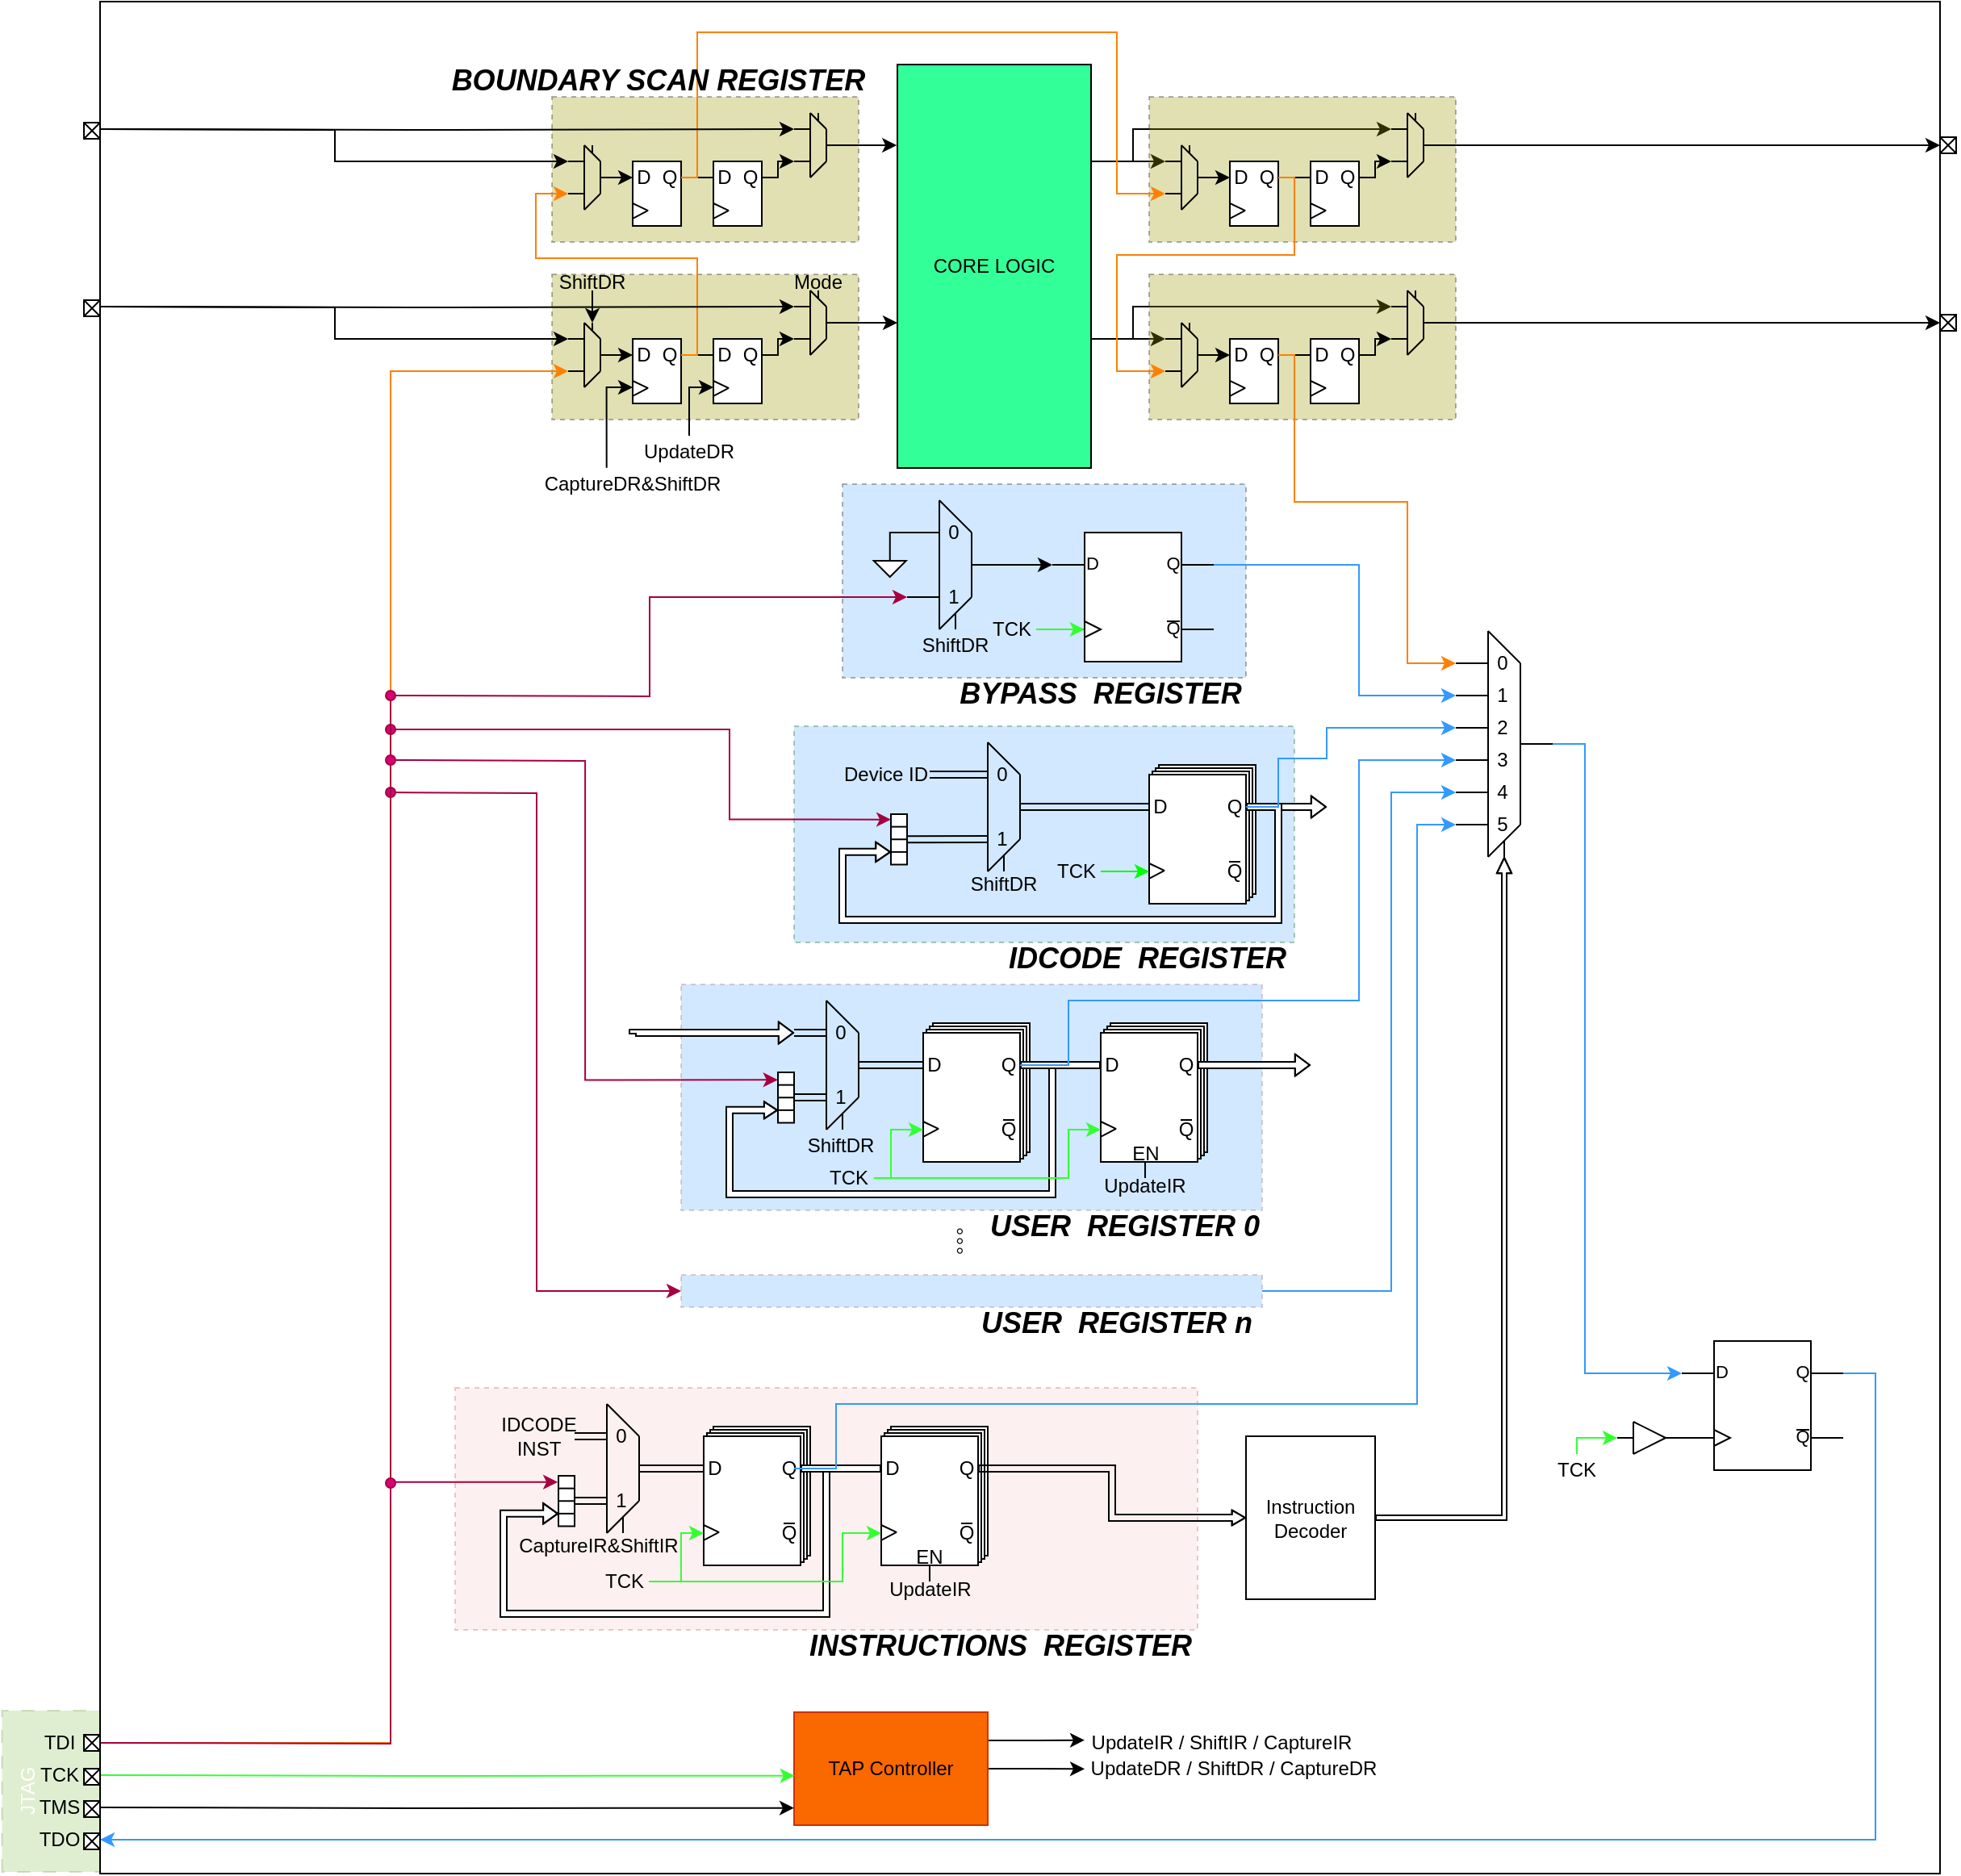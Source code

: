 <mxfile>
    <diagram name="第 1 页" id="Ik-g8sNIh_6q8OoHqGbS">
        <mxGraphModel dx="1718" dy="515" grid="1" gridSize="10" guides="1" tooltips="1" connect="1" arrows="1" fold="1" page="1" pageScale="1" pageWidth="827" pageHeight="1169" background="none" math="0" shadow="0">
            <root>
                <mxCell id="0"/>
                <mxCell id="1" parent="0"/>
                <mxCell id="hj5V9L2vQso6mufphsfm-320" value="JTAG&lt;div&gt;&lt;br&gt;&lt;/div&gt;&lt;div&gt;&lt;br&gt;&lt;/div&gt;" style="rounded=0;whiteSpace=wrap;html=1;points=[[0,0,0,0,0],[0,0.25,0,0,0],[0,0.5,0,0,0],[0,0.75,0,0,0],[0,1,0,0,0],[0.25,0,0,0,0],[0.25,1,0,0,0],[0.5,0,0,0,0],[0.5,1,0,0,0],[0.75,0,0,0,0],[0.75,1,0,0,0],[1,0,0,0,0],[1,0.14,0,0,-1],[1,0.38,0,0,-1],[1,0.64,0,0,-1],[1,0.88,0,0,0],[1,1,0,0,0]];fillColor=#60a917;fontColor=#ffffff;strokeColor=#2D7600;dashed=1;dashPattern=8 8;opacity=20;rotation=-90;" parent="1" vertex="1">
                    <mxGeometry x="-660.38" y="1078.63" width="100" height="60.75" as="geometry"/>
                </mxCell>
                <mxCell id="BuRNvV0W3GMk6oM7O5ki-2" value="" style="rounded=0;whiteSpace=wrap;html=1;fillColor=none;" parent="1" vertex="1">
                    <mxGeometry x="-580" width="1140" height="1160" as="geometry"/>
                </mxCell>
                <mxCell id="hj5V9L2vQso6mufphsfm-456" value="" style="rounded=0;whiteSpace=wrap;html=1;fillColor=#999900;dashed=1;opacity=30;" parent="1" vertex="1">
                    <mxGeometry x="-299.99" y="59" width="190" height="90" as="geometry"/>
                </mxCell>
                <mxCell id="hj5V9L2vQso6mufphsfm-422" value="" style="rounded=0;whiteSpace=wrap;html=1;fillColor=#999900;dashed=1;opacity=30;" parent="1" vertex="1">
                    <mxGeometry x="-299.99" y="169" width="190" height="90" as="geometry"/>
                </mxCell>
                <mxCell id="hj5V9L2vQso6mufphsfm-173" value="" style="rounded=0;whiteSpace=wrap;html=1;fillColor=#f8cecc;dashed=1;strokeColor=#b85450;gradientColor=none;opacity=30;" parent="1" vertex="1">
                    <mxGeometry x="-360" y="859" width="460" height="150" as="geometry"/>
                </mxCell>
                <mxCell id="hj5V9L2vQso6mufphsfm-175" value="" style="rounded=0;whiteSpace=wrap;html=1;fillColor=#66B2FF;dashed=1;gradientColor=none;strokeColor=#996185;opacity=30;" parent="1" vertex="1">
                    <mxGeometry x="-220" y="609" width="360" height="140" as="geometry"/>
                </mxCell>
                <mxCell id="hj5V9L2vQso6mufphsfm-26" value="" style="rounded=0;whiteSpace=wrap;html=1;fillColor=#66B2FF;dashed=1;opacity=30;" parent="1" vertex="1">
                    <mxGeometry x="-120" y="299" width="250" height="120" as="geometry"/>
                </mxCell>
                <mxCell id="hj5V9L2vQso6mufphsfm-1" value="" style="group;" parent="1" vertex="1" connectable="0">
                    <mxGeometry x="70" y="473" width="150" height="110" as="geometry"/>
                </mxCell>
                <mxCell id="hj5V9L2vQso6mufphsfm-174" value="" style="rounded=0;whiteSpace=wrap;html=1;fillColor=#66B2FF;dashed=1;fontColor=#ffffff;strokeColor=#005700;opacity=30;" parent="hj5V9L2vQso6mufphsfm-1" vertex="1">
                    <mxGeometry x="-220" y="-24" width="310" height="134" as="geometry"/>
                </mxCell>
                <mxCell id="hj5V9L2vQso6mufphsfm-2" value="" style="whiteSpace=wrap;html=1;container=0;" parent="hj5V9L2vQso6mufphsfm-1" vertex="1">
                    <mxGeometry x="6" width="60" height="80" as="geometry"/>
                </mxCell>
                <mxCell id="hj5V9L2vQso6mufphsfm-3" value="" style="whiteSpace=wrap;html=1;container=0;" parent="hj5V9L2vQso6mufphsfm-1" vertex="1">
                    <mxGeometry x="4" y="2" width="60" height="80" as="geometry"/>
                </mxCell>
                <mxCell id="hj5V9L2vQso6mufphsfm-4" value="" style="whiteSpace=wrap;html=1;container=0;" parent="hj5V9L2vQso6mufphsfm-1" vertex="1">
                    <mxGeometry x="2" y="4" width="60" height="80" as="geometry"/>
                </mxCell>
                <mxCell id="hj5V9L2vQso6mufphsfm-5" value="" style="whiteSpace=wrap;html=1;container=0;" parent="hj5V9L2vQso6mufphsfm-1" vertex="1">
                    <mxGeometry y="6" width="60" height="80" as="geometry"/>
                </mxCell>
                <mxCell id="hj5V9L2vQso6mufphsfm-6" value="" style="whiteSpace=wrap;html=1;container=0;" parent="hj5V9L2vQso6mufphsfm-1" vertex="1">
                    <mxGeometry y="6" width="60" height="80" as="geometry"/>
                </mxCell>
                <mxCell id="hj5V9L2vQso6mufphsfm-7" value="" style="edgeStyle=none;orthogonalLoop=1;jettySize=auto;html=1;rounded=0;exitX=-0.001;exitY=0.645;exitDx=0;exitDy=0;exitPerimeter=0;entryX=0.296;entryY=0.752;entryDx=0;entryDy=0;entryPerimeter=0;endArrow=none;endFill=0;" parent="hj5V9L2vQso6mufphsfm-1" edge="1">
                    <mxGeometry width="80" relative="1" as="geometry">
                        <mxPoint y="61" as="sourcePoint"/>
                        <mxPoint x="9.6" y="65.56" as="targetPoint"/>
                        <Array as="points"/>
                    </mxGeometry>
                </mxCell>
                <mxCell id="hj5V9L2vQso6mufphsfm-8" value="" style="edgeStyle=none;orthogonalLoop=1;jettySize=auto;html=1;rounded=0;exitX=-0.001;exitY=0.645;exitDx=0;exitDy=0;exitPerimeter=0;entryX=0.025;entryY=0.801;entryDx=0;entryDy=0;entryPerimeter=0;endArrow=none;endFill=0;" parent="hj5V9L2vQso6mufphsfm-1" edge="1">
                    <mxGeometry width="80" relative="1" as="geometry">
                        <mxPoint y="70.4" as="sourcePoint"/>
                        <mxPoint x="9.5" y="65.48" as="targetPoint"/>
                        <Array as="points"/>
                    </mxGeometry>
                </mxCell>
                <mxCell id="hj5V9L2vQso6mufphsfm-9" value="D" style="text;align=center;html=1;verticalAlign=middle;whiteSpace=wrap;rounded=0;container=0;" parent="hj5V9L2vQso6mufphsfm-1" vertex="1">
                    <mxGeometry y="20" width="14" height="12" as="geometry"/>
                </mxCell>
                <mxCell id="hj5V9L2vQso6mufphsfm-10" value="Q" style="text;align=center;html=1;verticalAlign=middle;whiteSpace=wrap;rounded=0;container=0;" parent="hj5V9L2vQso6mufphsfm-1" vertex="1">
                    <mxGeometry x="46" y="20" width="14" height="12" as="geometry"/>
                </mxCell>
                <mxCell id="hj5V9L2vQso6mufphsfm-11" value="Q" style="text;align=center;html=1;verticalAlign=middle;whiteSpace=wrap;rounded=0;container=0;" parent="hj5V9L2vQso6mufphsfm-1" vertex="1">
                    <mxGeometry x="46" y="60" width="14" height="12" as="geometry"/>
                </mxCell>
                <mxCell id="hj5V9L2vQso6mufphsfm-12" value="" style="edgeStyle=none;orthogonalLoop=1;jettySize=auto;html=1;rounded=0;entryX=0.75;entryY=0;entryDx=0;entryDy=0;endArrow=none;endFill=0;exitX=0.25;exitY=0;exitDx=0;exitDy=0;" parent="hj5V9L2vQso6mufphsfm-1" source="hj5V9L2vQso6mufphsfm-11" target="hj5V9L2vQso6mufphsfm-11" edge="1">
                    <mxGeometry width="80" relative="1" as="geometry">
                        <mxPoint x="-78" y="2" as="sourcePoint"/>
                        <mxPoint x="-48" y="-28" as="targetPoint"/>
                        <Array as="points"/>
                    </mxGeometry>
                </mxCell>
                <mxCell id="hj5V9L2vQso6mufphsfm-73" style="edgeStyle=orthogonalEdgeStyle;rounded=0;orthogonalLoop=1;jettySize=auto;html=1;exitX=1;exitY=0.5;exitDx=0;exitDy=0;shape=flexArrow;endArrow=block;endFill=0;width=4;fillColor=default;endWidth=8.525;endSize=2.695;" parent="hj5V9L2vQso6mufphsfm-1" source="hj5V9L2vQso6mufphsfm-10" edge="1">
                    <mxGeometry relative="1" as="geometry">
                        <mxPoint x="110" y="26" as="targetPoint"/>
                    </mxGeometry>
                </mxCell>
                <mxCell id="hj5V9L2vQso6mufphsfm-52" value="" style="group;connectable=1;" parent="hj5V9L2vQso6mufphsfm-1" vertex="1" connectable="0">
                    <mxGeometry x="-120" y="-14" width="60" height="80" as="geometry"/>
                </mxCell>
                <mxCell id="hj5V9L2vQso6mufphsfm-53" value="" style="edgeStyle=none;orthogonalLoop=1;jettySize=auto;html=1;rounded=0;endArrow=none;endFill=0;" parent="hj5V9L2vQso6mufphsfm-52" edge="1">
                    <mxGeometry width="80" relative="1" as="geometry">
                        <mxPoint x="20" y="80" as="sourcePoint"/>
                        <mxPoint x="20" as="targetPoint"/>
                        <Array as="points"/>
                    </mxGeometry>
                </mxCell>
                <mxCell id="hj5V9L2vQso6mufphsfm-54" value="" style="edgeStyle=none;orthogonalLoop=1;jettySize=auto;html=1;rounded=0;endArrow=none;endFill=0;" parent="hj5V9L2vQso6mufphsfm-52" edge="1">
                    <mxGeometry width="80" relative="1" as="geometry">
                        <mxPoint x="40" y="60" as="sourcePoint"/>
                        <mxPoint x="40" y="20" as="targetPoint"/>
                        <Array as="points"/>
                    </mxGeometry>
                </mxCell>
                <mxCell id="hj5V9L2vQso6mufphsfm-55" value="" style="edgeStyle=none;orthogonalLoop=1;jettySize=auto;html=1;rounded=0;endArrow=none;endFill=0;shape=link;" parent="hj5V9L2vQso6mufphsfm-52" edge="1">
                    <mxGeometry width="80" relative="1" as="geometry">
                        <mxPoint x="60" y="40" as="sourcePoint"/>
                        <mxPoint x="40" y="40" as="targetPoint"/>
                        <Array as="points"/>
                    </mxGeometry>
                </mxCell>
                <mxCell id="hj5V9L2vQso6mufphsfm-56" value="" style="edgeStyle=none;orthogonalLoop=1;jettySize=auto;html=1;rounded=0;endArrow=none;endFill=0;shape=link;" parent="hj5V9L2vQso6mufphsfm-52" edge="1">
                    <mxGeometry width="80" relative="1" as="geometry">
                        <mxPoint x="20" y="20" as="sourcePoint"/>
                        <mxPoint y="20" as="targetPoint"/>
                        <Array as="points"/>
                    </mxGeometry>
                </mxCell>
                <mxCell id="hj5V9L2vQso6mufphsfm-57" value="" style="edgeStyle=none;orthogonalLoop=1;jettySize=auto;html=1;rounded=0;endArrow=none;endFill=0;shape=link;entryX=0.5;entryY=1;entryDx=0;entryDy=0;" parent="hj5V9L2vQso6mufphsfm-52" target="hj5V9L2vQso6mufphsfm-63" edge="1">
                    <mxGeometry width="80" relative="1" as="geometry">
                        <mxPoint x="20" y="60" as="sourcePoint"/>
                        <mxPoint y="60" as="targetPoint"/>
                        <Array as="points"/>
                    </mxGeometry>
                </mxCell>
                <mxCell id="hj5V9L2vQso6mufphsfm-58" value="" style="edgeStyle=none;orthogonalLoop=1;jettySize=auto;html=1;rounded=0;endArrow=none;endFill=0;" parent="hj5V9L2vQso6mufphsfm-52" edge="1">
                    <mxGeometry width="80" relative="1" as="geometry">
                        <mxPoint x="40" y="20" as="sourcePoint"/>
                        <mxPoint x="20" as="targetPoint"/>
                        <Array as="points"/>
                    </mxGeometry>
                </mxCell>
                <mxCell id="hj5V9L2vQso6mufphsfm-59" value="" style="edgeStyle=none;orthogonalLoop=1;jettySize=auto;html=1;rounded=0;endArrow=none;endFill=0;" parent="hj5V9L2vQso6mufphsfm-52" edge="1">
                    <mxGeometry width="80" relative="1" as="geometry">
                        <mxPoint x="40" y="60" as="sourcePoint"/>
                        <mxPoint x="20" y="80" as="targetPoint"/>
                        <Array as="points"/>
                    </mxGeometry>
                </mxCell>
                <mxCell id="hj5V9L2vQso6mufphsfm-60" value="" style="edgeStyle=none;orthogonalLoop=1;jettySize=auto;html=1;rounded=0;endArrow=none;endFill=0;" parent="hj5V9L2vQso6mufphsfm-52" edge="1">
                    <mxGeometry width="80" relative="1" as="geometry">
                        <mxPoint x="30" y="80.0" as="sourcePoint"/>
                        <mxPoint x="30" y="70" as="targetPoint"/>
                        <Array as="points"/>
                    </mxGeometry>
                </mxCell>
                <mxCell id="hj5V9L2vQso6mufphsfm-61" value="0" style="text;strokeColor=none;align=center;fillColor=none;html=1;verticalAlign=middle;whiteSpace=wrap;rounded=0;" parent="hj5V9L2vQso6mufphsfm-52" vertex="1">
                    <mxGeometry x="24" y="10" width="10" height="20" as="geometry"/>
                </mxCell>
                <mxCell id="hj5V9L2vQso6mufphsfm-62" value="1" style="text;strokeColor=none;align=center;fillColor=none;html=1;verticalAlign=middle;whiteSpace=wrap;rounded=0;" parent="hj5V9L2vQso6mufphsfm-52" vertex="1">
                    <mxGeometry x="24" y="50" width="10" height="20" as="geometry"/>
                </mxCell>
                <mxCell id="hj5V9L2vQso6mufphsfm-582" value="TCK" style="text;strokeColor=none;align=center;fillColor=none;html=1;verticalAlign=middle;whiteSpace=wrap;rounded=0;" parent="hj5V9L2vQso6mufphsfm-1" vertex="1">
                    <mxGeometry x="-60" y="56" width="30" height="20" as="geometry"/>
                </mxCell>
                <mxCell id="hj5V9L2vQso6mufphsfm-583" style="edgeStyle=orthogonalEdgeStyle;rounded=0;orthogonalLoop=1;jettySize=auto;html=1;exitX=1;exitY=0.5;exitDx=0;exitDy=0;entryX=0;entryY=0.75;entryDx=0;entryDy=0;fillColor=#008a00;strokeColor=#00FF00;" parent="hj5V9L2vQso6mufphsfm-1" source="hj5V9L2vQso6mufphsfm-582" target="hj5V9L2vQso6mufphsfm-6" edge="1">
                    <mxGeometry relative="1" as="geometry"/>
                </mxCell>
                <mxCell id="hj5V9L2vQso6mufphsfm-604" value="ShiftDR" style="text;strokeColor=none;align=center;fillColor=none;html=1;verticalAlign=middle;whiteSpace=wrap;rounded=0;" parent="hj5V9L2vQso6mufphsfm-1" vertex="1">
                    <mxGeometry x="-110" y="64" width="40" height="20" as="geometry"/>
                </mxCell>
                <mxCell id="hj5V9L2vQso6mufphsfm-13" value="" style="verticalLabelPosition=bottom;shadow=0;dashed=0;align=center;html=1;verticalAlign=top;shape=mxgraph.electrical.logic_gates.d_type_flip-flop;" parent="1" vertex="1">
                    <mxGeometry x="10" y="329" width="100" height="80" as="geometry"/>
                </mxCell>
                <mxCell id="hj5V9L2vQso6mufphsfm-14" value="" style="group;connectable=1;" parent="1" vertex="1" connectable="0">
                    <mxGeometry x="-80" y="309" width="60" height="80" as="geometry"/>
                </mxCell>
                <mxCell id="hj5V9L2vQso6mufphsfm-15" value="" style="edgeStyle=none;orthogonalLoop=1;jettySize=auto;html=1;rounded=0;endArrow=none;endFill=0;" parent="hj5V9L2vQso6mufphsfm-14" edge="1">
                    <mxGeometry width="80" relative="1" as="geometry">
                        <mxPoint x="20" y="80" as="sourcePoint"/>
                        <mxPoint x="20" as="targetPoint"/>
                        <Array as="points"/>
                    </mxGeometry>
                </mxCell>
                <mxCell id="hj5V9L2vQso6mufphsfm-16" value="" style="edgeStyle=none;orthogonalLoop=1;jettySize=auto;html=1;rounded=0;endArrow=none;endFill=0;" parent="hj5V9L2vQso6mufphsfm-14" edge="1">
                    <mxGeometry width="80" relative="1" as="geometry">
                        <mxPoint x="40" y="60" as="sourcePoint"/>
                        <mxPoint x="40" y="20" as="targetPoint"/>
                        <Array as="points"/>
                    </mxGeometry>
                </mxCell>
                <mxCell id="hj5V9L2vQso6mufphsfm-17" value="" style="edgeStyle=none;orthogonalLoop=1;jettySize=auto;html=1;rounded=0;endArrow=none;endFill=0;" parent="hj5V9L2vQso6mufphsfm-14" edge="1">
                    <mxGeometry width="80" relative="1" as="geometry">
                        <mxPoint x="60" y="40" as="sourcePoint"/>
                        <mxPoint x="40" y="40" as="targetPoint"/>
                        <Array as="points"/>
                    </mxGeometry>
                </mxCell>
                <mxCell id="hj5V9L2vQso6mufphsfm-18" value="" style="edgeStyle=none;orthogonalLoop=1;jettySize=auto;html=1;rounded=0;endArrow=none;endFill=0;" parent="hj5V9L2vQso6mufphsfm-14" edge="1">
                    <mxGeometry width="80" relative="1" as="geometry">
                        <mxPoint x="20" y="20" as="sourcePoint"/>
                        <mxPoint y="20" as="targetPoint"/>
                        <Array as="points"/>
                    </mxGeometry>
                </mxCell>
                <mxCell id="hj5V9L2vQso6mufphsfm-19" value="" style="edgeStyle=none;orthogonalLoop=1;jettySize=auto;html=1;rounded=0;endArrow=none;endFill=0;" parent="hj5V9L2vQso6mufphsfm-14" edge="1">
                    <mxGeometry width="80" relative="1" as="geometry">
                        <mxPoint x="20" y="60" as="sourcePoint"/>
                        <mxPoint y="60" as="targetPoint"/>
                        <Array as="points"/>
                    </mxGeometry>
                </mxCell>
                <mxCell id="hj5V9L2vQso6mufphsfm-20" value="" style="edgeStyle=none;orthogonalLoop=1;jettySize=auto;html=1;rounded=0;endArrow=none;endFill=0;" parent="hj5V9L2vQso6mufphsfm-14" edge="1">
                    <mxGeometry width="80" relative="1" as="geometry">
                        <mxPoint x="40" y="20" as="sourcePoint"/>
                        <mxPoint x="20" as="targetPoint"/>
                        <Array as="points"/>
                    </mxGeometry>
                </mxCell>
                <mxCell id="hj5V9L2vQso6mufphsfm-21" value="" style="edgeStyle=none;orthogonalLoop=1;jettySize=auto;html=1;rounded=0;endArrow=none;endFill=0;" parent="hj5V9L2vQso6mufphsfm-14" edge="1">
                    <mxGeometry width="80" relative="1" as="geometry">
                        <mxPoint x="40" y="60" as="sourcePoint"/>
                        <mxPoint x="20" y="80" as="targetPoint"/>
                        <Array as="points"/>
                    </mxGeometry>
                </mxCell>
                <mxCell id="hj5V9L2vQso6mufphsfm-22" value="" style="edgeStyle=none;orthogonalLoop=1;jettySize=auto;html=1;rounded=0;endArrow=none;endFill=0;" parent="hj5V9L2vQso6mufphsfm-14" edge="1">
                    <mxGeometry width="80" relative="1" as="geometry">
                        <mxPoint x="30" y="80.0" as="sourcePoint"/>
                        <mxPoint x="30" y="70" as="targetPoint"/>
                        <Array as="points"/>
                    </mxGeometry>
                </mxCell>
                <mxCell id="hj5V9L2vQso6mufphsfm-23" value="0" style="text;strokeColor=none;align=center;fillColor=none;html=1;verticalAlign=middle;whiteSpace=wrap;rounded=0;" parent="hj5V9L2vQso6mufphsfm-14" vertex="1">
                    <mxGeometry x="24" y="10" width="10" height="20" as="geometry"/>
                </mxCell>
                <mxCell id="hj5V9L2vQso6mufphsfm-24" value="1" style="text;strokeColor=none;align=center;fillColor=none;html=1;verticalAlign=middle;whiteSpace=wrap;rounded=0;" parent="hj5V9L2vQso6mufphsfm-14" vertex="1">
                    <mxGeometry x="24" y="50" width="10" height="20" as="geometry"/>
                </mxCell>
                <mxCell id="hj5V9L2vQso6mufphsfm-27" style="edgeStyle=orthogonalEdgeStyle;rounded=0;orthogonalLoop=1;jettySize=auto;html=1;exitX=0;exitY=0.25;exitDx=0;exitDy=0;endArrow=none;endFill=0;entryX=0.5;entryY=0;entryDx=0;entryDy=0;entryPerimeter=0;" parent="1" source="hj5V9L2vQso6mufphsfm-14" target="hj5V9L2vQso6mufphsfm-28" edge="1">
                    <mxGeometry relative="1" as="geometry">
                        <mxPoint x="-106" y="339" as="targetPoint"/>
                    </mxGeometry>
                </mxCell>
                <mxCell id="hj5V9L2vQso6mufphsfm-28" value="" style="pointerEvents=1;verticalLabelPosition=bottom;shadow=0;dashed=0;align=center;html=1;verticalAlign=top;shape=mxgraph.electrical.signal_sources.signal_ground;" parent="1" vertex="1">
                    <mxGeometry x="-100.62" y="341.5" width="20" height="15" as="geometry"/>
                </mxCell>
                <mxCell id="hj5V9L2vQso6mufphsfm-40" style="edgeStyle=orthogonalEdgeStyle;rounded=0;orthogonalLoop=1;jettySize=auto;html=1;entryX=0;entryY=0.5;entryDx=0;entryDy=0;endArrow=none;endFill=0;shape=link;" parent="1" target="hj5V9L2vQso6mufphsfm-9" edge="1">
                    <mxGeometry relative="1" as="geometry">
                        <mxPoint y="499" as="sourcePoint"/>
                        <Array as="points">
                            <mxPoint x="10" y="499"/>
                            <mxPoint x="10" y="499"/>
                        </Array>
                    </mxGeometry>
                </mxCell>
                <mxCell id="hj5V9L2vQso6mufphsfm-63" value="" style="whiteSpace=wrap;html=1;rotation=-90;" parent="1" vertex="1">
                    <mxGeometry x="-100.62" y="514.13" width="31.25" height="10" as="geometry"/>
                </mxCell>
                <mxCell id="hj5V9L2vQso6mufphsfm-66" style="edgeStyle=orthogonalEdgeStyle;rounded=0;orthogonalLoop=1;jettySize=auto;html=1;exitX=0.75;exitY=0;exitDx=0;exitDy=0;entryX=0.75;entryY=1;entryDx=0;entryDy=0;endArrow=none;endFill=0;" parent="1" source="hj5V9L2vQso6mufphsfm-63" target="hj5V9L2vQso6mufphsfm-63" edge="1">
                    <mxGeometry relative="1" as="geometry"/>
                </mxCell>
                <mxCell id="hj5V9L2vQso6mufphsfm-67" style="edgeStyle=orthogonalEdgeStyle;rounded=0;orthogonalLoop=1;jettySize=auto;html=1;exitX=0.5;exitY=0;exitDx=0;exitDy=0;entryX=0.5;entryY=1;entryDx=0;entryDy=0;endArrow=none;endFill=0;" parent="1" source="hj5V9L2vQso6mufphsfm-63" target="hj5V9L2vQso6mufphsfm-63" edge="1">
                    <mxGeometry relative="1" as="geometry"/>
                </mxCell>
                <mxCell id="hj5V9L2vQso6mufphsfm-68" style="edgeStyle=orthogonalEdgeStyle;rounded=0;orthogonalLoop=1;jettySize=auto;html=1;exitX=0.25;exitY=0;exitDx=0;exitDy=0;entryX=0.25;entryY=1;entryDx=0;entryDy=0;endArrow=none;endFill=0;" parent="1" source="hj5V9L2vQso6mufphsfm-63" target="hj5V9L2vQso6mufphsfm-63" edge="1">
                    <mxGeometry relative="1" as="geometry"/>
                </mxCell>
                <mxCell id="hj5V9L2vQso6mufphsfm-72" value="" style="edgeStyle=orthogonalEdgeStyle;rounded=0;orthogonalLoop=1;jettySize=auto;html=1;entryX=0.25;entryY=0;entryDx=0;entryDy=0;shape=flexArrow;exitX=1;exitY=0.5;exitDx=0;exitDy=0;endArrow=block;endFill=0;width=4;fillColor=default;endWidth=7.245;endSize=2.631;" parent="1" source="hj5V9L2vQso6mufphsfm-10" target="hj5V9L2vQso6mufphsfm-63" edge="1">
                    <mxGeometry relative="1" as="geometry">
                        <mxPoint x="70" y="499" as="sourcePoint"/>
                        <mxPoint x="-90" y="527" as="targetPoint"/>
                        <Array as="points">
                            <mxPoint x="150" y="499"/>
                            <mxPoint x="150" y="569"/>
                            <mxPoint x="-120" y="569"/>
                            <mxPoint x="-120" y="527"/>
                        </Array>
                    </mxGeometry>
                </mxCell>
                <mxCell id="hj5V9L2vQso6mufphsfm-74" value="" style="group;" parent="1" vertex="1" connectable="0">
                    <mxGeometry x="-206" y="883" width="66" height="86" as="geometry"/>
                </mxCell>
                <mxCell id="hj5V9L2vQso6mufphsfm-75" value="" style="whiteSpace=wrap;html=1;container=0;" parent="hj5V9L2vQso6mufphsfm-74" vertex="1">
                    <mxGeometry x="6" width="60" height="80" as="geometry"/>
                </mxCell>
                <mxCell id="hj5V9L2vQso6mufphsfm-76" value="" style="whiteSpace=wrap;html=1;container=0;" parent="hj5V9L2vQso6mufphsfm-74" vertex="1">
                    <mxGeometry x="4" y="2" width="60" height="80" as="geometry"/>
                </mxCell>
                <mxCell id="hj5V9L2vQso6mufphsfm-77" value="" style="whiteSpace=wrap;html=1;container=0;" parent="hj5V9L2vQso6mufphsfm-74" vertex="1">
                    <mxGeometry x="2" y="4" width="60" height="80" as="geometry"/>
                </mxCell>
                <mxCell id="hj5V9L2vQso6mufphsfm-78" value="" style="whiteSpace=wrap;html=1;container=0;" parent="hj5V9L2vQso6mufphsfm-74" vertex="1">
                    <mxGeometry y="6" width="60" height="80" as="geometry"/>
                </mxCell>
                <mxCell id="hj5V9L2vQso6mufphsfm-79" value="" style="whiteSpace=wrap;html=1;container=0;" parent="hj5V9L2vQso6mufphsfm-74" vertex="1">
                    <mxGeometry y="6" width="60" height="80" as="geometry"/>
                </mxCell>
                <mxCell id="hj5V9L2vQso6mufphsfm-80" value="" style="edgeStyle=none;orthogonalLoop=1;jettySize=auto;html=1;rounded=0;exitX=-0.001;exitY=0.645;exitDx=0;exitDy=0;exitPerimeter=0;entryX=0.296;entryY=0.752;entryDx=0;entryDy=0;entryPerimeter=0;endArrow=none;endFill=0;" parent="hj5V9L2vQso6mufphsfm-74" edge="1">
                    <mxGeometry width="80" relative="1" as="geometry">
                        <mxPoint y="61" as="sourcePoint"/>
                        <mxPoint x="9.6" y="65.56" as="targetPoint"/>
                        <Array as="points"/>
                    </mxGeometry>
                </mxCell>
                <mxCell id="hj5V9L2vQso6mufphsfm-81" value="" style="edgeStyle=none;orthogonalLoop=1;jettySize=auto;html=1;rounded=0;exitX=-0.001;exitY=0.645;exitDx=0;exitDy=0;exitPerimeter=0;entryX=0.025;entryY=0.801;entryDx=0;entryDy=0;entryPerimeter=0;endArrow=none;endFill=0;" parent="hj5V9L2vQso6mufphsfm-74" edge="1">
                    <mxGeometry width="80" relative="1" as="geometry">
                        <mxPoint y="70.4" as="sourcePoint"/>
                        <mxPoint x="9.5" y="65.48" as="targetPoint"/>
                        <Array as="points"/>
                    </mxGeometry>
                </mxCell>
                <mxCell id="hj5V9L2vQso6mufphsfm-82" value="D" style="text;strokeColor=none;align=center;fillColor=none;html=1;verticalAlign=middle;whiteSpace=wrap;rounded=0;container=0;" parent="hj5V9L2vQso6mufphsfm-74" vertex="1">
                    <mxGeometry y="20" width="14" height="12" as="geometry"/>
                </mxCell>
                <mxCell id="hj5V9L2vQso6mufphsfm-84" value="Q" style="text;strokeColor=none;align=center;fillColor=none;html=1;verticalAlign=middle;whiteSpace=wrap;rounded=0;container=0;" parent="hj5V9L2vQso6mufphsfm-74" vertex="1">
                    <mxGeometry x="46" y="20" width="14" height="12" as="geometry"/>
                </mxCell>
                <mxCell id="hj5V9L2vQso6mufphsfm-85" value="Q" style="text;strokeColor=none;align=center;fillColor=none;html=1;verticalAlign=middle;whiteSpace=wrap;rounded=0;container=0;" parent="hj5V9L2vQso6mufphsfm-74" vertex="1">
                    <mxGeometry x="46" y="60" width="14" height="12" as="geometry"/>
                </mxCell>
                <mxCell id="hj5V9L2vQso6mufphsfm-86" value="" style="edgeStyle=none;orthogonalLoop=1;jettySize=auto;html=1;rounded=0;entryX=0.75;entryY=0;entryDx=0;entryDy=0;endArrow=none;endFill=0;exitX=0.25;exitY=0;exitDx=0;exitDy=0;" parent="hj5V9L2vQso6mufphsfm-74" source="hj5V9L2vQso6mufphsfm-85" target="hj5V9L2vQso6mufphsfm-85" edge="1">
                    <mxGeometry width="80" relative="1" as="geometry">
                        <mxPoint x="-78" y="2" as="sourcePoint"/>
                        <mxPoint x="-48" y="-28" as="targetPoint"/>
                        <Array as="points"/>
                    </mxGeometry>
                </mxCell>
                <mxCell id="hj5V9L2vQso6mufphsfm-87" style="edgeStyle=orthogonalEdgeStyle;rounded=0;orthogonalLoop=1;jettySize=auto;html=1;exitX=1;exitY=0.5;exitDx=0;exitDy=0;entryX=0;entryY=0.5;entryDx=0;entryDy=0;endArrow=none;endFill=0;shape=link;" parent="1" target="hj5V9L2vQso6mufphsfm-82" edge="1">
                    <mxGeometry relative="1" as="geometry">
                        <mxPoint x="-226" y="909" as="sourcePoint"/>
                    </mxGeometry>
                </mxCell>
                <mxCell id="hj5V9L2vQso6mufphsfm-88" value="" style="group;connectable=1;" parent="1" vertex="1" connectable="0">
                    <mxGeometry x="-286" y="869" width="60" height="80" as="geometry"/>
                </mxCell>
                <mxCell id="hj5V9L2vQso6mufphsfm-89" value="" style="edgeStyle=none;orthogonalLoop=1;jettySize=auto;html=1;rounded=0;endArrow=none;endFill=0;" parent="hj5V9L2vQso6mufphsfm-88" edge="1">
                    <mxGeometry width="80" relative="1" as="geometry">
                        <mxPoint x="20" y="80" as="sourcePoint"/>
                        <mxPoint x="20" as="targetPoint"/>
                        <Array as="points"/>
                    </mxGeometry>
                </mxCell>
                <mxCell id="hj5V9L2vQso6mufphsfm-90" value="" style="edgeStyle=none;orthogonalLoop=1;jettySize=auto;html=1;rounded=0;endArrow=none;endFill=0;" parent="hj5V9L2vQso6mufphsfm-88" edge="1">
                    <mxGeometry width="80" relative="1" as="geometry">
                        <mxPoint x="40" y="60" as="sourcePoint"/>
                        <mxPoint x="40" y="20" as="targetPoint"/>
                        <Array as="points"/>
                    </mxGeometry>
                </mxCell>
                <mxCell id="hj5V9L2vQso6mufphsfm-91" value="" style="edgeStyle=none;orthogonalLoop=1;jettySize=auto;html=1;rounded=0;endArrow=none;endFill=0;shape=link;" parent="hj5V9L2vQso6mufphsfm-88" edge="1">
                    <mxGeometry width="80" relative="1" as="geometry">
                        <mxPoint x="60" y="40" as="sourcePoint"/>
                        <mxPoint x="40" y="40" as="targetPoint"/>
                        <Array as="points"/>
                    </mxGeometry>
                </mxCell>
                <mxCell id="hj5V9L2vQso6mufphsfm-92" value="" style="edgeStyle=none;orthogonalLoop=1;jettySize=auto;html=1;rounded=0;endArrow=none;endFill=0;shape=link;" parent="hj5V9L2vQso6mufphsfm-88" edge="1">
                    <mxGeometry width="80" relative="1" as="geometry">
                        <mxPoint x="20" y="20" as="sourcePoint"/>
                        <mxPoint y="20" as="targetPoint"/>
                        <Array as="points"/>
                    </mxGeometry>
                </mxCell>
                <mxCell id="hj5V9L2vQso6mufphsfm-93" value="" style="edgeStyle=none;orthogonalLoop=1;jettySize=auto;html=1;rounded=0;endArrow=none;endFill=0;shape=link;" parent="hj5V9L2vQso6mufphsfm-88" edge="1">
                    <mxGeometry width="80" relative="1" as="geometry">
                        <mxPoint x="20" y="60" as="sourcePoint"/>
                        <mxPoint y="60" as="targetPoint"/>
                        <Array as="points"/>
                    </mxGeometry>
                </mxCell>
                <mxCell id="hj5V9L2vQso6mufphsfm-94" value="" style="edgeStyle=none;orthogonalLoop=1;jettySize=auto;html=1;rounded=0;endArrow=none;endFill=0;" parent="hj5V9L2vQso6mufphsfm-88" edge="1">
                    <mxGeometry width="80" relative="1" as="geometry">
                        <mxPoint x="40" y="20" as="sourcePoint"/>
                        <mxPoint x="20" as="targetPoint"/>
                        <Array as="points"/>
                    </mxGeometry>
                </mxCell>
                <mxCell id="hj5V9L2vQso6mufphsfm-95" value="" style="edgeStyle=none;orthogonalLoop=1;jettySize=auto;html=1;rounded=0;endArrow=none;endFill=0;" parent="hj5V9L2vQso6mufphsfm-88" edge="1">
                    <mxGeometry width="80" relative="1" as="geometry">
                        <mxPoint x="40" y="60" as="sourcePoint"/>
                        <mxPoint x="20" y="80" as="targetPoint"/>
                        <Array as="points"/>
                    </mxGeometry>
                </mxCell>
                <mxCell id="hj5V9L2vQso6mufphsfm-96" value="" style="edgeStyle=none;orthogonalLoop=1;jettySize=auto;html=1;rounded=0;endArrow=none;endFill=0;" parent="hj5V9L2vQso6mufphsfm-88" edge="1">
                    <mxGeometry width="80" relative="1" as="geometry">
                        <mxPoint x="30" y="80.0" as="sourcePoint"/>
                        <mxPoint x="30" y="70" as="targetPoint"/>
                        <Array as="points"/>
                    </mxGeometry>
                </mxCell>
                <mxCell id="hj5V9L2vQso6mufphsfm-97" value="0" style="text;strokeColor=none;align=center;fillColor=none;html=1;verticalAlign=middle;whiteSpace=wrap;rounded=0;" parent="hj5V9L2vQso6mufphsfm-88" vertex="1">
                    <mxGeometry x="24" y="10" width="10" height="20" as="geometry"/>
                </mxCell>
                <mxCell id="hj5V9L2vQso6mufphsfm-98" value="1" style="text;strokeColor=none;align=center;fillColor=none;html=1;verticalAlign=middle;whiteSpace=wrap;rounded=0;" parent="hj5V9L2vQso6mufphsfm-88" vertex="1">
                    <mxGeometry x="24" y="50" width="10" height="20" as="geometry"/>
                </mxCell>
                <mxCell id="hj5V9L2vQso6mufphsfm-100" value="" style="whiteSpace=wrap;html=1;rotation=-90;" parent="1" vertex="1">
                    <mxGeometry x="-306.62" y="924.13" width="31.25" height="10" as="geometry"/>
                </mxCell>
                <mxCell id="hj5V9L2vQso6mufphsfm-101" style="edgeStyle=orthogonalEdgeStyle;rounded=0;orthogonalLoop=1;jettySize=auto;html=1;exitX=0.75;exitY=0;exitDx=0;exitDy=0;entryX=0.75;entryY=1;entryDx=0;entryDy=0;endArrow=none;endFill=0;" parent="1" source="hj5V9L2vQso6mufphsfm-100" target="hj5V9L2vQso6mufphsfm-100" edge="1">
                    <mxGeometry relative="1" as="geometry"/>
                </mxCell>
                <mxCell id="hj5V9L2vQso6mufphsfm-102" style="edgeStyle=orthogonalEdgeStyle;rounded=0;orthogonalLoop=1;jettySize=auto;html=1;exitX=0.5;exitY=0;exitDx=0;exitDy=0;entryX=0.5;entryY=1;entryDx=0;entryDy=0;endArrow=none;endFill=0;" parent="1" source="hj5V9L2vQso6mufphsfm-100" target="hj5V9L2vQso6mufphsfm-100" edge="1">
                    <mxGeometry relative="1" as="geometry"/>
                </mxCell>
                <mxCell id="hj5V9L2vQso6mufphsfm-103" style="edgeStyle=orthogonalEdgeStyle;rounded=0;orthogonalLoop=1;jettySize=auto;html=1;exitX=0.25;exitY=0;exitDx=0;exitDy=0;entryX=0.25;entryY=1;entryDx=0;entryDy=0;endArrow=none;endFill=0;" parent="1" source="hj5V9L2vQso6mufphsfm-100" target="hj5V9L2vQso6mufphsfm-100" edge="1">
                    <mxGeometry relative="1" as="geometry"/>
                </mxCell>
                <mxCell id="hj5V9L2vQso6mufphsfm-105" value="" style="group;" parent="1" vertex="1" connectable="0">
                    <mxGeometry x="-96" y="883" width="66" height="86" as="geometry"/>
                </mxCell>
                <mxCell id="hj5V9L2vQso6mufphsfm-106" value="" style="whiteSpace=wrap;html=1;container=0;" parent="hj5V9L2vQso6mufphsfm-105" vertex="1">
                    <mxGeometry x="6" width="60" height="80" as="geometry"/>
                </mxCell>
                <mxCell id="hj5V9L2vQso6mufphsfm-107" value="" style="whiteSpace=wrap;html=1;container=0;" parent="hj5V9L2vQso6mufphsfm-105" vertex="1">
                    <mxGeometry x="4" y="2.0" width="60" height="80" as="geometry"/>
                </mxCell>
                <mxCell id="hj5V9L2vQso6mufphsfm-108" value="" style="whiteSpace=wrap;html=1;container=0;" parent="hj5V9L2vQso6mufphsfm-105" vertex="1">
                    <mxGeometry x="2" y="4.0" width="60" height="80" as="geometry"/>
                </mxCell>
                <mxCell id="hj5V9L2vQso6mufphsfm-109" value="" style="whiteSpace=wrap;html=1;container=0;" parent="hj5V9L2vQso6mufphsfm-105" vertex="1">
                    <mxGeometry y="6" width="60" height="80" as="geometry"/>
                </mxCell>
                <mxCell id="hj5V9L2vQso6mufphsfm-110" value="" style="whiteSpace=wrap;html=1;container=0;" parent="hj5V9L2vQso6mufphsfm-105" vertex="1">
                    <mxGeometry y="6" width="60" height="80" as="geometry"/>
                </mxCell>
                <mxCell id="hj5V9L2vQso6mufphsfm-111" value="" style="edgeStyle=none;orthogonalLoop=1;jettySize=auto;html=1;rounded=0;exitX=-0.001;exitY=0.645;exitDx=0;exitDy=0;exitPerimeter=0;entryX=0.296;entryY=0.752;entryDx=0;entryDy=0;entryPerimeter=0;endArrow=none;endFill=0;" parent="hj5V9L2vQso6mufphsfm-105" edge="1">
                    <mxGeometry width="80" relative="1" as="geometry">
                        <mxPoint y="61.0" as="sourcePoint"/>
                        <mxPoint x="9.6" y="65.56" as="targetPoint"/>
                        <Array as="points"/>
                    </mxGeometry>
                </mxCell>
                <mxCell id="hj5V9L2vQso6mufphsfm-112" value="" style="edgeStyle=none;orthogonalLoop=1;jettySize=auto;html=1;rounded=0;exitX=-0.001;exitY=0.645;exitDx=0;exitDy=0;exitPerimeter=0;entryX=0.025;entryY=0.801;entryDx=0;entryDy=0;entryPerimeter=0;endArrow=none;endFill=0;" parent="hj5V9L2vQso6mufphsfm-105" edge="1">
                    <mxGeometry width="80" relative="1" as="geometry">
                        <mxPoint y="70.4" as="sourcePoint"/>
                        <mxPoint x="9.5" y="65.48" as="targetPoint"/>
                        <Array as="points"/>
                    </mxGeometry>
                </mxCell>
                <mxCell id="hj5V9L2vQso6mufphsfm-113" value="D" style="text;strokeColor=none;align=center;fillColor=none;html=1;verticalAlign=middle;whiteSpace=wrap;rounded=0;container=0;" parent="hj5V9L2vQso6mufphsfm-105" vertex="1">
                    <mxGeometry y="20" width="14" height="12" as="geometry"/>
                </mxCell>
                <mxCell id="hj5V9L2vQso6mufphsfm-114" value="Q" style="text;strokeColor=none;align=center;fillColor=none;html=1;verticalAlign=middle;whiteSpace=wrap;rounded=0;container=0;" parent="hj5V9L2vQso6mufphsfm-105" vertex="1">
                    <mxGeometry x="46" y="20" width="14" height="12" as="geometry"/>
                </mxCell>
                <mxCell id="hj5V9L2vQso6mufphsfm-115" value="Q" style="text;strokeColor=none;align=center;fillColor=none;html=1;verticalAlign=middle;whiteSpace=wrap;rounded=0;container=0;" parent="hj5V9L2vQso6mufphsfm-105" vertex="1">
                    <mxGeometry x="46" y="60" width="14" height="12" as="geometry"/>
                </mxCell>
                <mxCell id="hj5V9L2vQso6mufphsfm-116" value="" style="edgeStyle=none;orthogonalLoop=1;jettySize=auto;html=1;rounded=0;entryX=0.75;entryY=0;entryDx=0;entryDy=0;endArrow=none;endFill=0;exitX=0.25;exitY=0;exitDx=0;exitDy=0;" parent="hj5V9L2vQso6mufphsfm-105" source="hj5V9L2vQso6mufphsfm-115" target="hj5V9L2vQso6mufphsfm-115" edge="1">
                    <mxGeometry width="80" relative="1" as="geometry">
                        <mxPoint x="-78" y="2.0" as="sourcePoint"/>
                        <mxPoint x="-48" y="-28" as="targetPoint"/>
                        <Array as="points"/>
                    </mxGeometry>
                </mxCell>
                <mxCell id="hj5V9L2vQso6mufphsfm-573" value="EN" style="text;strokeColor=none;align=center;fillColor=none;html=1;verticalAlign=middle;whiteSpace=wrap;rounded=0;" parent="hj5V9L2vQso6mufphsfm-105" vertex="1">
                    <mxGeometry x="20" y="76" width="20" height="10" as="geometry"/>
                </mxCell>
                <mxCell id="hj5V9L2vQso6mufphsfm-118" style="edgeStyle=orthogonalEdgeStyle;rounded=0;orthogonalLoop=1;jettySize=auto;html=1;entryX=0.25;entryY=0;entryDx=0;entryDy=0;shape=flexArrow;endArrow=block;endFill=0;width=4;fillColor=default;endWidth=7.792;endSize=2.644;" parent="1" target="hj5V9L2vQso6mufphsfm-100" edge="1">
                    <mxGeometry relative="1" as="geometry">
                        <mxPoint x="-140" y="909" as="sourcePoint"/>
                        <mxPoint x="-305.985" y="936.943" as="targetPoint"/>
                        <Array as="points">
                            <mxPoint x="-130" y="909"/>
                            <mxPoint x="-130" y="999"/>
                            <mxPoint x="-330" y="999"/>
                            <mxPoint x="-330" y="937"/>
                        </Array>
                    </mxGeometry>
                </mxCell>
                <mxCell id="hj5V9L2vQso6mufphsfm-119" style="edgeStyle=orthogonalEdgeStyle;rounded=0;orthogonalLoop=1;jettySize=auto;html=1;exitX=1;exitY=0.5;exitDx=0;exitDy=0;shape=flexArrow;endArrow=none;endFill=0;width=4;entryX=0;entryY=0.5;entryDx=0;entryDy=0;fillColor=default;" parent="1" source="hj5V9L2vQso6mufphsfm-84" target="hj5V9L2vQso6mufphsfm-113" edge="1">
                    <mxGeometry relative="1" as="geometry">
                        <mxPoint x="-106" y="909" as="targetPoint"/>
                    </mxGeometry>
                </mxCell>
                <mxCell id="hj5V9L2vQso6mufphsfm-122" value="" style="group;" parent="1" vertex="1" connectable="0">
                    <mxGeometry x="-70" y="633" width="66" height="86" as="geometry"/>
                </mxCell>
                <mxCell id="hj5V9L2vQso6mufphsfm-123" value="" style="whiteSpace=wrap;html=1;container=0;" parent="hj5V9L2vQso6mufphsfm-122" vertex="1">
                    <mxGeometry x="6" width="60" height="80" as="geometry"/>
                </mxCell>
                <mxCell id="hj5V9L2vQso6mufphsfm-124" value="" style="whiteSpace=wrap;html=1;container=0;" parent="hj5V9L2vQso6mufphsfm-122" vertex="1">
                    <mxGeometry x="4" y="2" width="60" height="80" as="geometry"/>
                </mxCell>
                <mxCell id="hj5V9L2vQso6mufphsfm-125" value="" style="whiteSpace=wrap;html=1;container=0;" parent="hj5V9L2vQso6mufphsfm-122" vertex="1">
                    <mxGeometry x="2" y="4" width="60" height="80" as="geometry"/>
                </mxCell>
                <mxCell id="hj5V9L2vQso6mufphsfm-126" value="" style="whiteSpace=wrap;html=1;container=0;" parent="hj5V9L2vQso6mufphsfm-122" vertex="1">
                    <mxGeometry y="6" width="60" height="80" as="geometry"/>
                </mxCell>
                <mxCell id="hj5V9L2vQso6mufphsfm-127" value="" style="whiteSpace=wrap;html=1;container=0;" parent="hj5V9L2vQso6mufphsfm-122" vertex="1">
                    <mxGeometry y="6" width="60" height="80" as="geometry"/>
                </mxCell>
                <mxCell id="hj5V9L2vQso6mufphsfm-128" value="" style="edgeStyle=none;orthogonalLoop=1;jettySize=auto;html=1;rounded=0;exitX=-0.001;exitY=0.645;exitDx=0;exitDy=0;exitPerimeter=0;entryX=0.296;entryY=0.752;entryDx=0;entryDy=0;entryPerimeter=0;endArrow=none;endFill=0;" parent="hj5V9L2vQso6mufphsfm-122" edge="1">
                    <mxGeometry width="80" relative="1" as="geometry">
                        <mxPoint y="61" as="sourcePoint"/>
                        <mxPoint x="9.6" y="65.56" as="targetPoint"/>
                        <Array as="points"/>
                    </mxGeometry>
                </mxCell>
                <mxCell id="hj5V9L2vQso6mufphsfm-129" value="" style="edgeStyle=none;orthogonalLoop=1;jettySize=auto;html=1;rounded=0;exitX=-0.001;exitY=0.645;exitDx=0;exitDy=0;exitPerimeter=0;entryX=0.025;entryY=0.801;entryDx=0;entryDy=0;entryPerimeter=0;endArrow=none;endFill=0;" parent="hj5V9L2vQso6mufphsfm-122" edge="1">
                    <mxGeometry width="80" relative="1" as="geometry">
                        <mxPoint y="70.4" as="sourcePoint"/>
                        <mxPoint x="9.5" y="65.48" as="targetPoint"/>
                        <Array as="points"/>
                    </mxGeometry>
                </mxCell>
                <mxCell id="hj5V9L2vQso6mufphsfm-130" value="D" style="text;strokeColor=none;align=center;fillColor=none;html=1;verticalAlign=middle;whiteSpace=wrap;rounded=0;container=0;" parent="hj5V9L2vQso6mufphsfm-122" vertex="1">
                    <mxGeometry y="20" width="14" height="12" as="geometry"/>
                </mxCell>
                <mxCell id="hj5V9L2vQso6mufphsfm-131" value="Q" style="text;strokeColor=none;align=center;fillColor=none;html=1;verticalAlign=middle;whiteSpace=wrap;rounded=0;container=0;" parent="hj5V9L2vQso6mufphsfm-122" vertex="1">
                    <mxGeometry x="46" y="20" width="14" height="12" as="geometry"/>
                </mxCell>
                <mxCell id="hj5V9L2vQso6mufphsfm-132" value="Q" style="text;strokeColor=none;align=center;fillColor=none;html=1;verticalAlign=middle;whiteSpace=wrap;rounded=0;container=0;" parent="hj5V9L2vQso6mufphsfm-122" vertex="1">
                    <mxGeometry x="46" y="60" width="14" height="12" as="geometry"/>
                </mxCell>
                <mxCell id="hj5V9L2vQso6mufphsfm-133" value="" style="edgeStyle=none;orthogonalLoop=1;jettySize=auto;html=1;rounded=0;entryX=0.75;entryY=0;entryDx=0;entryDy=0;endArrow=none;endFill=0;exitX=0.25;exitY=0;exitDx=0;exitDy=0;" parent="hj5V9L2vQso6mufphsfm-122" source="hj5V9L2vQso6mufphsfm-132" target="hj5V9L2vQso6mufphsfm-132" edge="1">
                    <mxGeometry width="80" relative="1" as="geometry">
                        <mxPoint x="-78" y="2" as="sourcePoint"/>
                        <mxPoint x="-48" y="-28" as="targetPoint"/>
                        <Array as="points"/>
                    </mxGeometry>
                </mxCell>
                <mxCell id="hj5V9L2vQso6mufphsfm-134" style="edgeStyle=orthogonalEdgeStyle;rounded=0;orthogonalLoop=1;jettySize=auto;html=1;exitX=1;exitY=0.5;exitDx=0;exitDy=0;entryX=0;entryY=0.5;entryDx=0;entryDy=0;endArrow=none;endFill=0;shape=link;" parent="1" target="hj5V9L2vQso6mufphsfm-130" edge="1">
                    <mxGeometry relative="1" as="geometry">
                        <mxPoint x="-90" y="659" as="sourcePoint"/>
                    </mxGeometry>
                </mxCell>
                <mxCell id="hj5V9L2vQso6mufphsfm-135" value="" style="group;connectable=1;" parent="1" vertex="1" connectable="0">
                    <mxGeometry x="-150" y="619" width="60" height="80" as="geometry"/>
                </mxCell>
                <mxCell id="hj5V9L2vQso6mufphsfm-136" value="" style="edgeStyle=none;orthogonalLoop=1;jettySize=auto;html=1;rounded=0;endArrow=none;endFill=0;" parent="hj5V9L2vQso6mufphsfm-135" edge="1">
                    <mxGeometry width="80" relative="1" as="geometry">
                        <mxPoint x="20" y="80" as="sourcePoint"/>
                        <mxPoint x="20" as="targetPoint"/>
                        <Array as="points"/>
                    </mxGeometry>
                </mxCell>
                <mxCell id="hj5V9L2vQso6mufphsfm-137" value="" style="edgeStyle=none;orthogonalLoop=1;jettySize=auto;html=1;rounded=0;endArrow=none;endFill=0;" parent="hj5V9L2vQso6mufphsfm-135" edge="1">
                    <mxGeometry width="80" relative="1" as="geometry">
                        <mxPoint x="40" y="60" as="sourcePoint"/>
                        <mxPoint x="40" y="20" as="targetPoint"/>
                        <Array as="points"/>
                    </mxGeometry>
                </mxCell>
                <mxCell id="hj5V9L2vQso6mufphsfm-138" value="" style="edgeStyle=none;orthogonalLoop=1;jettySize=auto;html=1;rounded=0;endArrow=none;endFill=0;shape=link;" parent="hj5V9L2vQso6mufphsfm-135" edge="1">
                    <mxGeometry width="80" relative="1" as="geometry">
                        <mxPoint x="60" y="40" as="sourcePoint"/>
                        <mxPoint x="40" y="40" as="targetPoint"/>
                        <Array as="points"/>
                    </mxGeometry>
                </mxCell>
                <mxCell id="hj5V9L2vQso6mufphsfm-139" value="" style="edgeStyle=none;orthogonalLoop=1;jettySize=auto;html=1;rounded=0;endArrow=none;endFill=0;shape=link;" parent="hj5V9L2vQso6mufphsfm-135" edge="1">
                    <mxGeometry width="80" relative="1" as="geometry">
                        <mxPoint x="20" y="20" as="sourcePoint"/>
                        <mxPoint y="20" as="targetPoint"/>
                        <Array as="points"/>
                    </mxGeometry>
                </mxCell>
                <mxCell id="hj5V9L2vQso6mufphsfm-140" value="" style="edgeStyle=none;orthogonalLoop=1;jettySize=auto;html=1;rounded=0;endArrow=none;endFill=0;shape=link;" parent="hj5V9L2vQso6mufphsfm-135" edge="1">
                    <mxGeometry width="80" relative="1" as="geometry">
                        <mxPoint x="20" y="60" as="sourcePoint"/>
                        <mxPoint y="60" as="targetPoint"/>
                        <Array as="points"/>
                    </mxGeometry>
                </mxCell>
                <mxCell id="hj5V9L2vQso6mufphsfm-141" value="" style="edgeStyle=none;orthogonalLoop=1;jettySize=auto;html=1;rounded=0;endArrow=none;endFill=0;" parent="hj5V9L2vQso6mufphsfm-135" edge="1">
                    <mxGeometry width="80" relative="1" as="geometry">
                        <mxPoint x="40" y="20" as="sourcePoint"/>
                        <mxPoint x="20" as="targetPoint"/>
                        <Array as="points"/>
                    </mxGeometry>
                </mxCell>
                <mxCell id="hj5V9L2vQso6mufphsfm-142" value="" style="edgeStyle=none;orthogonalLoop=1;jettySize=auto;html=1;rounded=0;endArrow=none;endFill=0;" parent="hj5V9L2vQso6mufphsfm-135" edge="1">
                    <mxGeometry width="80" relative="1" as="geometry">
                        <mxPoint x="40" y="60" as="sourcePoint"/>
                        <mxPoint x="20" y="80" as="targetPoint"/>
                        <Array as="points"/>
                    </mxGeometry>
                </mxCell>
                <mxCell id="hj5V9L2vQso6mufphsfm-143" value="" style="edgeStyle=none;orthogonalLoop=1;jettySize=auto;html=1;rounded=0;endArrow=none;endFill=0;" parent="hj5V9L2vQso6mufphsfm-135" edge="1">
                    <mxGeometry width="80" relative="1" as="geometry">
                        <mxPoint x="30" y="80.0" as="sourcePoint"/>
                        <mxPoint x="30" y="70" as="targetPoint"/>
                        <Array as="points"/>
                    </mxGeometry>
                </mxCell>
                <mxCell id="hj5V9L2vQso6mufphsfm-144" value="0" style="text;strokeColor=none;align=center;fillColor=none;html=1;verticalAlign=middle;whiteSpace=wrap;rounded=0;" parent="hj5V9L2vQso6mufphsfm-135" vertex="1">
                    <mxGeometry x="24" y="10" width="10" height="20" as="geometry"/>
                </mxCell>
                <mxCell id="hj5V9L2vQso6mufphsfm-145" value="1" style="text;strokeColor=none;align=center;fillColor=none;html=1;verticalAlign=middle;whiteSpace=wrap;rounded=0;" parent="hj5V9L2vQso6mufphsfm-135" vertex="1">
                    <mxGeometry x="24" y="50" width="10" height="20" as="geometry"/>
                </mxCell>
                <mxCell id="hj5V9L2vQso6mufphsfm-147" value="" style="whiteSpace=wrap;html=1;rotation=-90;" parent="1" vertex="1">
                    <mxGeometry x="-170.62" y="674.13" width="31.25" height="10" as="geometry"/>
                </mxCell>
                <mxCell id="hj5V9L2vQso6mufphsfm-148" style="edgeStyle=orthogonalEdgeStyle;rounded=0;orthogonalLoop=1;jettySize=auto;html=1;exitX=0.75;exitY=0;exitDx=0;exitDy=0;entryX=0.75;entryY=1;entryDx=0;entryDy=0;endArrow=none;endFill=0;" parent="1" source="hj5V9L2vQso6mufphsfm-147" target="hj5V9L2vQso6mufphsfm-147" edge="1">
                    <mxGeometry relative="1" as="geometry"/>
                </mxCell>
                <mxCell id="hj5V9L2vQso6mufphsfm-149" style="edgeStyle=orthogonalEdgeStyle;rounded=0;orthogonalLoop=1;jettySize=auto;html=1;exitX=0.5;exitY=0;exitDx=0;exitDy=0;entryX=0.5;entryY=1;entryDx=0;entryDy=0;endArrow=none;endFill=0;" parent="1" source="hj5V9L2vQso6mufphsfm-147" target="hj5V9L2vQso6mufphsfm-147" edge="1">
                    <mxGeometry relative="1" as="geometry"/>
                </mxCell>
                <mxCell id="hj5V9L2vQso6mufphsfm-150" style="edgeStyle=orthogonalEdgeStyle;rounded=0;orthogonalLoop=1;jettySize=auto;html=1;exitX=0.25;exitY=0;exitDx=0;exitDy=0;entryX=0.25;entryY=1;entryDx=0;entryDy=0;endArrow=none;endFill=0;" parent="1" source="hj5V9L2vQso6mufphsfm-147" target="hj5V9L2vQso6mufphsfm-147" edge="1">
                    <mxGeometry relative="1" as="geometry"/>
                </mxCell>
                <mxCell id="hj5V9L2vQso6mufphsfm-151" value="" style="group;" parent="1" vertex="1" connectable="0">
                    <mxGeometry x="40" y="633" width="66" height="86" as="geometry"/>
                </mxCell>
                <mxCell id="hj5V9L2vQso6mufphsfm-152" value="" style="whiteSpace=wrap;html=1;container=0;" parent="hj5V9L2vQso6mufphsfm-151" vertex="1">
                    <mxGeometry x="6" width="60" height="80" as="geometry"/>
                </mxCell>
                <mxCell id="hj5V9L2vQso6mufphsfm-153" value="" style="whiteSpace=wrap;html=1;container=0;" parent="hj5V9L2vQso6mufphsfm-151" vertex="1">
                    <mxGeometry x="4" y="2.0" width="60" height="80" as="geometry"/>
                </mxCell>
                <mxCell id="hj5V9L2vQso6mufphsfm-154" value="" style="whiteSpace=wrap;html=1;container=0;" parent="hj5V9L2vQso6mufphsfm-151" vertex="1">
                    <mxGeometry x="2" y="4.0" width="60" height="80" as="geometry"/>
                </mxCell>
                <mxCell id="hj5V9L2vQso6mufphsfm-155" value="" style="whiteSpace=wrap;html=1;container=0;" parent="hj5V9L2vQso6mufphsfm-151" vertex="1">
                    <mxGeometry y="6" width="60" height="80" as="geometry"/>
                </mxCell>
                <mxCell id="hj5V9L2vQso6mufphsfm-156" value="" style="whiteSpace=wrap;html=1;container=0;" parent="hj5V9L2vQso6mufphsfm-151" vertex="1">
                    <mxGeometry y="6" width="60" height="80" as="geometry"/>
                </mxCell>
                <mxCell id="hj5V9L2vQso6mufphsfm-157" value="" style="edgeStyle=none;orthogonalLoop=1;jettySize=auto;html=1;rounded=0;exitX=-0.001;exitY=0.645;exitDx=0;exitDy=0;exitPerimeter=0;entryX=0.296;entryY=0.752;entryDx=0;entryDy=0;entryPerimeter=0;endArrow=none;endFill=0;" parent="hj5V9L2vQso6mufphsfm-151" edge="1">
                    <mxGeometry width="80" relative="1" as="geometry">
                        <mxPoint y="61.0" as="sourcePoint"/>
                        <mxPoint x="9.6" y="65.56" as="targetPoint"/>
                        <Array as="points"/>
                    </mxGeometry>
                </mxCell>
                <mxCell id="hj5V9L2vQso6mufphsfm-158" value="" style="edgeStyle=none;orthogonalLoop=1;jettySize=auto;html=1;rounded=0;exitX=-0.001;exitY=0.645;exitDx=0;exitDy=0;exitPerimeter=0;entryX=0.025;entryY=0.801;entryDx=0;entryDy=0;entryPerimeter=0;endArrow=none;endFill=0;" parent="hj5V9L2vQso6mufphsfm-151" edge="1">
                    <mxGeometry width="80" relative="1" as="geometry">
                        <mxPoint y="70.4" as="sourcePoint"/>
                        <mxPoint x="9.5" y="65.48" as="targetPoint"/>
                        <Array as="points"/>
                    </mxGeometry>
                </mxCell>
                <mxCell id="hj5V9L2vQso6mufphsfm-159" value="D" style="text;strokeColor=none;align=center;fillColor=none;html=1;verticalAlign=middle;whiteSpace=wrap;rounded=0;container=0;" parent="hj5V9L2vQso6mufphsfm-151" vertex="1">
                    <mxGeometry y="20" width="14" height="12" as="geometry"/>
                </mxCell>
                <mxCell id="hj5V9L2vQso6mufphsfm-160" value="Q" style="text;strokeColor=none;align=center;fillColor=none;html=1;verticalAlign=middle;whiteSpace=wrap;rounded=0;container=0;" parent="hj5V9L2vQso6mufphsfm-151" vertex="1">
                    <mxGeometry x="46" y="20" width="14" height="12" as="geometry"/>
                </mxCell>
                <mxCell id="hj5V9L2vQso6mufphsfm-161" value="Q" style="text;strokeColor=none;align=center;fillColor=none;html=1;verticalAlign=middle;whiteSpace=wrap;rounded=0;container=0;" parent="hj5V9L2vQso6mufphsfm-151" vertex="1">
                    <mxGeometry x="46" y="60" width="14" height="12" as="geometry"/>
                </mxCell>
                <mxCell id="hj5V9L2vQso6mufphsfm-162" value="" style="edgeStyle=none;orthogonalLoop=1;jettySize=auto;html=1;rounded=0;entryX=0.75;entryY=0;entryDx=0;entryDy=0;endArrow=none;endFill=0;exitX=0.25;exitY=0;exitDx=0;exitDy=0;" parent="hj5V9L2vQso6mufphsfm-151" source="hj5V9L2vQso6mufphsfm-161" target="hj5V9L2vQso6mufphsfm-161" edge="1">
                    <mxGeometry width="80" relative="1" as="geometry">
                        <mxPoint x="-78" y="2.0" as="sourcePoint"/>
                        <mxPoint x="-48" y="-28" as="targetPoint"/>
                        <Array as="points"/>
                    </mxGeometry>
                </mxCell>
                <mxCell id="hj5V9L2vQso6mufphsfm-163" style="edgeStyle=orthogonalEdgeStyle;rounded=0;orthogonalLoop=1;jettySize=auto;html=1;exitX=1;exitY=0.5;exitDx=0;exitDy=0;entryX=0.25;entryY=0;entryDx=0;entryDy=0;shape=flexArrow;endArrow=block;endFill=0;width=4;fillColor=default;endWidth=5.455;endSize=2.351;" parent="1" source="hj5V9L2vQso6mufphsfm-131" target="hj5V9L2vQso6mufphsfm-147" edge="1">
                    <mxGeometry relative="1" as="geometry">
                        <Array as="points">
                            <mxPoint x="10" y="659"/>
                            <mxPoint x="10" y="739"/>
                            <mxPoint x="-190" y="739"/>
                            <mxPoint x="-190" y="687"/>
                        </Array>
                    </mxGeometry>
                </mxCell>
                <mxCell id="hj5V9L2vQso6mufphsfm-164" style="edgeStyle=orthogonalEdgeStyle;rounded=0;orthogonalLoop=1;jettySize=auto;html=1;exitX=1;exitY=0.5;exitDx=0;exitDy=0;shape=flexArrow;endArrow=none;endFill=0;width=4;entryX=0;entryY=0.5;entryDx=0;entryDy=0;fillColor=default;" parent="1" source="hj5V9L2vQso6mufphsfm-131" target="hj5V9L2vQso6mufphsfm-159" edge="1">
                    <mxGeometry relative="1" as="geometry">
                        <mxPoint x="30" y="659" as="targetPoint"/>
                    </mxGeometry>
                </mxCell>
                <mxCell id="hj5V9L2vQso6mufphsfm-176" style="edgeStyle=orthogonalEdgeStyle;rounded=0;orthogonalLoop=1;jettySize=auto;html=1;exitX=0;exitY=0.75;exitDx=0;exitDy=0;entryX=0;entryY=0.75;entryDx=0;entryDy=0;endArrow=classic;endFill=1;fillColor=#008a00;strokeColor=#33FF33;startArrow=classic;startFill=1;" parent="1" source="hj5V9L2vQso6mufphsfm-156" target="hj5V9L2vQso6mufphsfm-127" edge="1">
                    <mxGeometry relative="1" as="geometry">
                        <mxPoint x="40" y="699" as="sourcePoint"/>
                        <mxPoint x="-70" y="699" as="targetPoint"/>
                        <Array as="points">
                            <mxPoint x="20" y="699"/>
                            <mxPoint x="20" y="729"/>
                            <mxPoint x="-90" y="729"/>
                            <mxPoint x="-90" y="699"/>
                        </Array>
                    </mxGeometry>
                </mxCell>
                <mxCell id="hj5V9L2vQso6mufphsfm-181" value="" style="rounded=0;whiteSpace=wrap;html=1;fillColor=#66B2FF;dashed=1;gradientColor=none;strokeColor=#996185;opacity=30;" parent="1" vertex="1">
                    <mxGeometry x="-220" y="789" width="360" height="20" as="geometry"/>
                </mxCell>
                <mxCell id="hj5V9L2vQso6mufphsfm-257" style="edgeStyle=orthogonalEdgeStyle;rounded=0;orthogonalLoop=1;jettySize=auto;html=1;exitX=1;exitY=0.5;exitDx=0;exitDy=0;exitPerimeter=0;entryX=0;entryY=0.25;entryDx=0;entryDy=0;fillColor=#0050ef;strokeColor=#3399FF;entryPerimeter=0;" parent="1" source="hj5V9L2vQso6mufphsfm-652" target="hj5V9L2vQso6mufphsfm-327" edge="1">
                    <mxGeometry relative="1" as="geometry">
                        <mxPoint x="320" y="449" as="sourcePoint"/>
                        <mxPoint x="390" y="829" as="targetPoint"/>
                        <Array as="points">
                            <mxPoint x="340" y="460"/>
                            <mxPoint x="340" y="850"/>
                        </Array>
                    </mxGeometry>
                </mxCell>
                <mxCell id="hj5V9L2vQso6mufphsfm-224" style="edgeStyle=orthogonalEdgeStyle;rounded=0;orthogonalLoop=1;jettySize=auto;html=1;entryX=0;entryY=0.75;entryDx=0;entryDy=0;fillColor=#d80073;strokeColor=#A50040;" parent="1" target="hj5V9L2vQso6mufphsfm-14" edge="1">
                    <mxGeometry relative="1" as="geometry">
                        <mxPoint x="-400" y="430" as="sourcePoint"/>
                    </mxGeometry>
                </mxCell>
                <mxCell id="hj5V9L2vQso6mufphsfm-227" style="edgeStyle=orthogonalEdgeStyle;rounded=0;orthogonalLoop=1;jettySize=auto;html=1;entryX=0;entryY=0.5;entryDx=0;entryDy=0;fillColor=#d80073;strokeColor=#A50040;" parent="1" target="hj5V9L2vQso6mufphsfm-181" edge="1">
                    <mxGeometry relative="1" as="geometry">
                        <mxPoint x="-400" y="490" as="sourcePoint"/>
                    </mxGeometry>
                </mxCell>
                <mxCell id="hj5V9L2vQso6mufphsfm-615" style="edgeStyle=orthogonalEdgeStyle;rounded=0;orthogonalLoop=1;jettySize=auto;html=1;exitX=1;exitY=0.25;exitDx=0;exitDy=0;" parent="1" source="hj5V9L2vQso6mufphsfm-220" edge="1">
                    <mxGeometry relative="1" as="geometry">
                        <mxPoint x="30" y="1077.348" as="targetPoint"/>
                    </mxGeometry>
                </mxCell>
                <mxCell id="hj5V9L2vQso6mufphsfm-616" style="edgeStyle=orthogonalEdgeStyle;rounded=0;orthogonalLoop=1;jettySize=auto;html=1;exitX=1;exitY=0.5;exitDx=0;exitDy=0;" parent="1" source="hj5V9L2vQso6mufphsfm-220" edge="1">
                    <mxGeometry relative="1" as="geometry">
                        <mxPoint x="30" y="1095.174" as="targetPoint"/>
                    </mxGeometry>
                </mxCell>
                <mxCell id="hj5V9L2vQso6mufphsfm-220" value="TAP Controller" style="rounded=0;whiteSpace=wrap;html=1;fillColor=#fa6800;strokeColor=#C73500;fontColor=#000000;" parent="1" vertex="1">
                    <mxGeometry x="-150" y="1060" width="120" height="70" as="geometry"/>
                </mxCell>
                <mxCell id="hj5V9L2vQso6mufphsfm-225" style="edgeStyle=orthogonalEdgeStyle;rounded=0;orthogonalLoop=1;jettySize=auto;html=1;entryX=0.894;entryY=0.004;entryDx=0;entryDy=0;entryPerimeter=0;fillColor=#d80073;strokeColor=#A50040;" parent="1" target="hj5V9L2vQso6mufphsfm-63" edge="1">
                    <mxGeometry relative="1" as="geometry">
                        <mxPoint x="-400" y="450" as="sourcePoint"/>
                        <Array as="points">
                            <mxPoint x="-400" y="451"/>
                            <mxPoint x="-190" y="451"/>
                            <mxPoint x="-190" y="507"/>
                        </Array>
                    </mxGeometry>
                </mxCell>
                <mxCell id="hj5V9L2vQso6mufphsfm-226" style="edgeStyle=orthogonalEdgeStyle;rounded=0;orthogonalLoop=1;jettySize=auto;html=1;entryX=0.851;entryY=-0.012;entryDx=0;entryDy=0;entryPerimeter=0;fillColor=#d80073;strokeColor=#A50040;" parent="1" target="hj5V9L2vQso6mufphsfm-147" edge="1">
                    <mxGeometry relative="1" as="geometry">
                        <mxPoint x="-400" y="470" as="sourcePoint"/>
                    </mxGeometry>
                </mxCell>
                <mxCell id="hj5V9L2vQso6mufphsfm-241" style="edgeStyle=orthogonalEdgeStyle;rounded=0;orthogonalLoop=1;jettySize=auto;html=1;entryX=0.875;entryY=-0.044;entryDx=0;entryDy=0;entryPerimeter=0;fillColor=#d80073;strokeColor=#A50040;" parent="1" target="hj5V9L2vQso6mufphsfm-100" edge="1">
                    <mxGeometry relative="1" as="geometry">
                        <mxPoint x="-290" y="899" as="targetPoint"/>
                        <mxPoint x="-400" y="910" as="sourcePoint"/>
                        <Array as="points">
                            <mxPoint x="-400" y="917"/>
                        </Array>
                    </mxGeometry>
                </mxCell>
                <mxCell id="hj5V9L2vQso6mufphsfm-324" style="edgeStyle=orthogonalEdgeStyle;rounded=0;orthogonalLoop=1;jettySize=auto;html=1;entryX=1;entryY=0.5;entryDx=0;entryDy=0;exitX=1;exitY=0.25;exitDx=0;exitDy=0;exitPerimeter=0;fillColor=#0050ef;strokeColor=#3399FF;" parent="1" source="hj5V9L2vQso6mufphsfm-327" edge="1">
                    <mxGeometry relative="1" as="geometry">
                        <mxPoint x="420" y="849" as="sourcePoint"/>
                        <mxPoint x="-580" y="1139" as="targetPoint"/>
                        <Array as="points">
                            <mxPoint x="520" y="850"/>
                            <mxPoint x="520" y="1139"/>
                        </Array>
                    </mxGeometry>
                </mxCell>
                <mxCell id="hj5V9L2vQso6mufphsfm-258" style="edgeStyle=orthogonalEdgeStyle;rounded=0;orthogonalLoop=1;jettySize=auto;html=1;exitX=1;exitY=0.25;exitDx=0;exitDy=0;exitPerimeter=0;fillColor=#0050ef;strokeColor=#3399FF;entryX=0;entryY=0;entryDx=0;entryDy=40;entryPerimeter=0;" parent="1" source="hj5V9L2vQso6mufphsfm-13" target="hj5V9L2vQso6mufphsfm-652" edge="1">
                    <mxGeometry relative="1" as="geometry">
                        <mxPoint x="260" y="429" as="targetPoint"/>
                        <Array as="points">
                            <mxPoint x="200" y="349"/>
                            <mxPoint x="200" y="430"/>
                        </Array>
                    </mxGeometry>
                </mxCell>
                <mxCell id="hj5V9L2vQso6mufphsfm-259" style="edgeStyle=orthogonalEdgeStyle;rounded=0;orthogonalLoop=1;jettySize=auto;html=1;exitX=1;exitY=0.5;exitDx=0;exitDy=0;entryX=0;entryY=0;entryDx=0;entryDy=60;entryPerimeter=0;fillColor=#0050ef;strokeColor=#3399FF;" parent="1" source="hj5V9L2vQso6mufphsfm-10" target="hj5V9L2vQso6mufphsfm-652" edge="1">
                    <mxGeometry relative="1" as="geometry">
                        <mxPoint x="260" y="449" as="targetPoint"/>
                        <Array as="points">
                            <mxPoint x="150" y="499"/>
                            <mxPoint x="150" y="469"/>
                            <mxPoint x="180" y="469"/>
                            <mxPoint x="180" y="450"/>
                        </Array>
                    </mxGeometry>
                </mxCell>
                <mxCell id="hj5V9L2vQso6mufphsfm-260" style="edgeStyle=orthogonalEdgeStyle;rounded=0;orthogonalLoop=1;jettySize=auto;html=1;exitX=1;exitY=0.5;exitDx=0;exitDy=0;fillColor=#0050ef;strokeColor=#3399FF;entryX=0;entryY=0;entryDx=0;entryDy=80;entryPerimeter=0;" parent="1" source="hj5V9L2vQso6mufphsfm-131" target="hj5V9L2vQso6mufphsfm-652" edge="1">
                    <mxGeometry relative="1" as="geometry">
                        <mxPoint x="260" y="469" as="targetPoint"/>
                        <Array as="points">
                            <mxPoint x="20" y="659"/>
                            <mxPoint x="20" y="619"/>
                            <mxPoint x="200" y="619"/>
                            <mxPoint x="200" y="470"/>
                        </Array>
                    </mxGeometry>
                </mxCell>
                <mxCell id="hj5V9L2vQso6mufphsfm-261" style="edgeStyle=orthogonalEdgeStyle;rounded=0;orthogonalLoop=1;jettySize=auto;html=1;exitX=1;exitY=0.5;exitDx=0;exitDy=0;entryX=0;entryY=0;entryDx=0;entryDy=100;entryPerimeter=0;fillColor=#0050ef;strokeColor=#3399FF;" parent="1" source="hj5V9L2vQso6mufphsfm-181" target="hj5V9L2vQso6mufphsfm-652" edge="1">
                    <mxGeometry relative="1" as="geometry">
                        <mxPoint x="260" y="489" as="targetPoint"/>
                        <Array as="points">
                            <mxPoint x="220" y="799"/>
                            <mxPoint x="220" y="490"/>
                        </Array>
                    </mxGeometry>
                </mxCell>
                <mxCell id="hj5V9L2vQso6mufphsfm-323" style="edgeStyle=orthogonalEdgeStyle;rounded=0;orthogonalLoop=1;jettySize=auto;html=1;exitX=1;exitY=0.5;exitDx=0;exitDy=0;fillColor=#fa6800;strokeColor=#FF8000;entryX=0;entryY=0.75;entryDx=0;entryDy=0;" parent="1" target="hj5V9L2vQso6mufphsfm-411" edge="1">
                    <mxGeometry relative="1" as="geometry">
                        <mxPoint x="-580" y="1079" as="sourcePoint"/>
                        <mxPoint x="-430" y="420" as="targetPoint"/>
                        <Array as="points">
                            <mxPoint x="-400" y="1079"/>
                            <mxPoint x="-400" y="229"/>
                        </Array>
                    </mxGeometry>
                </mxCell>
                <mxCell id="hj5V9L2vQso6mufphsfm-326" style="edgeStyle=orthogonalEdgeStyle;rounded=0;orthogonalLoop=1;jettySize=auto;html=1;exitX=1;exitY=0.5;exitDx=0;exitDy=0;entryX=0;entryY=0;entryDx=0;entryDy=120;fillColor=#0050ef;strokeColor=#3399FF;entryPerimeter=0;" parent="1" target="hj5V9L2vQso6mufphsfm-652" edge="1">
                    <mxGeometry relative="1" as="geometry">
                        <mxPoint x="-150" y="909" as="sourcePoint"/>
                        <mxPoint x="256" y="510" as="targetPoint"/>
                        <Array as="points">
                            <mxPoint x="-124" y="909"/>
                            <mxPoint x="-124" y="869"/>
                            <mxPoint x="236" y="869"/>
                            <mxPoint x="236" y="510"/>
                        </Array>
                    </mxGeometry>
                </mxCell>
                <mxCell id="hj5V9L2vQso6mufphsfm-327" value="" style="verticalLabelPosition=bottom;shadow=0;dashed=0;align=center;html=1;verticalAlign=top;shape=mxgraph.electrical.logic_gates.d_type_flip-flop;" parent="1" vertex="1">
                    <mxGeometry x="400" y="830" width="100" height="80" as="geometry"/>
                </mxCell>
                <mxCell id="hj5V9L2vQso6mufphsfm-337" value="" style="group;connectable=1;" parent="1" vertex="1" connectable="0">
                    <mxGeometry x="360" y="880" width="40" height="20" as="geometry"/>
                </mxCell>
                <mxCell id="hj5V9L2vQso6mufphsfm-331" value="" style="edgeStyle=none;orthogonalLoop=1;jettySize=auto;html=1;rounded=0;endArrow=none;endFill=0;" parent="hj5V9L2vQso6mufphsfm-337" edge="1">
                    <mxGeometry width="80" relative="1" as="geometry">
                        <mxPoint x="10" as="sourcePoint"/>
                        <mxPoint x="30" y="10" as="targetPoint"/>
                        <Array as="points"/>
                    </mxGeometry>
                </mxCell>
                <mxCell id="hj5V9L2vQso6mufphsfm-332" value="" style="edgeStyle=none;orthogonalLoop=1;jettySize=auto;html=1;rounded=0;endArrow=none;endFill=0;" parent="hj5V9L2vQso6mufphsfm-337" edge="1">
                    <mxGeometry width="80" relative="1" as="geometry">
                        <mxPoint x="30" y="10" as="sourcePoint"/>
                        <mxPoint x="10" y="20" as="targetPoint"/>
                        <Array as="points"/>
                    </mxGeometry>
                </mxCell>
                <mxCell id="hj5V9L2vQso6mufphsfm-333" value="" style="edgeStyle=none;orthogonalLoop=1;jettySize=auto;html=1;rounded=0;endArrow=none;endFill=0;" parent="hj5V9L2vQso6mufphsfm-337" edge="1">
                    <mxGeometry width="80" relative="1" as="geometry">
                        <mxPoint x="10" as="sourcePoint"/>
                        <mxPoint x="10" y="20" as="targetPoint"/>
                        <Array as="points"/>
                    </mxGeometry>
                </mxCell>
                <mxCell id="hj5V9L2vQso6mufphsfm-334" value="" style="ellipse;whiteSpace=wrap;html=1;" parent="hj5V9L2vQso6mufphsfm-337" vertex="1">
                    <mxGeometry x="30" y="10" as="geometry"/>
                </mxCell>
                <mxCell id="hj5V9L2vQso6mufphsfm-335" value="" style="edgeStyle=none;orthogonalLoop=1;jettySize=auto;html=1;rounded=0;endArrow=none;endFill=0;" parent="hj5V9L2vQso6mufphsfm-337" edge="1">
                    <mxGeometry width="80" relative="1" as="geometry">
                        <mxPoint x="10" y="10" as="sourcePoint"/>
                        <mxPoint y="10" as="targetPoint"/>
                        <Array as="points"/>
                    </mxGeometry>
                </mxCell>
                <mxCell id="hj5V9L2vQso6mufphsfm-336" value="" style="edgeStyle=none;orthogonalLoop=1;jettySize=auto;html=1;rounded=0;endArrow=none;endFill=0;exitX=1;exitY=0.5;exitDx=0;exitDy=0;" parent="hj5V9L2vQso6mufphsfm-337" source="hj5V9L2vQso6mufphsfm-334" edge="1">
                    <mxGeometry width="80" relative="1" as="geometry">
                        <mxPoint x="50" y="40" as="sourcePoint"/>
                        <mxPoint x="40" y="10" as="targetPoint"/>
                        <Array as="points"/>
                    </mxGeometry>
                </mxCell>
                <mxCell id="hj5V9L2vQso6mufphsfm-339" style="edgeStyle=orthogonalEdgeStyle;rounded=0;orthogonalLoop=1;jettySize=auto;html=1;exitX=1;exitY=0.5;exitDx=0;exitDy=0;entryX=0;entryY=0.75;entryDx=0;entryDy=0;entryPerimeter=0;endArrow=none;endFill=0;" parent="1" source="hj5V9L2vQso6mufphsfm-337" target="hj5V9L2vQso6mufphsfm-327" edge="1">
                    <mxGeometry relative="1" as="geometry"/>
                </mxCell>
                <mxCell id="hj5V9L2vQso6mufphsfm-341" value="Instruction&lt;div&gt;Decoder&lt;/div&gt;" style="rounded=0;whiteSpace=wrap;html=1;" parent="1" vertex="1">
                    <mxGeometry x="130" y="889" width="80" height="101" as="geometry"/>
                </mxCell>
                <mxCell id="hj5V9L2vQso6mufphsfm-340" style="edgeStyle=orthogonalEdgeStyle;rounded=0;orthogonalLoop=1;jettySize=auto;html=1;exitX=1;exitY=0.5;exitDx=0;exitDy=0;shape=flexArrow;width=4;endWidth=4.425;endSize=2.393;entryX=0;entryY=0.5;entryDx=0;entryDy=0;" parent="1" source="hj5V9L2vQso6mufphsfm-114" target="hj5V9L2vQso6mufphsfm-341" edge="1">
                    <mxGeometry relative="1" as="geometry">
                        <mxPoint x="60" y="909" as="targetPoint"/>
                        <Array as="points"/>
                    </mxGeometry>
                </mxCell>
                <mxCell id="hj5V9L2vQso6mufphsfm-383" value="" style="group" parent="1" vertex="1" connectable="0">
                    <mxGeometry x="-249.99" y="209" width="30" height="40" as="geometry"/>
                </mxCell>
                <mxCell id="hj5V9L2vQso6mufphsfm-376" value="" style="whiteSpace=wrap;html=1;container=0;" parent="hj5V9L2vQso6mufphsfm-383" vertex="1">
                    <mxGeometry width="30" height="40" as="geometry"/>
                </mxCell>
                <mxCell id="hj5V9L2vQso6mufphsfm-377" value="" style="edgeStyle=none;orthogonalLoop=1;jettySize=auto;html=1;rounded=0;exitX=-0.001;exitY=0.645;exitDx=0;exitDy=0;exitPerimeter=0;entryX=0.296;entryY=0.752;entryDx=0;entryDy=0;entryPerimeter=0;endArrow=none;endFill=0;" parent="hj5V9L2vQso6mufphsfm-383" edge="1">
                    <mxGeometry width="80" relative="1" as="geometry">
                        <mxPoint y="26" as="sourcePoint"/>
                        <mxPoint x="9.6" y="30.56" as="targetPoint"/>
                        <Array as="points"/>
                    </mxGeometry>
                </mxCell>
                <mxCell id="hj5V9L2vQso6mufphsfm-378" value="" style="edgeStyle=none;orthogonalLoop=1;jettySize=auto;html=1;rounded=0;exitX=-0.001;exitY=0.645;exitDx=0;exitDy=0;exitPerimeter=0;entryX=0.025;entryY=0.801;entryDx=0;entryDy=0;entryPerimeter=0;endArrow=none;endFill=0;" parent="hj5V9L2vQso6mufphsfm-383" edge="1">
                    <mxGeometry width="80" relative="1" as="geometry">
                        <mxPoint y="35.4" as="sourcePoint"/>
                        <mxPoint x="9.5" y="30.48" as="targetPoint"/>
                        <Array as="points"/>
                    </mxGeometry>
                </mxCell>
                <mxCell id="hj5V9L2vQso6mufphsfm-379" value="D" style="text;strokeColor=none;align=center;fillColor=none;html=1;verticalAlign=middle;whiteSpace=wrap;rounded=0;container=0;" parent="hj5V9L2vQso6mufphsfm-383" vertex="1">
                    <mxGeometry y="4" width="14" height="12" as="geometry"/>
                </mxCell>
                <mxCell id="hj5V9L2vQso6mufphsfm-380" value="Q" style="text;strokeColor=none;align=center;fillColor=none;html=1;verticalAlign=middle;whiteSpace=wrap;rounded=0;container=0;" parent="hj5V9L2vQso6mufphsfm-383" vertex="1">
                    <mxGeometry x="16" y="4" width="14" height="12" as="geometry"/>
                </mxCell>
                <mxCell id="hj5V9L2vQso6mufphsfm-386" value="" style="group" parent="1" vertex="1" connectable="0">
                    <mxGeometry x="-199.99" y="209" width="30" height="40" as="geometry"/>
                </mxCell>
                <mxCell id="hj5V9L2vQso6mufphsfm-387" value="" style="whiteSpace=wrap;html=1;container=0;" parent="hj5V9L2vQso6mufphsfm-386" vertex="1">
                    <mxGeometry width="30" height="40" as="geometry"/>
                </mxCell>
                <mxCell id="hj5V9L2vQso6mufphsfm-388" value="" style="edgeStyle=none;orthogonalLoop=1;jettySize=auto;html=1;rounded=0;exitX=-0.001;exitY=0.645;exitDx=0;exitDy=0;exitPerimeter=0;entryX=0.296;entryY=0.752;entryDx=0;entryDy=0;entryPerimeter=0;endArrow=none;endFill=0;" parent="hj5V9L2vQso6mufphsfm-386" edge="1">
                    <mxGeometry width="80" relative="1" as="geometry">
                        <mxPoint y="26" as="sourcePoint"/>
                        <mxPoint x="9.6" y="30.56" as="targetPoint"/>
                        <Array as="points"/>
                    </mxGeometry>
                </mxCell>
                <mxCell id="hj5V9L2vQso6mufphsfm-389" value="" style="edgeStyle=none;orthogonalLoop=1;jettySize=auto;html=1;rounded=0;exitX=-0.001;exitY=0.645;exitDx=0;exitDy=0;exitPerimeter=0;entryX=0.025;entryY=0.801;entryDx=0;entryDy=0;entryPerimeter=0;endArrow=none;endFill=0;" parent="hj5V9L2vQso6mufphsfm-386" edge="1">
                    <mxGeometry width="80" relative="1" as="geometry">
                        <mxPoint y="35.4" as="sourcePoint"/>
                        <mxPoint x="9.5" y="30.48" as="targetPoint"/>
                        <Array as="points"/>
                    </mxGeometry>
                </mxCell>
                <mxCell id="hj5V9L2vQso6mufphsfm-390" value="D" style="text;strokeColor=none;align=center;fillColor=none;html=1;verticalAlign=middle;whiteSpace=wrap;rounded=0;container=0;" parent="hj5V9L2vQso6mufphsfm-386" vertex="1">
                    <mxGeometry y="4" width="14" height="12" as="geometry"/>
                </mxCell>
                <mxCell id="hj5V9L2vQso6mufphsfm-391" value="Q" style="text;strokeColor=none;align=center;fillColor=none;html=1;verticalAlign=middle;whiteSpace=wrap;rounded=0;container=0;" parent="hj5V9L2vQso6mufphsfm-386" vertex="1">
                    <mxGeometry x="16" y="4" width="14" height="12" as="geometry"/>
                </mxCell>
                <mxCell id="hj5V9L2vQso6mufphsfm-395" style="edgeStyle=orthogonalEdgeStyle;rounded=0;orthogonalLoop=1;jettySize=auto;html=1;exitX=1;exitY=0.5;exitDx=0;exitDy=0;entryX=0;entryY=0.5;entryDx=0;entryDy=0;endArrow=none;endFill=0;" parent="1" source="hj5V9L2vQso6mufphsfm-380" target="hj5V9L2vQso6mufphsfm-390" edge="1">
                    <mxGeometry relative="1" as="geometry"/>
                </mxCell>
                <mxCell id="hj5V9L2vQso6mufphsfm-410" value="" style="group;connectable=1;" parent="1" vertex="1" connectable="0">
                    <mxGeometry x="-149.99" y="179" width="30" height="40" as="geometry"/>
                </mxCell>
                <mxCell id="hj5V9L2vQso6mufphsfm-404" value="" style="edgeStyle=none;orthogonalLoop=1;jettySize=auto;html=1;rounded=0;endArrow=none;endFill=0;" parent="hj5V9L2vQso6mufphsfm-410" edge="1">
                    <mxGeometry width="80" relative="1" as="geometry">
                        <mxPoint x="15" y="5" as="sourcePoint"/>
                        <mxPoint x="15" as="targetPoint"/>
                        <Array as="points"/>
                    </mxGeometry>
                </mxCell>
                <mxCell id="hj5V9L2vQso6mufphsfm-397" value="" style="edgeStyle=none;orthogonalLoop=1;jettySize=auto;html=1;rounded=0;endArrow=none;endFill=0;" parent="hj5V9L2vQso6mufphsfm-410" edge="1">
                    <mxGeometry width="80" relative="1" as="geometry">
                        <mxPoint x="10" y="40" as="sourcePoint"/>
                        <mxPoint x="10" as="targetPoint"/>
                        <Array as="points"/>
                    </mxGeometry>
                </mxCell>
                <mxCell id="hj5V9L2vQso6mufphsfm-398" value="" style="edgeStyle=none;orthogonalLoop=1;jettySize=auto;html=1;rounded=0;endArrow=none;endFill=0;" parent="hj5V9L2vQso6mufphsfm-410" edge="1">
                    <mxGeometry width="80" relative="1" as="geometry">
                        <mxPoint x="20" y="30" as="sourcePoint"/>
                        <mxPoint x="20" y="10" as="targetPoint"/>
                        <Array as="points"/>
                    </mxGeometry>
                </mxCell>
                <mxCell id="hj5V9L2vQso6mufphsfm-399" value="" style="edgeStyle=none;orthogonalLoop=1;jettySize=auto;html=1;rounded=0;endArrow=none;endFill=0;" parent="hj5V9L2vQso6mufphsfm-410" edge="1">
                    <mxGeometry width="80" relative="1" as="geometry">
                        <mxPoint x="30" y="20" as="sourcePoint"/>
                        <mxPoint x="20" y="20" as="targetPoint"/>
                        <Array as="points"/>
                    </mxGeometry>
                </mxCell>
                <mxCell id="hj5V9L2vQso6mufphsfm-400" value="" style="edgeStyle=none;orthogonalLoop=1;jettySize=auto;html=1;rounded=0;endArrow=none;endFill=0;" parent="hj5V9L2vQso6mufphsfm-410" edge="1">
                    <mxGeometry width="80" relative="1" as="geometry">
                        <mxPoint x="10" y="10" as="sourcePoint"/>
                        <mxPoint y="10" as="targetPoint"/>
                        <Array as="points"/>
                    </mxGeometry>
                </mxCell>
                <mxCell id="hj5V9L2vQso6mufphsfm-401" value="" style="edgeStyle=none;orthogonalLoop=1;jettySize=auto;html=1;rounded=0;endArrow=none;endFill=0;" parent="hj5V9L2vQso6mufphsfm-410" edge="1">
                    <mxGeometry width="80" relative="1" as="geometry">
                        <mxPoint x="10" y="30" as="sourcePoint"/>
                        <mxPoint y="30" as="targetPoint"/>
                        <Array as="points"/>
                    </mxGeometry>
                </mxCell>
                <mxCell id="hj5V9L2vQso6mufphsfm-402" value="" style="edgeStyle=none;orthogonalLoop=1;jettySize=auto;html=1;rounded=0;endArrow=none;endFill=0;" parent="hj5V9L2vQso6mufphsfm-410" edge="1">
                    <mxGeometry width="80" relative="1" as="geometry">
                        <mxPoint x="20" y="10" as="sourcePoint"/>
                        <mxPoint x="10" as="targetPoint"/>
                        <Array as="points"/>
                    </mxGeometry>
                </mxCell>
                <mxCell id="hj5V9L2vQso6mufphsfm-403" value="" style="edgeStyle=none;orthogonalLoop=1;jettySize=auto;html=1;rounded=0;endArrow=none;endFill=0;" parent="hj5V9L2vQso6mufphsfm-410" edge="1">
                    <mxGeometry width="80" relative="1" as="geometry">
                        <mxPoint x="20" y="30" as="sourcePoint"/>
                        <mxPoint x="10" y="40" as="targetPoint"/>
                        <Array as="points"/>
                    </mxGeometry>
                </mxCell>
                <mxCell id="hj5V9L2vQso6mufphsfm-420" style="edgeStyle=orthogonalEdgeStyle;rounded=0;orthogonalLoop=1;jettySize=auto;html=1;exitX=1;exitY=0.5;exitDx=0;exitDy=0;entryX=0;entryY=0.5;entryDx=0;entryDy=0;" parent="1" source="hj5V9L2vQso6mufphsfm-411" target="hj5V9L2vQso6mufphsfm-379" edge="1">
                    <mxGeometry relative="1" as="geometry"/>
                </mxCell>
                <mxCell id="hj5V9L2vQso6mufphsfm-411" value="" style="group;connectable=1;" parent="1" vertex="1" connectable="0">
                    <mxGeometry x="-289.99" y="199" width="30" height="40" as="geometry"/>
                </mxCell>
                <mxCell id="hj5V9L2vQso6mufphsfm-412" value="" style="edgeStyle=none;orthogonalLoop=1;jettySize=auto;html=1;rounded=0;endArrow=none;endFill=0;" parent="hj5V9L2vQso6mufphsfm-411" edge="1">
                    <mxGeometry width="80" relative="1" as="geometry">
                        <mxPoint x="15" y="5" as="sourcePoint"/>
                        <mxPoint x="15" as="targetPoint"/>
                        <Array as="points"/>
                    </mxGeometry>
                </mxCell>
                <mxCell id="hj5V9L2vQso6mufphsfm-413" value="" style="edgeStyle=none;orthogonalLoop=1;jettySize=auto;html=1;rounded=0;endArrow=none;endFill=0;" parent="hj5V9L2vQso6mufphsfm-411" edge="1">
                    <mxGeometry width="80" relative="1" as="geometry">
                        <mxPoint x="10" y="40" as="sourcePoint"/>
                        <mxPoint x="10" as="targetPoint"/>
                        <Array as="points"/>
                    </mxGeometry>
                </mxCell>
                <mxCell id="hj5V9L2vQso6mufphsfm-414" value="" style="edgeStyle=none;orthogonalLoop=1;jettySize=auto;html=1;rounded=0;endArrow=none;endFill=0;" parent="hj5V9L2vQso6mufphsfm-411" edge="1">
                    <mxGeometry width="80" relative="1" as="geometry">
                        <mxPoint x="20" y="30" as="sourcePoint"/>
                        <mxPoint x="20" y="10" as="targetPoint"/>
                        <Array as="points"/>
                    </mxGeometry>
                </mxCell>
                <mxCell id="hj5V9L2vQso6mufphsfm-415" value="" style="edgeStyle=none;orthogonalLoop=1;jettySize=auto;html=1;rounded=0;endArrow=none;endFill=0;" parent="hj5V9L2vQso6mufphsfm-411" edge="1">
                    <mxGeometry width="80" relative="1" as="geometry">
                        <mxPoint x="30" y="20" as="sourcePoint"/>
                        <mxPoint x="20" y="20" as="targetPoint"/>
                        <Array as="points"/>
                    </mxGeometry>
                </mxCell>
                <mxCell id="hj5V9L2vQso6mufphsfm-416" value="" style="edgeStyle=none;orthogonalLoop=1;jettySize=auto;html=1;rounded=0;endArrow=none;endFill=0;" parent="hj5V9L2vQso6mufphsfm-411" edge="1">
                    <mxGeometry width="80" relative="1" as="geometry">
                        <mxPoint x="10" y="10" as="sourcePoint"/>
                        <mxPoint y="10" as="targetPoint"/>
                        <Array as="points"/>
                    </mxGeometry>
                </mxCell>
                <mxCell id="hj5V9L2vQso6mufphsfm-417" value="" style="edgeStyle=none;orthogonalLoop=1;jettySize=auto;html=1;rounded=0;endArrow=none;endFill=0;" parent="hj5V9L2vQso6mufphsfm-411" edge="1">
                    <mxGeometry width="80" relative="1" as="geometry">
                        <mxPoint x="10" y="30" as="sourcePoint"/>
                        <mxPoint y="30" as="targetPoint"/>
                        <Array as="points"/>
                    </mxGeometry>
                </mxCell>
                <mxCell id="hj5V9L2vQso6mufphsfm-418" value="" style="edgeStyle=none;orthogonalLoop=1;jettySize=auto;html=1;rounded=0;endArrow=none;endFill=0;" parent="hj5V9L2vQso6mufphsfm-411" edge="1">
                    <mxGeometry width="80" relative="1" as="geometry">
                        <mxPoint x="20" y="10" as="sourcePoint"/>
                        <mxPoint x="10" as="targetPoint"/>
                        <Array as="points"/>
                    </mxGeometry>
                </mxCell>
                <mxCell id="hj5V9L2vQso6mufphsfm-419" value="" style="edgeStyle=none;orthogonalLoop=1;jettySize=auto;html=1;rounded=0;endArrow=none;endFill=0;" parent="hj5V9L2vQso6mufphsfm-411" edge="1">
                    <mxGeometry width="80" relative="1" as="geometry">
                        <mxPoint x="20" y="30" as="sourcePoint"/>
                        <mxPoint x="10" y="40" as="targetPoint"/>
                        <Array as="points"/>
                    </mxGeometry>
                </mxCell>
                <mxCell id="hj5V9L2vQso6mufphsfm-421" style="edgeStyle=orthogonalEdgeStyle;rounded=0;orthogonalLoop=1;jettySize=auto;html=1;exitX=1;exitY=0.5;exitDx=0;exitDy=0;entryX=0;entryY=0.75;entryDx=0;entryDy=0;" parent="1" source="hj5V9L2vQso6mufphsfm-391" target="hj5V9L2vQso6mufphsfm-410" edge="1">
                    <mxGeometry relative="1" as="geometry">
                        <Array as="points">
                            <mxPoint x="-159.99" y="219"/>
                            <mxPoint x="-159.99" y="209"/>
                        </Array>
                    </mxGeometry>
                </mxCell>
                <mxCell id="hj5V9L2vQso6mufphsfm-423" value="" style="group" parent="1" vertex="1" connectable="0">
                    <mxGeometry x="-249.99" y="99" width="30" height="40" as="geometry"/>
                </mxCell>
                <mxCell id="hj5V9L2vQso6mufphsfm-424" value="" style="whiteSpace=wrap;html=1;container=0;" parent="hj5V9L2vQso6mufphsfm-423" vertex="1">
                    <mxGeometry width="30" height="40" as="geometry"/>
                </mxCell>
                <mxCell id="hj5V9L2vQso6mufphsfm-425" value="" style="edgeStyle=none;orthogonalLoop=1;jettySize=auto;html=1;rounded=0;exitX=-0.001;exitY=0.645;exitDx=0;exitDy=0;exitPerimeter=0;entryX=0.296;entryY=0.752;entryDx=0;entryDy=0;entryPerimeter=0;endArrow=none;endFill=0;" parent="hj5V9L2vQso6mufphsfm-423" edge="1">
                    <mxGeometry width="80" relative="1" as="geometry">
                        <mxPoint y="26" as="sourcePoint"/>
                        <mxPoint x="9.6" y="30.56" as="targetPoint"/>
                        <Array as="points"/>
                    </mxGeometry>
                </mxCell>
                <mxCell id="hj5V9L2vQso6mufphsfm-426" value="" style="edgeStyle=none;orthogonalLoop=1;jettySize=auto;html=1;rounded=0;exitX=-0.001;exitY=0.645;exitDx=0;exitDy=0;exitPerimeter=0;entryX=0.025;entryY=0.801;entryDx=0;entryDy=0;entryPerimeter=0;endArrow=none;endFill=0;" parent="hj5V9L2vQso6mufphsfm-423" edge="1">
                    <mxGeometry width="80" relative="1" as="geometry">
                        <mxPoint y="35.4" as="sourcePoint"/>
                        <mxPoint x="9.5" y="30.48" as="targetPoint"/>
                        <Array as="points"/>
                    </mxGeometry>
                </mxCell>
                <mxCell id="hj5V9L2vQso6mufphsfm-427" value="D" style="text;strokeColor=none;align=center;fillColor=none;html=1;verticalAlign=middle;whiteSpace=wrap;rounded=0;container=0;" parent="hj5V9L2vQso6mufphsfm-423" vertex="1">
                    <mxGeometry y="4" width="14" height="12" as="geometry"/>
                </mxCell>
                <mxCell id="hj5V9L2vQso6mufphsfm-428" value="Q" style="text;strokeColor=none;align=center;fillColor=none;html=1;verticalAlign=middle;whiteSpace=wrap;rounded=0;container=0;" parent="hj5V9L2vQso6mufphsfm-423" vertex="1">
                    <mxGeometry x="16" y="4" width="14" height="12" as="geometry"/>
                </mxCell>
                <mxCell id="hj5V9L2vQso6mufphsfm-429" value="" style="group" parent="1" vertex="1" connectable="0">
                    <mxGeometry x="-199.99" y="99" width="30" height="40" as="geometry"/>
                </mxCell>
                <mxCell id="hj5V9L2vQso6mufphsfm-430" value="" style="whiteSpace=wrap;html=1;container=0;" parent="hj5V9L2vQso6mufphsfm-429" vertex="1">
                    <mxGeometry width="30" height="40" as="geometry"/>
                </mxCell>
                <mxCell id="hj5V9L2vQso6mufphsfm-431" value="" style="edgeStyle=none;orthogonalLoop=1;jettySize=auto;html=1;rounded=0;exitX=-0.001;exitY=0.645;exitDx=0;exitDy=0;exitPerimeter=0;entryX=0.296;entryY=0.752;entryDx=0;entryDy=0;entryPerimeter=0;endArrow=none;endFill=0;" parent="hj5V9L2vQso6mufphsfm-429" edge="1">
                    <mxGeometry width="80" relative="1" as="geometry">
                        <mxPoint y="26" as="sourcePoint"/>
                        <mxPoint x="9.6" y="30.56" as="targetPoint"/>
                        <Array as="points"/>
                    </mxGeometry>
                </mxCell>
                <mxCell id="hj5V9L2vQso6mufphsfm-432" value="" style="edgeStyle=none;orthogonalLoop=1;jettySize=auto;html=1;rounded=0;exitX=-0.001;exitY=0.645;exitDx=0;exitDy=0;exitPerimeter=0;entryX=0.025;entryY=0.801;entryDx=0;entryDy=0;entryPerimeter=0;endArrow=none;endFill=0;" parent="hj5V9L2vQso6mufphsfm-429" edge="1">
                    <mxGeometry width="80" relative="1" as="geometry">
                        <mxPoint y="35.4" as="sourcePoint"/>
                        <mxPoint x="9.5" y="30.48" as="targetPoint"/>
                        <Array as="points"/>
                    </mxGeometry>
                </mxCell>
                <mxCell id="hj5V9L2vQso6mufphsfm-433" value="D" style="text;strokeColor=none;align=center;fillColor=none;html=1;verticalAlign=middle;whiteSpace=wrap;rounded=0;container=0;" parent="hj5V9L2vQso6mufphsfm-429" vertex="1">
                    <mxGeometry y="4" width="14" height="12" as="geometry"/>
                </mxCell>
                <mxCell id="hj5V9L2vQso6mufphsfm-434" value="Q" style="text;strokeColor=none;align=center;fillColor=none;html=1;verticalAlign=middle;whiteSpace=wrap;rounded=0;container=0;" parent="hj5V9L2vQso6mufphsfm-429" vertex="1">
                    <mxGeometry x="16" y="4" width="14" height="12" as="geometry"/>
                </mxCell>
                <mxCell id="hj5V9L2vQso6mufphsfm-435" style="edgeStyle=orthogonalEdgeStyle;rounded=0;orthogonalLoop=1;jettySize=auto;html=1;exitX=1;exitY=0.5;exitDx=0;exitDy=0;entryX=0;entryY=0.5;entryDx=0;entryDy=0;endArrow=none;endFill=0;" parent="1" source="hj5V9L2vQso6mufphsfm-428" target="hj5V9L2vQso6mufphsfm-433" edge="1">
                    <mxGeometry relative="1" as="geometry"/>
                </mxCell>
                <mxCell id="hj5V9L2vQso6mufphsfm-436" value="" style="group;connectable=1;" parent="1" vertex="1" connectable="0">
                    <mxGeometry x="-149.99" y="69" width="30" height="40" as="geometry"/>
                </mxCell>
                <mxCell id="hj5V9L2vQso6mufphsfm-437" value="" style="edgeStyle=none;orthogonalLoop=1;jettySize=auto;html=1;rounded=0;endArrow=none;endFill=0;" parent="hj5V9L2vQso6mufphsfm-436" edge="1">
                    <mxGeometry width="80" relative="1" as="geometry">
                        <mxPoint x="15" y="5" as="sourcePoint"/>
                        <mxPoint x="15" as="targetPoint"/>
                        <Array as="points"/>
                    </mxGeometry>
                </mxCell>
                <mxCell id="hj5V9L2vQso6mufphsfm-438" value="" style="edgeStyle=none;orthogonalLoop=1;jettySize=auto;html=1;rounded=0;endArrow=none;endFill=0;" parent="hj5V9L2vQso6mufphsfm-436" edge="1">
                    <mxGeometry width="80" relative="1" as="geometry">
                        <mxPoint x="10" y="40" as="sourcePoint"/>
                        <mxPoint x="10" as="targetPoint"/>
                        <Array as="points"/>
                    </mxGeometry>
                </mxCell>
                <mxCell id="hj5V9L2vQso6mufphsfm-439" value="" style="edgeStyle=none;orthogonalLoop=1;jettySize=auto;html=1;rounded=0;endArrow=none;endFill=0;" parent="hj5V9L2vQso6mufphsfm-436" edge="1">
                    <mxGeometry width="80" relative="1" as="geometry">
                        <mxPoint x="20" y="30" as="sourcePoint"/>
                        <mxPoint x="20" y="10" as="targetPoint"/>
                        <Array as="points"/>
                    </mxGeometry>
                </mxCell>
                <mxCell id="hj5V9L2vQso6mufphsfm-440" value="" style="edgeStyle=none;orthogonalLoop=1;jettySize=auto;html=1;rounded=0;endArrow=none;endFill=0;" parent="hj5V9L2vQso6mufphsfm-436" edge="1">
                    <mxGeometry width="80" relative="1" as="geometry">
                        <mxPoint x="30" y="20" as="sourcePoint"/>
                        <mxPoint x="20" y="20" as="targetPoint"/>
                        <Array as="points"/>
                    </mxGeometry>
                </mxCell>
                <mxCell id="hj5V9L2vQso6mufphsfm-441" value="" style="edgeStyle=none;orthogonalLoop=1;jettySize=auto;html=1;rounded=0;endArrow=none;endFill=0;" parent="hj5V9L2vQso6mufphsfm-436" edge="1">
                    <mxGeometry width="80" relative="1" as="geometry">
                        <mxPoint x="10" y="10" as="sourcePoint"/>
                        <mxPoint y="10" as="targetPoint"/>
                        <Array as="points"/>
                    </mxGeometry>
                </mxCell>
                <mxCell id="hj5V9L2vQso6mufphsfm-442" value="" style="edgeStyle=none;orthogonalLoop=1;jettySize=auto;html=1;rounded=0;endArrow=none;endFill=0;" parent="hj5V9L2vQso6mufphsfm-436" edge="1">
                    <mxGeometry width="80" relative="1" as="geometry">
                        <mxPoint x="10" y="30" as="sourcePoint"/>
                        <mxPoint y="30" as="targetPoint"/>
                        <Array as="points"/>
                    </mxGeometry>
                </mxCell>
                <mxCell id="hj5V9L2vQso6mufphsfm-443" value="" style="edgeStyle=none;orthogonalLoop=1;jettySize=auto;html=1;rounded=0;endArrow=none;endFill=0;" parent="hj5V9L2vQso6mufphsfm-436" edge="1">
                    <mxGeometry width="80" relative="1" as="geometry">
                        <mxPoint x="20" y="10" as="sourcePoint"/>
                        <mxPoint x="10" as="targetPoint"/>
                        <Array as="points"/>
                    </mxGeometry>
                </mxCell>
                <mxCell id="hj5V9L2vQso6mufphsfm-444" value="" style="edgeStyle=none;orthogonalLoop=1;jettySize=auto;html=1;rounded=0;endArrow=none;endFill=0;" parent="hj5V9L2vQso6mufphsfm-436" edge="1">
                    <mxGeometry width="80" relative="1" as="geometry">
                        <mxPoint x="20" y="30" as="sourcePoint"/>
                        <mxPoint x="10" y="40" as="targetPoint"/>
                        <Array as="points"/>
                    </mxGeometry>
                </mxCell>
                <mxCell id="hj5V9L2vQso6mufphsfm-445" style="edgeStyle=orthogonalEdgeStyle;rounded=0;orthogonalLoop=1;jettySize=auto;html=1;exitX=1;exitY=0.5;exitDx=0;exitDy=0;entryX=0;entryY=0.5;entryDx=0;entryDy=0;" parent="1" source="hj5V9L2vQso6mufphsfm-446" target="hj5V9L2vQso6mufphsfm-427" edge="1">
                    <mxGeometry relative="1" as="geometry"/>
                </mxCell>
                <mxCell id="hj5V9L2vQso6mufphsfm-446" value="" style="group;connectable=1;" parent="1" vertex="1" connectable="0">
                    <mxGeometry x="-289.99" y="89" width="30" height="40" as="geometry"/>
                </mxCell>
                <mxCell id="hj5V9L2vQso6mufphsfm-447" value="" style="edgeStyle=none;orthogonalLoop=1;jettySize=auto;html=1;rounded=0;endArrow=none;endFill=0;" parent="hj5V9L2vQso6mufphsfm-446" edge="1">
                    <mxGeometry width="80" relative="1" as="geometry">
                        <mxPoint x="15" y="5" as="sourcePoint"/>
                        <mxPoint x="15" as="targetPoint"/>
                        <Array as="points"/>
                    </mxGeometry>
                </mxCell>
                <mxCell id="hj5V9L2vQso6mufphsfm-448" value="" style="edgeStyle=none;orthogonalLoop=1;jettySize=auto;html=1;rounded=0;endArrow=none;endFill=0;" parent="hj5V9L2vQso6mufphsfm-446" edge="1">
                    <mxGeometry width="80" relative="1" as="geometry">
                        <mxPoint x="10" y="40" as="sourcePoint"/>
                        <mxPoint x="10" as="targetPoint"/>
                        <Array as="points"/>
                    </mxGeometry>
                </mxCell>
                <mxCell id="hj5V9L2vQso6mufphsfm-449" value="" style="edgeStyle=none;orthogonalLoop=1;jettySize=auto;html=1;rounded=0;endArrow=none;endFill=0;" parent="hj5V9L2vQso6mufphsfm-446" edge="1">
                    <mxGeometry width="80" relative="1" as="geometry">
                        <mxPoint x="20" y="30" as="sourcePoint"/>
                        <mxPoint x="20" y="10" as="targetPoint"/>
                        <Array as="points"/>
                    </mxGeometry>
                </mxCell>
                <mxCell id="hj5V9L2vQso6mufphsfm-450" value="" style="edgeStyle=none;orthogonalLoop=1;jettySize=auto;html=1;rounded=0;endArrow=none;endFill=0;" parent="hj5V9L2vQso6mufphsfm-446" edge="1">
                    <mxGeometry width="80" relative="1" as="geometry">
                        <mxPoint x="30" y="20" as="sourcePoint"/>
                        <mxPoint x="20" y="20" as="targetPoint"/>
                        <Array as="points"/>
                    </mxGeometry>
                </mxCell>
                <mxCell id="hj5V9L2vQso6mufphsfm-451" value="" style="edgeStyle=none;orthogonalLoop=1;jettySize=auto;html=1;rounded=0;endArrow=none;endFill=0;" parent="hj5V9L2vQso6mufphsfm-446" edge="1">
                    <mxGeometry width="80" relative="1" as="geometry">
                        <mxPoint x="10" y="10" as="sourcePoint"/>
                        <mxPoint y="10" as="targetPoint"/>
                        <Array as="points"/>
                    </mxGeometry>
                </mxCell>
                <mxCell id="hj5V9L2vQso6mufphsfm-452" value="" style="edgeStyle=none;orthogonalLoop=1;jettySize=auto;html=1;rounded=0;endArrow=none;endFill=0;" parent="hj5V9L2vQso6mufphsfm-446" edge="1">
                    <mxGeometry width="80" relative="1" as="geometry">
                        <mxPoint x="10" y="30" as="sourcePoint"/>
                        <mxPoint y="30" as="targetPoint"/>
                        <Array as="points"/>
                    </mxGeometry>
                </mxCell>
                <mxCell id="hj5V9L2vQso6mufphsfm-453" value="" style="edgeStyle=none;orthogonalLoop=1;jettySize=auto;html=1;rounded=0;endArrow=none;endFill=0;" parent="hj5V9L2vQso6mufphsfm-446" edge="1">
                    <mxGeometry width="80" relative="1" as="geometry">
                        <mxPoint x="20" y="10" as="sourcePoint"/>
                        <mxPoint x="10" as="targetPoint"/>
                        <Array as="points"/>
                    </mxGeometry>
                </mxCell>
                <mxCell id="hj5V9L2vQso6mufphsfm-454" value="" style="edgeStyle=none;orthogonalLoop=1;jettySize=auto;html=1;rounded=0;endArrow=none;endFill=0;" parent="hj5V9L2vQso6mufphsfm-446" edge="1">
                    <mxGeometry width="80" relative="1" as="geometry">
                        <mxPoint x="20" y="30" as="sourcePoint"/>
                        <mxPoint x="10" y="40" as="targetPoint"/>
                        <Array as="points"/>
                    </mxGeometry>
                </mxCell>
                <mxCell id="hj5V9L2vQso6mufphsfm-455" style="edgeStyle=orthogonalEdgeStyle;rounded=0;orthogonalLoop=1;jettySize=auto;html=1;exitX=1;exitY=0.5;exitDx=0;exitDy=0;entryX=0;entryY=0.75;entryDx=0;entryDy=0;" parent="1" source="hj5V9L2vQso6mufphsfm-434" target="hj5V9L2vQso6mufphsfm-436" edge="1">
                    <mxGeometry relative="1" as="geometry">
                        <Array as="points">
                            <mxPoint x="-159.99" y="109"/>
                            <mxPoint x="-159.99" y="99"/>
                        </Array>
                    </mxGeometry>
                </mxCell>
                <mxCell id="hj5V9L2vQso6mufphsfm-458" style="edgeStyle=orthogonalEdgeStyle;rounded=0;orthogonalLoop=1;jettySize=auto;html=1;exitX=1;exitY=0.5;exitDx=0;exitDy=0;entryX=0;entryY=0.75;entryDx=0;entryDy=0;fillColor=#fa6800;strokeColor=#FF8000;" parent="1" source="hj5V9L2vQso6mufphsfm-380" target="hj5V9L2vQso6mufphsfm-446" edge="1">
                    <mxGeometry relative="1" as="geometry">
                        <mxPoint x="-330" y="159" as="targetPoint"/>
                        <Array as="points">
                            <mxPoint x="-210" y="219"/>
                            <mxPoint x="-210" y="159"/>
                            <mxPoint x="-310" y="159"/>
                            <mxPoint x="-310" y="119"/>
                        </Array>
                    </mxGeometry>
                </mxCell>
                <mxCell id="hj5V9L2vQso6mufphsfm-532" style="edgeStyle=orthogonalEdgeStyle;rounded=0;orthogonalLoop=1;jettySize=auto;html=1;exitX=1;exitY=0.25;exitDx=0;exitDy=0;entryX=0;entryY=0.25;entryDx=0;entryDy=0;" parent="1" source="hj5V9L2vQso6mufphsfm-459" target="hj5V9L2vQso6mufphsfm-519" edge="1">
                    <mxGeometry relative="1" as="geometry">
                        <Array as="points">
                            <mxPoint x="34" y="99"/>
                        </Array>
                    </mxGeometry>
                </mxCell>
                <mxCell id="hj5V9L2vQso6mufphsfm-533" style="edgeStyle=orthogonalEdgeStyle;rounded=0;orthogonalLoop=1;jettySize=auto;html=1;exitX=1;exitY=0.75;exitDx=0;exitDy=0;entryX=0;entryY=0.25;entryDx=0;entryDy=0;" parent="1" source="hj5V9L2vQso6mufphsfm-459" target="hj5V9L2vQso6mufphsfm-484" edge="1">
                    <mxGeometry relative="1" as="geometry">
                        <Array as="points">
                            <mxPoint x="34" y="209"/>
                        </Array>
                    </mxGeometry>
                </mxCell>
                <mxCell id="hj5V9L2vQso6mufphsfm-546" style="edgeStyle=orthogonalEdgeStyle;rounded=0;orthogonalLoop=1;jettySize=auto;html=1;exitX=1;exitY=0.25;exitDx=0;exitDy=0;entryX=0;entryY=0.25;entryDx=0;entryDy=0;" parent="1" source="hj5V9L2vQso6mufphsfm-459" target="hj5V9L2vQso6mufphsfm-509" edge="1">
                    <mxGeometry relative="1" as="geometry">
                        <Array as="points">
                            <mxPoint x="34" y="99"/>
                            <mxPoint x="60" y="99"/>
                            <mxPoint x="60" y="79"/>
                        </Array>
                    </mxGeometry>
                </mxCell>
                <mxCell id="hj5V9L2vQso6mufphsfm-547" style="edgeStyle=orthogonalEdgeStyle;rounded=0;orthogonalLoop=1;jettySize=auto;html=1;exitX=1;exitY=0.75;exitDx=0;exitDy=0;entryX=0;entryY=0.25;entryDx=0;entryDy=0;" parent="1" source="hj5V9L2vQso6mufphsfm-459" target="hj5V9L2vQso6mufphsfm-474" edge="1">
                    <mxGeometry relative="1" as="geometry">
                        <Array as="points">
                            <mxPoint x="34" y="209"/>
                            <mxPoint x="60" y="209"/>
                            <mxPoint x="60" y="189"/>
                        </Array>
                    </mxGeometry>
                </mxCell>
                <mxCell id="hj5V9L2vQso6mufphsfm-459" value="&lt;div&gt;CORE LOGIC&lt;/div&gt;" style="rounded=0;whiteSpace=wrap;html=1;fillColor=#33FF99;" parent="1" vertex="1">
                    <mxGeometry x="-86" y="39" width="120" height="250" as="geometry"/>
                </mxCell>
                <mxCell id="hj5V9L2vQso6mufphsfm-460" value="" style="rounded=0;whiteSpace=wrap;html=1;fillColor=#999900;dashed=1;opacity=30;" parent="1" vertex="1">
                    <mxGeometry x="70" y="169" width="190" height="90" as="geometry"/>
                </mxCell>
                <mxCell id="hj5V9L2vQso6mufphsfm-461" value="" style="group" parent="1" vertex="1" connectable="0">
                    <mxGeometry x="120" y="209" width="30" height="40" as="geometry"/>
                </mxCell>
                <mxCell id="hj5V9L2vQso6mufphsfm-462" value="" style="whiteSpace=wrap;html=1;container=0;" parent="hj5V9L2vQso6mufphsfm-461" vertex="1">
                    <mxGeometry width="30" height="40" as="geometry"/>
                </mxCell>
                <mxCell id="hj5V9L2vQso6mufphsfm-463" value="" style="edgeStyle=none;orthogonalLoop=1;jettySize=auto;html=1;rounded=0;exitX=-0.001;exitY=0.645;exitDx=0;exitDy=0;exitPerimeter=0;entryX=0.296;entryY=0.752;entryDx=0;entryDy=0;entryPerimeter=0;endArrow=none;endFill=0;" parent="hj5V9L2vQso6mufphsfm-461" edge="1">
                    <mxGeometry width="80" relative="1" as="geometry">
                        <mxPoint y="26" as="sourcePoint"/>
                        <mxPoint x="9.6" y="30.56" as="targetPoint"/>
                        <Array as="points"/>
                    </mxGeometry>
                </mxCell>
                <mxCell id="hj5V9L2vQso6mufphsfm-464" value="" style="edgeStyle=none;orthogonalLoop=1;jettySize=auto;html=1;rounded=0;exitX=-0.001;exitY=0.645;exitDx=0;exitDy=0;exitPerimeter=0;entryX=0.025;entryY=0.801;entryDx=0;entryDy=0;entryPerimeter=0;endArrow=none;endFill=0;" parent="hj5V9L2vQso6mufphsfm-461" edge="1">
                    <mxGeometry width="80" relative="1" as="geometry">
                        <mxPoint y="35.4" as="sourcePoint"/>
                        <mxPoint x="9.5" y="30.48" as="targetPoint"/>
                        <Array as="points"/>
                    </mxGeometry>
                </mxCell>
                <mxCell id="hj5V9L2vQso6mufphsfm-465" value="D" style="text;strokeColor=none;align=center;fillColor=none;html=1;verticalAlign=middle;whiteSpace=wrap;rounded=0;container=0;" parent="hj5V9L2vQso6mufphsfm-461" vertex="1">
                    <mxGeometry y="4" width="14" height="12" as="geometry"/>
                </mxCell>
                <mxCell id="hj5V9L2vQso6mufphsfm-466" value="Q" style="text;strokeColor=none;align=center;fillColor=none;html=1;verticalAlign=middle;whiteSpace=wrap;rounded=0;container=0;" parent="hj5V9L2vQso6mufphsfm-461" vertex="1">
                    <mxGeometry x="16" y="4" width="14" height="12" as="geometry"/>
                </mxCell>
                <mxCell id="hj5V9L2vQso6mufphsfm-467" value="" style="group" parent="1" vertex="1" connectable="0">
                    <mxGeometry x="170" y="209" width="30" height="40" as="geometry"/>
                </mxCell>
                <mxCell id="hj5V9L2vQso6mufphsfm-468" value="" style="whiteSpace=wrap;html=1;container=0;" parent="hj5V9L2vQso6mufphsfm-467" vertex="1">
                    <mxGeometry width="30" height="40" as="geometry"/>
                </mxCell>
                <mxCell id="hj5V9L2vQso6mufphsfm-469" value="" style="edgeStyle=none;orthogonalLoop=1;jettySize=auto;html=1;rounded=0;exitX=-0.001;exitY=0.645;exitDx=0;exitDy=0;exitPerimeter=0;entryX=0.296;entryY=0.752;entryDx=0;entryDy=0;entryPerimeter=0;endArrow=none;endFill=0;" parent="hj5V9L2vQso6mufphsfm-467" edge="1">
                    <mxGeometry width="80" relative="1" as="geometry">
                        <mxPoint y="26" as="sourcePoint"/>
                        <mxPoint x="9.6" y="30.56" as="targetPoint"/>
                        <Array as="points"/>
                    </mxGeometry>
                </mxCell>
                <mxCell id="hj5V9L2vQso6mufphsfm-470" value="" style="edgeStyle=none;orthogonalLoop=1;jettySize=auto;html=1;rounded=0;exitX=-0.001;exitY=0.645;exitDx=0;exitDy=0;exitPerimeter=0;entryX=0.025;entryY=0.801;entryDx=0;entryDy=0;entryPerimeter=0;endArrow=none;endFill=0;" parent="hj5V9L2vQso6mufphsfm-467" edge="1">
                    <mxGeometry width="80" relative="1" as="geometry">
                        <mxPoint y="35.4" as="sourcePoint"/>
                        <mxPoint x="9.5" y="30.48" as="targetPoint"/>
                        <Array as="points"/>
                    </mxGeometry>
                </mxCell>
                <mxCell id="hj5V9L2vQso6mufphsfm-471" value="D" style="text;strokeColor=none;align=center;fillColor=none;html=1;verticalAlign=middle;whiteSpace=wrap;rounded=0;container=0;" parent="hj5V9L2vQso6mufphsfm-467" vertex="1">
                    <mxGeometry y="4" width="14" height="12" as="geometry"/>
                </mxCell>
                <mxCell id="hj5V9L2vQso6mufphsfm-472" value="Q" style="text;strokeColor=none;align=center;fillColor=none;html=1;verticalAlign=middle;whiteSpace=wrap;rounded=0;container=0;" parent="hj5V9L2vQso6mufphsfm-467" vertex="1">
                    <mxGeometry x="16" y="4" width="14" height="12" as="geometry"/>
                </mxCell>
                <mxCell id="hj5V9L2vQso6mufphsfm-473" style="edgeStyle=orthogonalEdgeStyle;rounded=0;orthogonalLoop=1;jettySize=auto;html=1;exitX=1;exitY=0.5;exitDx=0;exitDy=0;entryX=0;entryY=0.5;entryDx=0;entryDy=0;endArrow=none;endFill=0;" parent="1" source="hj5V9L2vQso6mufphsfm-466" target="hj5V9L2vQso6mufphsfm-471" edge="1">
                    <mxGeometry relative="1" as="geometry"/>
                </mxCell>
                <mxCell id="hj5V9L2vQso6mufphsfm-545" style="edgeStyle=orthogonalEdgeStyle;rounded=0;orthogonalLoop=1;jettySize=auto;html=1;exitX=1;exitY=0.5;exitDx=0;exitDy=0;entryX=0;entryY=0.5;entryDx=0;entryDy=0;" parent="1" source="hj5V9L2vQso6mufphsfm-474" target="BuRNvV0W3GMk6oM7O5ki-38" edge="1">
                    <mxGeometry relative="1" as="geometry">
                        <mxPoint x="570" y="199" as="targetPoint"/>
                    </mxGeometry>
                </mxCell>
                <mxCell id="hj5V9L2vQso6mufphsfm-474" value="" style="group;connectable=1;" parent="1" vertex="1" connectable="0">
                    <mxGeometry x="220" y="179" width="30" height="40" as="geometry"/>
                </mxCell>
                <mxCell id="hj5V9L2vQso6mufphsfm-475" value="" style="edgeStyle=none;orthogonalLoop=1;jettySize=auto;html=1;rounded=0;endArrow=none;endFill=0;" parent="hj5V9L2vQso6mufphsfm-474" edge="1">
                    <mxGeometry width="80" relative="1" as="geometry">
                        <mxPoint x="15" y="5" as="sourcePoint"/>
                        <mxPoint x="15" as="targetPoint"/>
                        <Array as="points"/>
                    </mxGeometry>
                </mxCell>
                <mxCell id="hj5V9L2vQso6mufphsfm-476" value="" style="edgeStyle=none;orthogonalLoop=1;jettySize=auto;html=1;rounded=0;endArrow=none;endFill=0;" parent="hj5V9L2vQso6mufphsfm-474" edge="1">
                    <mxGeometry width="80" relative="1" as="geometry">
                        <mxPoint x="10" y="40" as="sourcePoint"/>
                        <mxPoint x="10" as="targetPoint"/>
                        <Array as="points"/>
                    </mxGeometry>
                </mxCell>
                <mxCell id="hj5V9L2vQso6mufphsfm-477" value="" style="edgeStyle=none;orthogonalLoop=1;jettySize=auto;html=1;rounded=0;endArrow=none;endFill=0;" parent="hj5V9L2vQso6mufphsfm-474" edge="1">
                    <mxGeometry width="80" relative="1" as="geometry">
                        <mxPoint x="20" y="30" as="sourcePoint"/>
                        <mxPoint x="20" y="10" as="targetPoint"/>
                        <Array as="points"/>
                    </mxGeometry>
                </mxCell>
                <mxCell id="hj5V9L2vQso6mufphsfm-478" value="" style="edgeStyle=none;orthogonalLoop=1;jettySize=auto;html=1;rounded=0;endArrow=none;endFill=0;" parent="hj5V9L2vQso6mufphsfm-474" edge="1">
                    <mxGeometry width="80" relative="1" as="geometry">
                        <mxPoint x="30" y="20" as="sourcePoint"/>
                        <mxPoint x="20" y="20" as="targetPoint"/>
                        <Array as="points"/>
                    </mxGeometry>
                </mxCell>
                <mxCell id="hj5V9L2vQso6mufphsfm-479" value="" style="edgeStyle=none;orthogonalLoop=1;jettySize=auto;html=1;rounded=0;endArrow=none;endFill=0;" parent="hj5V9L2vQso6mufphsfm-474" edge="1">
                    <mxGeometry width="80" relative="1" as="geometry">
                        <mxPoint x="10" y="10" as="sourcePoint"/>
                        <mxPoint y="10" as="targetPoint"/>
                        <Array as="points"/>
                    </mxGeometry>
                </mxCell>
                <mxCell id="hj5V9L2vQso6mufphsfm-480" value="" style="edgeStyle=none;orthogonalLoop=1;jettySize=auto;html=1;rounded=0;endArrow=none;endFill=0;" parent="hj5V9L2vQso6mufphsfm-474" edge="1">
                    <mxGeometry width="80" relative="1" as="geometry">
                        <mxPoint x="10" y="30" as="sourcePoint"/>
                        <mxPoint y="30" as="targetPoint"/>
                        <Array as="points"/>
                    </mxGeometry>
                </mxCell>
                <mxCell id="hj5V9L2vQso6mufphsfm-481" value="" style="edgeStyle=none;orthogonalLoop=1;jettySize=auto;html=1;rounded=0;endArrow=none;endFill=0;" parent="hj5V9L2vQso6mufphsfm-474" edge="1">
                    <mxGeometry width="80" relative="1" as="geometry">
                        <mxPoint x="20" y="10" as="sourcePoint"/>
                        <mxPoint x="10" as="targetPoint"/>
                        <Array as="points"/>
                    </mxGeometry>
                </mxCell>
                <mxCell id="hj5V9L2vQso6mufphsfm-482" value="" style="edgeStyle=none;orthogonalLoop=1;jettySize=auto;html=1;rounded=0;endArrow=none;endFill=0;" parent="hj5V9L2vQso6mufphsfm-474" edge="1">
                    <mxGeometry width="80" relative="1" as="geometry">
                        <mxPoint x="20" y="30" as="sourcePoint"/>
                        <mxPoint x="10" y="40" as="targetPoint"/>
                        <Array as="points"/>
                    </mxGeometry>
                </mxCell>
                <mxCell id="hj5V9L2vQso6mufphsfm-483" style="edgeStyle=orthogonalEdgeStyle;rounded=0;orthogonalLoop=1;jettySize=auto;html=1;exitX=1;exitY=0.5;exitDx=0;exitDy=0;entryX=0;entryY=0.5;entryDx=0;entryDy=0;" parent="1" source="hj5V9L2vQso6mufphsfm-484" target="hj5V9L2vQso6mufphsfm-465" edge="1">
                    <mxGeometry relative="1" as="geometry"/>
                </mxCell>
                <mxCell id="hj5V9L2vQso6mufphsfm-484" value="" style="group;connectable=1;" parent="1" vertex="1" connectable="0">
                    <mxGeometry x="80" y="199" width="30" height="40" as="geometry"/>
                </mxCell>
                <mxCell id="hj5V9L2vQso6mufphsfm-485" value="" style="edgeStyle=none;orthogonalLoop=1;jettySize=auto;html=1;rounded=0;endArrow=none;endFill=0;" parent="hj5V9L2vQso6mufphsfm-484" edge="1">
                    <mxGeometry width="80" relative="1" as="geometry">
                        <mxPoint x="15" y="5" as="sourcePoint"/>
                        <mxPoint x="15" as="targetPoint"/>
                        <Array as="points"/>
                    </mxGeometry>
                </mxCell>
                <mxCell id="hj5V9L2vQso6mufphsfm-486" value="" style="edgeStyle=none;orthogonalLoop=1;jettySize=auto;html=1;rounded=0;endArrow=none;endFill=0;" parent="hj5V9L2vQso6mufphsfm-484" edge="1">
                    <mxGeometry width="80" relative="1" as="geometry">
                        <mxPoint x="10" y="40" as="sourcePoint"/>
                        <mxPoint x="10" as="targetPoint"/>
                        <Array as="points"/>
                    </mxGeometry>
                </mxCell>
                <mxCell id="hj5V9L2vQso6mufphsfm-487" value="" style="edgeStyle=none;orthogonalLoop=1;jettySize=auto;html=1;rounded=0;endArrow=none;endFill=0;" parent="hj5V9L2vQso6mufphsfm-484" edge="1">
                    <mxGeometry width="80" relative="1" as="geometry">
                        <mxPoint x="20" y="30" as="sourcePoint"/>
                        <mxPoint x="20" y="10" as="targetPoint"/>
                        <Array as="points"/>
                    </mxGeometry>
                </mxCell>
                <mxCell id="hj5V9L2vQso6mufphsfm-488" value="" style="edgeStyle=none;orthogonalLoop=1;jettySize=auto;html=1;rounded=0;endArrow=none;endFill=0;" parent="hj5V9L2vQso6mufphsfm-484" edge="1">
                    <mxGeometry width="80" relative="1" as="geometry">
                        <mxPoint x="30" y="20" as="sourcePoint"/>
                        <mxPoint x="20" y="20" as="targetPoint"/>
                        <Array as="points"/>
                    </mxGeometry>
                </mxCell>
                <mxCell id="hj5V9L2vQso6mufphsfm-489" value="" style="edgeStyle=none;orthogonalLoop=1;jettySize=auto;html=1;rounded=0;endArrow=none;endFill=0;" parent="hj5V9L2vQso6mufphsfm-484" edge="1">
                    <mxGeometry width="80" relative="1" as="geometry">
                        <mxPoint x="10" y="10" as="sourcePoint"/>
                        <mxPoint y="10" as="targetPoint"/>
                        <Array as="points"/>
                    </mxGeometry>
                </mxCell>
                <mxCell id="hj5V9L2vQso6mufphsfm-490" value="" style="edgeStyle=none;orthogonalLoop=1;jettySize=auto;html=1;rounded=0;endArrow=none;endFill=0;" parent="hj5V9L2vQso6mufphsfm-484" edge="1">
                    <mxGeometry width="80" relative="1" as="geometry">
                        <mxPoint x="10" y="30" as="sourcePoint"/>
                        <mxPoint y="30" as="targetPoint"/>
                        <Array as="points"/>
                    </mxGeometry>
                </mxCell>
                <mxCell id="hj5V9L2vQso6mufphsfm-491" value="" style="edgeStyle=none;orthogonalLoop=1;jettySize=auto;html=1;rounded=0;endArrow=none;endFill=0;" parent="hj5V9L2vQso6mufphsfm-484" edge="1">
                    <mxGeometry width="80" relative="1" as="geometry">
                        <mxPoint x="20" y="10" as="sourcePoint"/>
                        <mxPoint x="10" as="targetPoint"/>
                        <Array as="points"/>
                    </mxGeometry>
                </mxCell>
                <mxCell id="hj5V9L2vQso6mufphsfm-492" value="" style="edgeStyle=none;orthogonalLoop=1;jettySize=auto;html=1;rounded=0;endArrow=none;endFill=0;" parent="hj5V9L2vQso6mufphsfm-484" edge="1">
                    <mxGeometry width="80" relative="1" as="geometry">
                        <mxPoint x="20" y="30" as="sourcePoint"/>
                        <mxPoint x="10" y="40" as="targetPoint"/>
                        <Array as="points"/>
                    </mxGeometry>
                </mxCell>
                <mxCell id="hj5V9L2vQso6mufphsfm-493" style="edgeStyle=orthogonalEdgeStyle;rounded=0;orthogonalLoop=1;jettySize=auto;html=1;exitX=1;exitY=0.5;exitDx=0;exitDy=0;entryX=0;entryY=0.75;entryDx=0;entryDy=0;" parent="1" source="hj5V9L2vQso6mufphsfm-472" target="hj5V9L2vQso6mufphsfm-474" edge="1">
                    <mxGeometry relative="1" as="geometry">
                        <Array as="points">
                            <mxPoint x="210" y="219"/>
                            <mxPoint x="210" y="209"/>
                        </Array>
                    </mxGeometry>
                </mxCell>
                <mxCell id="hj5V9L2vQso6mufphsfm-494" style="edgeStyle=orthogonalEdgeStyle;rounded=0;orthogonalLoop=1;jettySize=auto;html=1;exitX=1;exitY=0.5;exitDx=0;exitDy=0;entryX=0;entryY=0;entryDx=0;entryDy=20;entryPerimeter=0;fillColor=#fa6800;strokeColor=#FF8000;" parent="1" source="hj5V9L2vQso6mufphsfm-466" target="hj5V9L2vQso6mufphsfm-652" edge="1">
                    <mxGeometry relative="1" as="geometry">
                        <mxPoint x="260" y="409" as="targetPoint"/>
                        <Array as="points">
                            <mxPoint x="160" y="219"/>
                            <mxPoint x="160" y="310"/>
                            <mxPoint x="230" y="310"/>
                            <mxPoint x="230" y="410"/>
                        </Array>
                    </mxGeometry>
                </mxCell>
                <mxCell id="hj5V9L2vQso6mufphsfm-495" value="" style="rounded=0;whiteSpace=wrap;html=1;fillColor=#999900;dashed=1;opacity=30;" parent="1" vertex="1">
                    <mxGeometry x="70" y="59" width="190" height="90" as="geometry"/>
                </mxCell>
                <mxCell id="hj5V9L2vQso6mufphsfm-496" value="" style="group" parent="1" vertex="1" connectable="0">
                    <mxGeometry x="120" y="99" width="30" height="40" as="geometry"/>
                </mxCell>
                <mxCell id="hj5V9L2vQso6mufphsfm-497" value="" style="whiteSpace=wrap;html=1;container=0;" parent="hj5V9L2vQso6mufphsfm-496" vertex="1">
                    <mxGeometry width="30" height="40" as="geometry"/>
                </mxCell>
                <mxCell id="hj5V9L2vQso6mufphsfm-498" value="" style="edgeStyle=none;orthogonalLoop=1;jettySize=auto;html=1;rounded=0;exitX=-0.001;exitY=0.645;exitDx=0;exitDy=0;exitPerimeter=0;entryX=0.296;entryY=0.752;entryDx=0;entryDy=0;entryPerimeter=0;endArrow=none;endFill=0;" parent="hj5V9L2vQso6mufphsfm-496" edge="1">
                    <mxGeometry width="80" relative="1" as="geometry">
                        <mxPoint y="26" as="sourcePoint"/>
                        <mxPoint x="9.6" y="30.56" as="targetPoint"/>
                        <Array as="points"/>
                    </mxGeometry>
                </mxCell>
                <mxCell id="hj5V9L2vQso6mufphsfm-499" value="" style="edgeStyle=none;orthogonalLoop=1;jettySize=auto;html=1;rounded=0;exitX=-0.001;exitY=0.645;exitDx=0;exitDy=0;exitPerimeter=0;entryX=0.025;entryY=0.801;entryDx=0;entryDy=0;entryPerimeter=0;endArrow=none;endFill=0;" parent="hj5V9L2vQso6mufphsfm-496" edge="1">
                    <mxGeometry width="80" relative="1" as="geometry">
                        <mxPoint y="35.4" as="sourcePoint"/>
                        <mxPoint x="9.5" y="30.48" as="targetPoint"/>
                        <Array as="points"/>
                    </mxGeometry>
                </mxCell>
                <mxCell id="hj5V9L2vQso6mufphsfm-500" value="D" style="text;strokeColor=none;align=center;fillColor=none;html=1;verticalAlign=middle;whiteSpace=wrap;rounded=0;container=0;" parent="hj5V9L2vQso6mufphsfm-496" vertex="1">
                    <mxGeometry y="4" width="14" height="12" as="geometry"/>
                </mxCell>
                <mxCell id="hj5V9L2vQso6mufphsfm-501" value="Q" style="text;strokeColor=none;align=center;fillColor=none;html=1;verticalAlign=middle;whiteSpace=wrap;rounded=0;container=0;" parent="hj5V9L2vQso6mufphsfm-496" vertex="1">
                    <mxGeometry x="16" y="4" width="14" height="12" as="geometry"/>
                </mxCell>
                <mxCell id="hj5V9L2vQso6mufphsfm-502" value="" style="group" parent="1" vertex="1" connectable="0">
                    <mxGeometry x="170" y="99" width="30" height="40" as="geometry"/>
                </mxCell>
                <mxCell id="hj5V9L2vQso6mufphsfm-503" value="" style="whiteSpace=wrap;html=1;container=0;" parent="hj5V9L2vQso6mufphsfm-502" vertex="1">
                    <mxGeometry width="30" height="40" as="geometry"/>
                </mxCell>
                <mxCell id="hj5V9L2vQso6mufphsfm-504" value="" style="edgeStyle=none;orthogonalLoop=1;jettySize=auto;html=1;rounded=0;exitX=-0.001;exitY=0.645;exitDx=0;exitDy=0;exitPerimeter=0;entryX=0.296;entryY=0.752;entryDx=0;entryDy=0;entryPerimeter=0;endArrow=none;endFill=0;" parent="hj5V9L2vQso6mufphsfm-502" edge="1">
                    <mxGeometry width="80" relative="1" as="geometry">
                        <mxPoint y="26" as="sourcePoint"/>
                        <mxPoint x="9.6" y="30.56" as="targetPoint"/>
                        <Array as="points"/>
                    </mxGeometry>
                </mxCell>
                <mxCell id="hj5V9L2vQso6mufphsfm-505" value="" style="edgeStyle=none;orthogonalLoop=1;jettySize=auto;html=1;rounded=0;exitX=-0.001;exitY=0.645;exitDx=0;exitDy=0;exitPerimeter=0;entryX=0.025;entryY=0.801;entryDx=0;entryDy=0;entryPerimeter=0;endArrow=none;endFill=0;" parent="hj5V9L2vQso6mufphsfm-502" edge="1">
                    <mxGeometry width="80" relative="1" as="geometry">
                        <mxPoint y="35.4" as="sourcePoint"/>
                        <mxPoint x="9.5" y="30.48" as="targetPoint"/>
                        <Array as="points"/>
                    </mxGeometry>
                </mxCell>
                <mxCell id="hj5V9L2vQso6mufphsfm-506" value="D" style="text;strokeColor=none;align=center;fillColor=none;html=1;verticalAlign=middle;whiteSpace=wrap;rounded=0;container=0;" parent="hj5V9L2vQso6mufphsfm-502" vertex="1">
                    <mxGeometry y="4" width="14" height="12" as="geometry"/>
                </mxCell>
                <mxCell id="hj5V9L2vQso6mufphsfm-507" value="Q" style="text;strokeColor=none;align=center;fillColor=none;html=1;verticalAlign=middle;whiteSpace=wrap;rounded=0;container=0;" parent="hj5V9L2vQso6mufphsfm-502" vertex="1">
                    <mxGeometry x="16" y="4" width="14" height="12" as="geometry"/>
                </mxCell>
                <mxCell id="hj5V9L2vQso6mufphsfm-508" style="edgeStyle=orthogonalEdgeStyle;rounded=0;orthogonalLoop=1;jettySize=auto;html=1;exitX=1;exitY=0.5;exitDx=0;exitDy=0;entryX=0;entryY=0.5;entryDx=0;entryDy=0;endArrow=none;endFill=0;" parent="1" source="hj5V9L2vQso6mufphsfm-501" target="hj5V9L2vQso6mufphsfm-506" edge="1">
                    <mxGeometry relative="1" as="geometry"/>
                </mxCell>
                <mxCell id="hj5V9L2vQso6mufphsfm-544" style="edgeStyle=orthogonalEdgeStyle;rounded=0;orthogonalLoop=1;jettySize=auto;html=1;exitX=1;exitY=0.5;exitDx=0;exitDy=0;entryX=0;entryY=0.5;entryDx=0;entryDy=0;" parent="1" source="hj5V9L2vQso6mufphsfm-509" target="BuRNvV0W3GMk6oM7O5ki-34" edge="1">
                    <mxGeometry relative="1" as="geometry">
                        <mxPoint x="570" y="89" as="targetPoint"/>
                    </mxGeometry>
                </mxCell>
                <mxCell id="hj5V9L2vQso6mufphsfm-509" value="" style="group;connectable=1;" parent="1" vertex="1" connectable="0">
                    <mxGeometry x="220" y="69" width="30" height="40" as="geometry"/>
                </mxCell>
                <mxCell id="hj5V9L2vQso6mufphsfm-510" value="" style="edgeStyle=none;orthogonalLoop=1;jettySize=auto;html=1;rounded=0;endArrow=none;endFill=0;" parent="hj5V9L2vQso6mufphsfm-509" edge="1">
                    <mxGeometry width="80" relative="1" as="geometry">
                        <mxPoint x="15" y="5" as="sourcePoint"/>
                        <mxPoint x="15" as="targetPoint"/>
                        <Array as="points"/>
                    </mxGeometry>
                </mxCell>
                <mxCell id="hj5V9L2vQso6mufphsfm-511" value="" style="edgeStyle=none;orthogonalLoop=1;jettySize=auto;html=1;rounded=0;endArrow=none;endFill=0;" parent="hj5V9L2vQso6mufphsfm-509" edge="1">
                    <mxGeometry width="80" relative="1" as="geometry">
                        <mxPoint x="10" y="40" as="sourcePoint"/>
                        <mxPoint x="10" as="targetPoint"/>
                        <Array as="points"/>
                    </mxGeometry>
                </mxCell>
                <mxCell id="hj5V9L2vQso6mufphsfm-512" value="" style="edgeStyle=none;orthogonalLoop=1;jettySize=auto;html=1;rounded=0;endArrow=none;endFill=0;" parent="hj5V9L2vQso6mufphsfm-509" edge="1">
                    <mxGeometry width="80" relative="1" as="geometry">
                        <mxPoint x="20" y="30" as="sourcePoint"/>
                        <mxPoint x="20" y="10" as="targetPoint"/>
                        <Array as="points"/>
                    </mxGeometry>
                </mxCell>
                <mxCell id="hj5V9L2vQso6mufphsfm-513" value="" style="edgeStyle=none;orthogonalLoop=1;jettySize=auto;html=1;rounded=0;endArrow=none;endFill=0;" parent="hj5V9L2vQso6mufphsfm-509" edge="1">
                    <mxGeometry width="80" relative="1" as="geometry">
                        <mxPoint x="30" y="20" as="sourcePoint"/>
                        <mxPoint x="20" y="20" as="targetPoint"/>
                        <Array as="points"/>
                    </mxGeometry>
                </mxCell>
                <mxCell id="hj5V9L2vQso6mufphsfm-514" value="" style="edgeStyle=none;orthogonalLoop=1;jettySize=auto;html=1;rounded=0;endArrow=none;endFill=0;" parent="hj5V9L2vQso6mufphsfm-509" edge="1">
                    <mxGeometry width="80" relative="1" as="geometry">
                        <mxPoint x="10" y="10" as="sourcePoint"/>
                        <mxPoint y="10" as="targetPoint"/>
                        <Array as="points"/>
                    </mxGeometry>
                </mxCell>
                <mxCell id="hj5V9L2vQso6mufphsfm-515" value="" style="edgeStyle=none;orthogonalLoop=1;jettySize=auto;html=1;rounded=0;endArrow=none;endFill=0;" parent="hj5V9L2vQso6mufphsfm-509" edge="1">
                    <mxGeometry width="80" relative="1" as="geometry">
                        <mxPoint x="10" y="30" as="sourcePoint"/>
                        <mxPoint y="30" as="targetPoint"/>
                        <Array as="points"/>
                    </mxGeometry>
                </mxCell>
                <mxCell id="hj5V9L2vQso6mufphsfm-516" value="" style="edgeStyle=none;orthogonalLoop=1;jettySize=auto;html=1;rounded=0;endArrow=none;endFill=0;" parent="hj5V9L2vQso6mufphsfm-509" edge="1">
                    <mxGeometry width="80" relative="1" as="geometry">
                        <mxPoint x="20" y="10" as="sourcePoint"/>
                        <mxPoint x="10" as="targetPoint"/>
                        <Array as="points"/>
                    </mxGeometry>
                </mxCell>
                <mxCell id="hj5V9L2vQso6mufphsfm-517" value="" style="edgeStyle=none;orthogonalLoop=1;jettySize=auto;html=1;rounded=0;endArrow=none;endFill=0;" parent="hj5V9L2vQso6mufphsfm-509" edge="1">
                    <mxGeometry width="80" relative="1" as="geometry">
                        <mxPoint x="20" y="30" as="sourcePoint"/>
                        <mxPoint x="10" y="40" as="targetPoint"/>
                        <Array as="points"/>
                    </mxGeometry>
                </mxCell>
                <mxCell id="hj5V9L2vQso6mufphsfm-518" style="edgeStyle=orthogonalEdgeStyle;rounded=0;orthogonalLoop=1;jettySize=auto;html=1;exitX=1;exitY=0.5;exitDx=0;exitDy=0;entryX=0;entryY=0.5;entryDx=0;entryDy=0;" parent="1" source="hj5V9L2vQso6mufphsfm-519" target="hj5V9L2vQso6mufphsfm-500" edge="1">
                    <mxGeometry relative="1" as="geometry"/>
                </mxCell>
                <mxCell id="hj5V9L2vQso6mufphsfm-519" value="" style="group;connectable=1;" parent="1" vertex="1" connectable="0">
                    <mxGeometry x="80" y="89" width="30" height="40" as="geometry"/>
                </mxCell>
                <mxCell id="hj5V9L2vQso6mufphsfm-520" value="" style="edgeStyle=none;orthogonalLoop=1;jettySize=auto;html=1;rounded=0;endArrow=none;endFill=0;" parent="hj5V9L2vQso6mufphsfm-519" edge="1">
                    <mxGeometry width="80" relative="1" as="geometry">
                        <mxPoint x="15" y="5" as="sourcePoint"/>
                        <mxPoint x="15" as="targetPoint"/>
                        <Array as="points"/>
                    </mxGeometry>
                </mxCell>
                <mxCell id="hj5V9L2vQso6mufphsfm-521" value="" style="edgeStyle=none;orthogonalLoop=1;jettySize=auto;html=1;rounded=0;endArrow=none;endFill=0;" parent="hj5V9L2vQso6mufphsfm-519" edge="1">
                    <mxGeometry width="80" relative="1" as="geometry">
                        <mxPoint x="10" y="40" as="sourcePoint"/>
                        <mxPoint x="10" as="targetPoint"/>
                        <Array as="points"/>
                    </mxGeometry>
                </mxCell>
                <mxCell id="hj5V9L2vQso6mufphsfm-522" value="" style="edgeStyle=none;orthogonalLoop=1;jettySize=auto;html=1;rounded=0;endArrow=none;endFill=0;" parent="hj5V9L2vQso6mufphsfm-519" edge="1">
                    <mxGeometry width="80" relative="1" as="geometry">
                        <mxPoint x="20" y="30" as="sourcePoint"/>
                        <mxPoint x="20" y="10" as="targetPoint"/>
                        <Array as="points"/>
                    </mxGeometry>
                </mxCell>
                <mxCell id="hj5V9L2vQso6mufphsfm-523" value="" style="edgeStyle=none;orthogonalLoop=1;jettySize=auto;html=1;rounded=0;endArrow=none;endFill=0;" parent="hj5V9L2vQso6mufphsfm-519" edge="1">
                    <mxGeometry width="80" relative="1" as="geometry">
                        <mxPoint x="30" y="20" as="sourcePoint"/>
                        <mxPoint x="20" y="20" as="targetPoint"/>
                        <Array as="points"/>
                    </mxGeometry>
                </mxCell>
                <mxCell id="hj5V9L2vQso6mufphsfm-524" value="" style="edgeStyle=none;orthogonalLoop=1;jettySize=auto;html=1;rounded=0;endArrow=none;endFill=0;" parent="hj5V9L2vQso6mufphsfm-519" edge="1">
                    <mxGeometry width="80" relative="1" as="geometry">
                        <mxPoint x="10" y="10" as="sourcePoint"/>
                        <mxPoint y="10" as="targetPoint"/>
                        <Array as="points"/>
                    </mxGeometry>
                </mxCell>
                <mxCell id="hj5V9L2vQso6mufphsfm-525" value="" style="edgeStyle=none;orthogonalLoop=1;jettySize=auto;html=1;rounded=0;endArrow=none;endFill=0;" parent="hj5V9L2vQso6mufphsfm-519" edge="1">
                    <mxGeometry width="80" relative="1" as="geometry">
                        <mxPoint x="10" y="30" as="sourcePoint"/>
                        <mxPoint y="30" as="targetPoint"/>
                        <Array as="points"/>
                    </mxGeometry>
                </mxCell>
                <mxCell id="hj5V9L2vQso6mufphsfm-526" value="" style="edgeStyle=none;orthogonalLoop=1;jettySize=auto;html=1;rounded=0;endArrow=none;endFill=0;" parent="hj5V9L2vQso6mufphsfm-519" edge="1">
                    <mxGeometry width="80" relative="1" as="geometry">
                        <mxPoint x="20" y="10" as="sourcePoint"/>
                        <mxPoint x="10" as="targetPoint"/>
                        <Array as="points"/>
                    </mxGeometry>
                </mxCell>
                <mxCell id="hj5V9L2vQso6mufphsfm-527" value="" style="edgeStyle=none;orthogonalLoop=1;jettySize=auto;html=1;rounded=0;endArrow=none;endFill=0;" parent="hj5V9L2vQso6mufphsfm-519" edge="1">
                    <mxGeometry width="80" relative="1" as="geometry">
                        <mxPoint x="20" y="30" as="sourcePoint"/>
                        <mxPoint x="10" y="40" as="targetPoint"/>
                        <Array as="points"/>
                    </mxGeometry>
                </mxCell>
                <mxCell id="hj5V9L2vQso6mufphsfm-528" style="edgeStyle=orthogonalEdgeStyle;rounded=0;orthogonalLoop=1;jettySize=auto;html=1;exitX=1;exitY=0.5;exitDx=0;exitDy=0;entryX=0;entryY=0.75;entryDx=0;entryDy=0;" parent="1" source="hj5V9L2vQso6mufphsfm-507" target="hj5V9L2vQso6mufphsfm-509" edge="1">
                    <mxGeometry relative="1" as="geometry">
                        <Array as="points">
                            <mxPoint x="210" y="109"/>
                            <mxPoint x="210" y="99"/>
                        </Array>
                    </mxGeometry>
                </mxCell>
                <mxCell id="hj5V9L2vQso6mufphsfm-529" style="edgeStyle=orthogonalEdgeStyle;rounded=0;orthogonalLoop=1;jettySize=auto;html=1;exitX=1;exitY=0.5;exitDx=0;exitDy=0;entryX=0;entryY=0.75;entryDx=0;entryDy=0;fillColor=#fa6800;strokeColor=#FF8000;" parent="1" source="hj5V9L2vQso6mufphsfm-501" target="hj5V9L2vQso6mufphsfm-484" edge="1">
                    <mxGeometry relative="1" as="geometry">
                        <Array as="points">
                            <mxPoint x="160" y="109"/>
                            <mxPoint x="160" y="157"/>
                            <mxPoint x="50" y="157"/>
                            <mxPoint x="50" y="229"/>
                        </Array>
                    </mxGeometry>
                </mxCell>
                <mxCell id="hj5V9L2vQso6mufphsfm-530" style="edgeStyle=orthogonalEdgeStyle;rounded=0;orthogonalLoop=1;jettySize=auto;html=1;exitX=1;exitY=0.5;exitDx=0;exitDy=0;entryX=-0.003;entryY=0.201;entryDx=0;entryDy=0;entryPerimeter=0;" parent="1" source="hj5V9L2vQso6mufphsfm-436" target="hj5V9L2vQso6mufphsfm-459" edge="1">
                    <mxGeometry relative="1" as="geometry"/>
                </mxCell>
                <mxCell id="hj5V9L2vQso6mufphsfm-531" style="edgeStyle=orthogonalEdgeStyle;rounded=0;orthogonalLoop=1;jettySize=auto;html=1;exitX=1;exitY=0.5;exitDx=0;exitDy=0;" parent="1" source="hj5V9L2vQso6mufphsfm-410" edge="1">
                    <mxGeometry relative="1" as="geometry">
                        <mxPoint x="-86" y="199" as="targetPoint"/>
                    </mxGeometry>
                </mxCell>
                <mxCell id="hj5V9L2vQso6mufphsfm-534" style="edgeStyle=orthogonalEdgeStyle;rounded=0;orthogonalLoop=1;jettySize=auto;html=1;exitX=1;exitY=0.5;exitDx=0;exitDy=0;entryX=0;entryY=0.75;entryDx=0;entryDy=0;fillColor=#fa6800;strokeColor=#FF8000;" parent="1" source="hj5V9L2vQso6mufphsfm-428" target="hj5V9L2vQso6mufphsfm-519" edge="1">
                    <mxGeometry relative="1" as="geometry">
                        <Array as="points">
                            <mxPoint x="-210" y="109"/>
                            <mxPoint x="-210" y="19"/>
                            <mxPoint x="50" y="19"/>
                            <mxPoint x="50" y="119"/>
                        </Array>
                    </mxGeometry>
                </mxCell>
                <mxCell id="hj5V9L2vQso6mufphsfm-536" style="edgeStyle=orthogonalEdgeStyle;rounded=0;orthogonalLoop=1;jettySize=auto;html=1;exitX=1;exitY=0.5;exitDx=0;exitDy=0;entryX=0;entryY=0.25;entryDx=0;entryDy=0;" parent="1" target="hj5V9L2vQso6mufphsfm-446" edge="1">
                    <mxGeometry relative="1" as="geometry">
                        <mxPoint x="-580" y="79" as="sourcePoint"/>
                    </mxGeometry>
                </mxCell>
                <mxCell id="hj5V9L2vQso6mufphsfm-537" style="edgeStyle=orthogonalEdgeStyle;rounded=0;orthogonalLoop=1;jettySize=auto;html=1;exitX=1;exitY=0.5;exitDx=0;exitDy=0;entryX=0;entryY=0.25;entryDx=0;entryDy=0;" parent="1" target="hj5V9L2vQso6mufphsfm-436" edge="1">
                    <mxGeometry relative="1" as="geometry">
                        <mxPoint x="-580" y="79" as="sourcePoint"/>
                    </mxGeometry>
                </mxCell>
                <mxCell id="hj5V9L2vQso6mufphsfm-539" style="edgeStyle=orthogonalEdgeStyle;rounded=0;orthogonalLoop=1;jettySize=auto;html=1;exitX=1;exitY=0.5;exitDx=0;exitDy=0;entryX=0;entryY=0.25;entryDx=0;entryDy=0;" parent="1" target="hj5V9L2vQso6mufphsfm-411" edge="1">
                    <mxGeometry relative="1" as="geometry">
                        <mxPoint x="-580" y="189" as="sourcePoint"/>
                    </mxGeometry>
                </mxCell>
                <mxCell id="hj5V9L2vQso6mufphsfm-541" style="edgeStyle=orthogonalEdgeStyle;rounded=0;orthogonalLoop=1;jettySize=auto;html=1;exitX=1;exitY=0.5;exitDx=0;exitDy=0;entryX=0;entryY=0.25;entryDx=0;entryDy=0;" parent="1" target="hj5V9L2vQso6mufphsfm-410" edge="1">
                    <mxGeometry relative="1" as="geometry">
                        <mxPoint x="-580" y="189" as="sourcePoint"/>
                    </mxGeometry>
                </mxCell>
                <mxCell id="hj5V9L2vQso6mufphsfm-548" value="Mode" style="text;strokeColor=none;align=center;fillColor=none;html=1;verticalAlign=middle;whiteSpace=wrap;rounded=0;" parent="1" vertex="1">
                    <mxGeometry x="-149.99" y="169" width="30" height="10" as="geometry"/>
                </mxCell>
                <mxCell id="hj5V9L2vQso6mufphsfm-343" style="edgeStyle=orthogonalEdgeStyle;rounded=0;orthogonalLoop=1;jettySize=auto;html=1;exitX=1;exitY=0.5;exitDx=0;exitDy=0;shape=flexArrow;width=3;endWidth=5.161;endSize=2.869;fillColor=default;entryX=0.5;entryY=1;entryDx=0;entryDy=0;entryPerimeter=0;" parent="1" source="hj5V9L2vQso6mufphsfm-341" target="hj5V9L2vQso6mufphsfm-652" edge="1">
                    <mxGeometry relative="1" as="geometry">
                        <mxPoint x="290" y="520" as="targetPoint"/>
                    </mxGeometry>
                </mxCell>
                <mxCell id="hj5V9L2vQso6mufphsfm-556" style="edgeStyle=orthogonalEdgeStyle;rounded=0;orthogonalLoop=1;jettySize=auto;html=1;exitX=1;exitY=0.5;exitDx=0;exitDy=0;endArrow=none;endFill=0;fillColor=#008a00;strokeColor=#33FF33;" parent="1" source="hj5V9L2vQso6mufphsfm-555" edge="1">
                    <mxGeometry relative="1" as="geometry">
                        <mxPoint x="-220" y="978.99" as="targetPoint"/>
                    </mxGeometry>
                </mxCell>
                <mxCell id="hj5V9L2vQso6mufphsfm-555" value="TCK" style="text;strokeColor=none;align=center;fillColor=none;html=1;verticalAlign=middle;whiteSpace=wrap;rounded=0;" parent="1" vertex="1">
                    <mxGeometry x="-269.99" y="969" width="30" height="20" as="geometry"/>
                </mxCell>
                <mxCell id="hj5V9L2vQso6mufphsfm-558" style="edgeStyle=orthogonalEdgeStyle;rounded=0;orthogonalLoop=1;jettySize=auto;html=1;exitX=1;exitY=0.5;exitDx=0;exitDy=0;endArrow=none;endFill=0;fillColor=#008a00;strokeColor=#33FF33;" parent="1" source="hj5V9L2vQso6mufphsfm-557" edge="1">
                    <mxGeometry relative="1" as="geometry">
                        <mxPoint x="-90" y="728.809" as="targetPoint"/>
                    </mxGeometry>
                </mxCell>
                <mxCell id="hj5V9L2vQso6mufphsfm-557" value="TCK" style="text;strokeColor=none;align=center;fillColor=none;html=1;verticalAlign=middle;whiteSpace=wrap;rounded=0;" parent="1" vertex="1">
                    <mxGeometry x="-130.62" y="719" width="30" height="20" as="geometry"/>
                </mxCell>
                <mxCell id="hj5V9L2vQso6mufphsfm-563" style="edgeStyle=orthogonalEdgeStyle;rounded=0;orthogonalLoop=1;jettySize=auto;html=1;exitX=0.298;exitY=-0.005;exitDx=0;exitDy=0;entryX=0;entryY=0.75;entryDx=0;entryDy=0;exitPerimeter=0;" parent="1" source="hj5V9L2vQso6mufphsfm-561" target="hj5V9L2vQso6mufphsfm-376" edge="1">
                    <mxGeometry relative="1" as="geometry">
                        <Array as="points">
                            <mxPoint x="-266" y="239"/>
                        </Array>
                    </mxGeometry>
                </mxCell>
                <mxCell id="hj5V9L2vQso6mufphsfm-561" value="CaptureDR&amp;amp;ShiftDR" style="text;strokeColor=none;align=center;fillColor=none;html=1;verticalAlign=middle;whiteSpace=wrap;rounded=0;" parent="1" vertex="1">
                    <mxGeometry x="-289.99" y="289" width="79.99" height="20" as="geometry"/>
                </mxCell>
                <mxCell id="hj5V9L2vQso6mufphsfm-564" style="edgeStyle=orthogonalEdgeStyle;rounded=0;orthogonalLoop=1;jettySize=auto;html=1;exitX=0.5;exitY=0;exitDx=0;exitDy=0;entryX=0;entryY=0.75;entryDx=0;entryDy=0;" parent="1" source="hj5V9L2vQso6mufphsfm-562" target="hj5V9L2vQso6mufphsfm-387" edge="1">
                    <mxGeometry relative="1" as="geometry">
                        <Array as="points">
                            <mxPoint x="-215" y="239"/>
                        </Array>
                    </mxGeometry>
                </mxCell>
                <mxCell id="hj5V9L2vQso6mufphsfm-562" value="UpdateDR" style="text;strokeColor=none;align=center;fillColor=none;html=1;verticalAlign=middle;whiteSpace=wrap;rounded=0;" parent="1" vertex="1">
                    <mxGeometry x="-235" y="269" width="40" height="20" as="geometry"/>
                </mxCell>
                <mxCell id="hj5V9L2vQso6mufphsfm-567" style="edgeStyle=orthogonalEdgeStyle;rounded=0;orthogonalLoop=1;jettySize=auto;html=1;exitX=0.5;exitY=1;exitDx=0;exitDy=0;entryX=0.5;entryY=0;entryDx=0;entryDy=0;" parent="1" source="hj5V9L2vQso6mufphsfm-568" edge="1">
                    <mxGeometry relative="1" as="geometry">
                        <mxPoint x="-274.99" y="199" as="targetPoint"/>
                    </mxGeometry>
                </mxCell>
                <mxCell id="hj5V9L2vQso6mufphsfm-568" value="ShiftDR" style="text;strokeColor=none;align=center;fillColor=none;html=1;verticalAlign=middle;whiteSpace=wrap;rounded=0;" parent="1" vertex="1">
                    <mxGeometry x="-289.99" y="169" width="30" height="10" as="geometry"/>
                </mxCell>
                <mxCell id="hj5V9L2vQso6mufphsfm-569" value="IDCODE INST" style="text;strokeColor=none;align=center;fillColor=none;html=1;verticalAlign=middle;whiteSpace=wrap;rounded=0;" parent="1" vertex="1">
                    <mxGeometry x="-330" y="874" width="44" height="30" as="geometry"/>
                </mxCell>
                <mxCell id="hj5V9L2vQso6mufphsfm-165" style="edgeStyle=orthogonalEdgeStyle;rounded=0;orthogonalLoop=1;jettySize=auto;html=1;exitX=0;exitY=0.75;exitDx=0;exitDy=0;entryX=0;entryY=0.75;entryDx=0;entryDy=0;endArrow=classic;endFill=1;fillColor=#008a00;strokeColor=#33FF33;startArrow=classic;startFill=1;" parent="1" source="hj5V9L2vQso6mufphsfm-110" target="hj5V9L2vQso6mufphsfm-79" edge="1">
                    <mxGeometry relative="1" as="geometry">
                        <Array as="points">
                            <mxPoint x="-120" y="949"/>
                            <mxPoint x="-120" y="979"/>
                            <mxPoint x="-220" y="979"/>
                            <mxPoint x="-220" y="949"/>
                        </Array>
                    </mxGeometry>
                </mxCell>
                <mxCell id="hj5V9L2vQso6mufphsfm-571" value="CaptureIR&amp;amp;ShiftIR" style="text;strokeColor=none;align=center;fillColor=none;html=1;verticalAlign=middle;whiteSpace=wrap;rounded=0;" parent="1" vertex="1">
                    <mxGeometry x="-286" y="952" width="30" height="9" as="geometry"/>
                </mxCell>
                <mxCell id="hj5V9L2vQso6mufphsfm-574" style="edgeStyle=orthogonalEdgeStyle;rounded=0;orthogonalLoop=1;jettySize=auto;html=1;exitX=0.5;exitY=0;exitDx=0;exitDy=0;entryX=0.5;entryY=1;entryDx=0;entryDy=0;endArrow=none;endFill=0;" parent="1" source="hj5V9L2vQso6mufphsfm-572" target="hj5V9L2vQso6mufphsfm-573" edge="1">
                    <mxGeometry relative="1" as="geometry"/>
                </mxCell>
                <mxCell id="hj5V9L2vQso6mufphsfm-572" value="UpdateIR" style="text;strokeColor=none;align=center;fillColor=none;html=1;verticalAlign=middle;whiteSpace=wrap;rounded=0;" parent="1" vertex="1">
                    <mxGeometry x="-93.5" y="979" width="55" height="10" as="geometry"/>
                </mxCell>
                <mxCell id="hj5V9L2vQso6mufphsfm-575" value="&lt;i&gt;&lt;font style=&quot;font-size: 18px;&quot;&gt;&lt;b&gt;INSTRUCTIONS&amp;nbsp; REGISTER&lt;/b&gt;&lt;/font&gt;&lt;/i&gt;" style="text;strokeColor=none;align=center;fillColor=none;html=1;verticalAlign=middle;whiteSpace=wrap;rounded=0;" parent="1" vertex="1">
                    <mxGeometry x="-144" y="1009" width="244" height="20" as="geometry"/>
                </mxCell>
                <mxCell id="hj5V9L2vQso6mufphsfm-576" value="&lt;i&gt;&lt;font style=&quot;font-size: 18px;&quot;&gt;&lt;b&gt;USER&amp;nbsp; REGISTER 0&lt;/b&gt;&lt;/font&gt;&lt;/i&gt;" style="text;strokeColor=none;align=center;fillColor=none;html=1;verticalAlign=middle;whiteSpace=wrap;rounded=0;" parent="1" vertex="1">
                    <mxGeometry x="-30" y="749" width="170" height="20" as="geometry"/>
                </mxCell>
                <mxCell id="hj5V9L2vQso6mufphsfm-577" value="&lt;i&gt;&lt;font style=&quot;font-size: 18px;&quot;&gt;&lt;b&gt;USER&amp;nbsp; REGISTER n&lt;/b&gt;&lt;/font&gt;&lt;/i&gt;" style="text;strokeColor=none;align=center;fillColor=none;html=1;verticalAlign=middle;whiteSpace=wrap;rounded=0;" parent="1" vertex="1">
                    <mxGeometry x="-40" y="809" width="180" height="20" as="geometry"/>
                </mxCell>
                <mxCell id="hj5V9L2vQso6mufphsfm-578" value="&lt;i&gt;&lt;font style=&quot;font-size: 18px;&quot;&gt;&lt;b&gt;IDCODE&amp;nbsp; REGISTER&lt;/b&gt;&lt;/font&gt;&lt;/i&gt;" style="text;strokeColor=none;align=center;fillColor=none;html=1;verticalAlign=middle;whiteSpace=wrap;rounded=0;" parent="1" vertex="1">
                    <mxGeometry x="-20.62" y="583" width="180" height="20" as="geometry"/>
                </mxCell>
                <mxCell id="hj5V9L2vQso6mufphsfm-579" value="&lt;i&gt;&lt;font style=&quot;font-size: 18px;&quot;&gt;&lt;b&gt;BYPASS&amp;nbsp; REGISTER&lt;/b&gt;&lt;/font&gt;&lt;/i&gt;" style="text;strokeColor=none;align=center;fillColor=none;html=1;verticalAlign=middle;whiteSpace=wrap;rounded=0;" parent="1" vertex="1">
                    <mxGeometry x="-50" y="419" width="180" height="20" as="geometry"/>
                </mxCell>
                <mxCell id="hj5V9L2vQso6mufphsfm-580" value="&lt;span style=&quot;font-size: 18px;&quot;&gt;&lt;b&gt;&lt;i&gt;BOUNDARY SCAN REGISTER&lt;/i&gt;&lt;/b&gt;&lt;/span&gt;" style="text;strokeColor=none;align=center;fillColor=none;html=1;verticalAlign=middle;whiteSpace=wrap;rounded=0;" parent="1" vertex="1">
                    <mxGeometry x="-366.62" y="39" width="266" height="20" as="geometry"/>
                </mxCell>
                <mxCell id="hj5V9L2vQso6mufphsfm-581" style="edgeStyle=orthogonalEdgeStyle;rounded=0;orthogonalLoop=1;jettySize=auto;html=1;exitX=1;exitY=0.5;exitDx=0;exitDy=0;shape=flexArrow;endArrow=block;endFill=0;width=4;fillColor=default;endWidth=8.525;endSize=2.695;" parent="1" source="hj5V9L2vQso6mufphsfm-160" edge="1">
                    <mxGeometry relative="1" as="geometry">
                        <mxPoint x="170" y="659" as="targetPoint"/>
                        <mxPoint x="120" y="658.83" as="sourcePoint"/>
                    </mxGeometry>
                </mxCell>
                <mxCell id="hj5V9L2vQso6mufphsfm-584" value="TCK" style="text;strokeColor=none;align=center;fillColor=none;html=1;verticalAlign=middle;whiteSpace=wrap;rounded=0;" parent="1" vertex="1">
                    <mxGeometry x="-30" y="379" width="30" height="20" as="geometry"/>
                </mxCell>
                <mxCell id="hj5V9L2vQso6mufphsfm-586" style="edgeStyle=orthogonalEdgeStyle;rounded=0;orthogonalLoop=1;jettySize=auto;html=1;exitX=1;exitY=0.5;exitDx=0;exitDy=0;entryX=0;entryY=0.25;entryDx=0;entryDy=0;entryPerimeter=0;" parent="1" source="hj5V9L2vQso6mufphsfm-14" target="hj5V9L2vQso6mufphsfm-13" edge="1">
                    <mxGeometry relative="1" as="geometry"/>
                </mxCell>
                <mxCell id="hj5V9L2vQso6mufphsfm-587" style="edgeStyle=orthogonalEdgeStyle;rounded=0;orthogonalLoop=1;jettySize=auto;html=1;exitX=1;exitY=0.5;exitDx=0;exitDy=0;entryX=0.199;entryY=0.751;entryDx=0;entryDy=0;entryPerimeter=0;fillColor=#008a00;strokeColor=#33FF33;" parent="1" source="hj5V9L2vQso6mufphsfm-584" target="hj5V9L2vQso6mufphsfm-13" edge="1">
                    <mxGeometry relative="1" as="geometry"/>
                </mxCell>
                <mxCell id="hj5V9L2vQso6mufphsfm-588" style="edgeStyle=orthogonalEdgeStyle;rounded=0;orthogonalLoop=1;jettySize=auto;html=1;exitX=0.5;exitY=0;exitDx=0;exitDy=0;entryX=0;entryY=0.5;entryDx=0;entryDy=0;fillColor=#008a00;strokeColor=#33FF33;" parent="1" source="hj5V9L2vQso6mufphsfm-589" target="hj5V9L2vQso6mufphsfm-337" edge="1">
                    <mxGeometry relative="1" as="geometry">
                        <mxPoint x="325" y="889.13" as="sourcePoint"/>
                        <mxPoint x="355" y="889.13" as="targetPoint"/>
                        <Array as="points">
                            <mxPoint x="335" y="890"/>
                        </Array>
                    </mxGeometry>
                </mxCell>
                <mxCell id="hj5V9L2vQso6mufphsfm-589" value="TCK" style="text;strokeColor=none;align=center;fillColor=none;html=1;verticalAlign=middle;whiteSpace=wrap;rounded=0;" parent="1" vertex="1">
                    <mxGeometry x="320" y="900" width="30" height="20" as="geometry"/>
                </mxCell>
                <mxCell id="hj5V9L2vQso6mufphsfm-590" value="。。。" style="text;strokeColor=none;align=center;fillColor=none;html=1;verticalAlign=middle;whiteSpace=wrap;rounded=0;rotation=-90;" parent="1" vertex="1">
                    <mxGeometry x="-80.62" y="749" width="60" height="30" as="geometry"/>
                </mxCell>
                <mxCell id="hj5V9L2vQso6mufphsfm-602" value="ShiftDR" style="text;strokeColor=none;align=center;fillColor=none;html=1;verticalAlign=middle;whiteSpace=wrap;rounded=0;" parent="1" vertex="1">
                    <mxGeometry x="-70" y="389" width="40" height="20" as="geometry"/>
                </mxCell>
                <mxCell id="hj5V9L2vQso6mufphsfm-605" style="edgeStyle=orthogonalEdgeStyle;rounded=0;orthogonalLoop=1;jettySize=auto;html=1;exitX=1;exitY=0.5;exitDx=0;exitDy=0;entryX=0;entryY=0.25;entryDx=0;entryDy=0;shape=link;" parent="1" source="hj5V9L2vQso6mufphsfm-603" target="hj5V9L2vQso6mufphsfm-52" edge="1">
                    <mxGeometry relative="1" as="geometry"/>
                </mxCell>
                <mxCell id="hj5V9L2vQso6mufphsfm-603" value="Device ID" style="text;strokeColor=none;align=center;fillColor=none;html=1;verticalAlign=middle;whiteSpace=wrap;rounded=0;" parent="1" vertex="1">
                    <mxGeometry x="-120" y="469" width="54" height="20" as="geometry"/>
                </mxCell>
                <mxCell id="hj5V9L2vQso6mufphsfm-613" style="edgeStyle=orthogonalEdgeStyle;rounded=0;orthogonalLoop=1;jettySize=auto;html=1;exitX=1;exitY=0.5;exitDx=0;exitDy=0;entryX=0.003;entryY=0.562;entryDx=0;entryDy=0;entryPerimeter=0;fillColor=#008a00;strokeColor=#33FF33;" parent="1" target="hj5V9L2vQso6mufphsfm-220" edge="1">
                    <mxGeometry relative="1" as="geometry">
                        <mxPoint x="-580" y="1099" as="sourcePoint"/>
                    </mxGeometry>
                </mxCell>
                <mxCell id="hj5V9L2vQso6mufphsfm-614" style="edgeStyle=orthogonalEdgeStyle;rounded=0;orthogonalLoop=1;jettySize=auto;html=1;exitX=1;exitY=0.5;exitDx=0;exitDy=0;entryX=0;entryY=0.848;entryDx=0;entryDy=0;entryPerimeter=0;" parent="1" target="hj5V9L2vQso6mufphsfm-220" edge="1">
                    <mxGeometry relative="1" as="geometry">
                        <mxPoint x="-580" y="1119" as="sourcePoint"/>
                    </mxGeometry>
                </mxCell>
                <mxCell id="hj5V9L2vQso6mufphsfm-618" value="UpdateIR / ShiftIR / CaptureIR" style="text;strokeColor=none;align=center;fillColor=none;html=1;verticalAlign=middle;whiteSpace=wrap;rounded=0;" parent="1" vertex="1">
                    <mxGeometry x="30" y="1074" width="170" height="10" as="geometry"/>
                </mxCell>
                <mxCell id="hj5V9L2vQso6mufphsfm-619" value="UpdateDR / ShiftDR / CaptureDR" style="text;strokeColor=none;align=center;fillColor=none;html=1;verticalAlign=middle;whiteSpace=wrap;rounded=0;" parent="1" vertex="1">
                    <mxGeometry x="30" y="1090" width="185" height="10" as="geometry"/>
                </mxCell>
                <mxCell id="hj5V9L2vQso6mufphsfm-622" style="edgeStyle=orthogonalEdgeStyle;rounded=0;orthogonalLoop=1;jettySize=auto;html=1;fillColor=#d80073;strokeColor=#A50040;endArrow=none;endFill=0;" parent="1" source="hj5V9L2vQso6mufphsfm-628" edge="1">
                    <mxGeometry relative="1" as="geometry">
                        <mxPoint x="-580" y="1079" as="sourcePoint"/>
                        <mxPoint x="-400" y="430" as="targetPoint"/>
                        <Array as="points">
                            <mxPoint x="-400" y="430"/>
                            <mxPoint x="-400" y="430"/>
                        </Array>
                    </mxGeometry>
                </mxCell>
                <mxCell id="hj5V9L2vQso6mufphsfm-623" value="" style="ellipse;whiteSpace=wrap;html=1;fillColor=#d80073;fontColor=#ffffff;strokeColor=#A50040;" parent="1" vertex="1">
                    <mxGeometry x="-403" y="487" width="6" height="6" as="geometry"/>
                </mxCell>
                <mxCell id="hj5V9L2vQso6mufphsfm-626" value="" style="edgeStyle=orthogonalEdgeStyle;rounded=0;orthogonalLoop=1;jettySize=auto;html=1;fillColor=#d80073;strokeColor=#A50040;endArrow=none;endFill=0;" parent="1" source="hj5V9L2vQso6mufphsfm-630" target="hj5V9L2vQso6mufphsfm-625" edge="1">
                    <mxGeometry relative="1" as="geometry">
                        <mxPoint x="-580" y="1079" as="sourcePoint"/>
                        <mxPoint x="-400" y="430" as="targetPoint"/>
                        <Array as="points"/>
                    </mxGeometry>
                </mxCell>
                <mxCell id="hj5V9L2vQso6mufphsfm-625" value="" style="ellipse;whiteSpace=wrap;html=1;fillColor=#d80073;fontColor=#ffffff;strokeColor=#A50040;rotation=0;" parent="1" vertex="1">
                    <mxGeometry x="-403" y="467" width="6" height="6" as="geometry"/>
                </mxCell>
                <mxCell id="hj5V9L2vQso6mufphsfm-627" value="" style="ellipse;whiteSpace=wrap;html=1;fillColor=#d80073;fontColor=#ffffff;strokeColor=#A50040;" parent="1" vertex="1">
                    <mxGeometry x="-403" y="448" width="6" height="6" as="geometry"/>
                </mxCell>
                <mxCell id="hj5V9L2vQso6mufphsfm-629" value="" style="edgeStyle=orthogonalEdgeStyle;rounded=0;orthogonalLoop=1;jettySize=auto;html=1;fillColor=#d80073;strokeColor=#A50040;endArrow=none;endFill=0;" parent="1" source="hj5V9L2vQso6mufphsfm-625" target="hj5V9L2vQso6mufphsfm-628" edge="1">
                    <mxGeometry relative="1" as="geometry">
                        <mxPoint x="-400" y="467" as="sourcePoint"/>
                        <mxPoint x="-400" y="430" as="targetPoint"/>
                        <Array as="points"/>
                    </mxGeometry>
                </mxCell>
                <mxCell id="hj5V9L2vQso6mufphsfm-628" value="" style="ellipse;whiteSpace=wrap;html=1;fillColor=#d80073;fontColor=#ffffff;strokeColor=#A50040;" parent="1" vertex="1">
                    <mxGeometry x="-403" y="427" width="6" height="6" as="geometry"/>
                </mxCell>
                <mxCell id="hj5V9L2vQso6mufphsfm-631" value="" style="edgeStyle=orthogonalEdgeStyle;rounded=0;orthogonalLoop=1;jettySize=auto;html=1;fillColor=#d80073;strokeColor=#A50040;endArrow=none;endFill=0;exitX=1;exitY=0.5;exitDx=0;exitDy=0;" parent="1" target="hj5V9L2vQso6mufphsfm-630" edge="1">
                    <mxGeometry relative="1" as="geometry">
                        <mxPoint x="-580" y="1079" as="sourcePoint"/>
                        <mxPoint x="-400" y="473" as="targetPoint"/>
                        <Array as="points"/>
                    </mxGeometry>
                </mxCell>
                <mxCell id="hj5V9L2vQso6mufphsfm-630" value="" style="ellipse;whiteSpace=wrap;html=1;fillColor=#d80073;fontColor=#ffffff;strokeColor=#A50040;" parent="1" vertex="1">
                    <mxGeometry x="-403" y="915" width="6" height="6" as="geometry"/>
                </mxCell>
                <mxCell id="hj5V9L2vQso6mufphsfm-652" value="" style="group;connectable=1;points=[[0,0,0,0,0],[0,0,0,0,20],[0,0,0,0,40],[0,0,0,0,60],[0,0,0,0,80],[0,0,0,0,100],[0,0,0,0,120],[0,1,0,0,0],[0.5,1,0,0,0],[1,0.5,0,0,0]];" parent="1" vertex="1" connectable="0">
                    <mxGeometry x="260" y="390" width="60" height="140" as="geometry"/>
                </mxCell>
                <mxCell id="hj5V9L2vQso6mufphsfm-633" value="" style="edgeStyle=none;orthogonalLoop=1;jettySize=auto;html=1;rounded=0;endArrow=none;endFill=0;" parent="hj5V9L2vQso6mufphsfm-652" edge="1">
                    <mxGeometry width="80" relative="1" as="geometry">
                        <mxPoint x="30" y="140" as="sourcePoint"/>
                        <mxPoint x="30" y="130" as="targetPoint"/>
                        <Array as="points"/>
                    </mxGeometry>
                </mxCell>
                <mxCell id="hj5V9L2vQso6mufphsfm-634" value="" style="edgeStyle=none;orthogonalLoop=1;jettySize=auto;html=1;rounded=0;endArrow=none;endFill=0;" parent="hj5V9L2vQso6mufphsfm-652" edge="1">
                    <mxGeometry width="80" relative="1" as="geometry">
                        <mxPoint x="20" y="140" as="sourcePoint"/>
                        <mxPoint x="20" as="targetPoint"/>
                        <Array as="points"/>
                    </mxGeometry>
                </mxCell>
                <mxCell id="hj5V9L2vQso6mufphsfm-635" value="" style="edgeStyle=none;orthogonalLoop=1;jettySize=auto;html=1;rounded=0;endArrow=none;endFill=0;" parent="hj5V9L2vQso6mufphsfm-652" edge="1">
                    <mxGeometry width="80" relative="1" as="geometry">
                        <mxPoint x="40" y="120" as="sourcePoint"/>
                        <mxPoint x="40" y="20" as="targetPoint"/>
                        <Array as="points"/>
                    </mxGeometry>
                </mxCell>
                <mxCell id="hj5V9L2vQso6mufphsfm-636" value="" style="edgeStyle=none;orthogonalLoop=1;jettySize=auto;html=1;rounded=0;endArrow=none;endFill=0;" parent="hj5V9L2vQso6mufphsfm-652" edge="1">
                    <mxGeometry width="80" relative="1" as="geometry">
                        <mxPoint x="60" y="70" as="sourcePoint"/>
                        <mxPoint x="40" y="70" as="targetPoint"/>
                        <Array as="points"/>
                    </mxGeometry>
                </mxCell>
                <mxCell id="hj5V9L2vQso6mufphsfm-637" value="" style="edgeStyle=none;orthogonalLoop=1;jettySize=auto;html=1;rounded=0;endArrow=none;endFill=0;" parent="hj5V9L2vQso6mufphsfm-652" edge="1">
                    <mxGeometry width="80" relative="1" as="geometry">
                        <mxPoint x="20" y="20" as="sourcePoint"/>
                        <mxPoint y="20" as="targetPoint"/>
                        <Array as="points"/>
                    </mxGeometry>
                </mxCell>
                <mxCell id="hj5V9L2vQso6mufphsfm-638" value="" style="edgeStyle=none;orthogonalLoop=1;jettySize=auto;html=1;rounded=0;endArrow=none;endFill=0;" parent="hj5V9L2vQso6mufphsfm-652" edge="1">
                    <mxGeometry width="80" relative="1" as="geometry">
                        <mxPoint x="20" y="60" as="sourcePoint"/>
                        <mxPoint y="60" as="targetPoint"/>
                        <Array as="points"/>
                    </mxGeometry>
                </mxCell>
                <mxCell id="hj5V9L2vQso6mufphsfm-639" value="" style="edgeStyle=none;orthogonalLoop=1;jettySize=auto;html=1;rounded=0;endArrow=none;endFill=0;" parent="hj5V9L2vQso6mufphsfm-652" edge="1">
                    <mxGeometry width="80" relative="1" as="geometry">
                        <mxPoint x="40" y="20" as="sourcePoint"/>
                        <mxPoint x="20" as="targetPoint"/>
                        <Array as="points"/>
                    </mxGeometry>
                </mxCell>
                <mxCell id="hj5V9L2vQso6mufphsfm-641" value="0" style="text;strokeColor=none;align=center;fillColor=none;html=1;verticalAlign=middle;whiteSpace=wrap;rounded=0;container=0;" parent="hj5V9L2vQso6mufphsfm-652" vertex="1">
                    <mxGeometry x="24" y="10" width="10" height="20" as="geometry"/>
                </mxCell>
                <mxCell id="hj5V9L2vQso6mufphsfm-642" value="2" style="text;strokeColor=none;align=center;fillColor=none;html=1;verticalAlign=middle;whiteSpace=wrap;rounded=0;container=0;" parent="hj5V9L2vQso6mufphsfm-652" vertex="1">
                    <mxGeometry x="24" y="50" width="10" height="20" as="geometry"/>
                </mxCell>
                <mxCell id="hj5V9L2vQso6mufphsfm-643" value="" style="edgeStyle=none;orthogonalLoop=1;jettySize=auto;html=1;rounded=0;endArrow=none;endFill=0;" parent="hj5V9L2vQso6mufphsfm-652" edge="1">
                    <mxGeometry width="80" relative="1" as="geometry">
                        <mxPoint x="20" y="40" as="sourcePoint"/>
                        <mxPoint y="40" as="targetPoint"/>
                        <Array as="points"/>
                    </mxGeometry>
                </mxCell>
                <mxCell id="hj5V9L2vQso6mufphsfm-644" value="1" style="text;strokeColor=none;align=center;fillColor=none;html=1;verticalAlign=middle;whiteSpace=wrap;rounded=0;container=0;" parent="hj5V9L2vQso6mufphsfm-652" vertex="1">
                    <mxGeometry x="24" y="30" width="10" height="20" as="geometry"/>
                </mxCell>
                <mxCell id="hj5V9L2vQso6mufphsfm-645" value="" style="edgeStyle=none;orthogonalLoop=1;jettySize=auto;html=1;rounded=0;endArrow=none;endFill=0;" parent="hj5V9L2vQso6mufphsfm-652" edge="1">
                    <mxGeometry width="80" relative="1" as="geometry">
                        <mxPoint x="20" y="80" as="sourcePoint"/>
                        <mxPoint y="80" as="targetPoint"/>
                        <Array as="points"/>
                    </mxGeometry>
                </mxCell>
                <mxCell id="hj5V9L2vQso6mufphsfm-646" value="3" style="text;strokeColor=none;align=center;fillColor=none;html=1;verticalAlign=middle;whiteSpace=wrap;rounded=0;container=0;" parent="hj5V9L2vQso6mufphsfm-652" vertex="1">
                    <mxGeometry x="24" y="70" width="10" height="20" as="geometry"/>
                </mxCell>
                <mxCell id="hj5V9L2vQso6mufphsfm-647" value="" style="edgeStyle=none;orthogonalLoop=1;jettySize=auto;html=1;rounded=0;endArrow=none;endFill=0;" parent="hj5V9L2vQso6mufphsfm-652" edge="1">
                    <mxGeometry width="80" relative="1" as="geometry">
                        <mxPoint x="20" y="100" as="sourcePoint"/>
                        <mxPoint y="100" as="targetPoint"/>
                        <Array as="points"/>
                    </mxGeometry>
                </mxCell>
                <mxCell id="hj5V9L2vQso6mufphsfm-648" value="4" style="text;strokeColor=none;align=center;fillColor=none;html=1;verticalAlign=middle;whiteSpace=wrap;rounded=0;container=0;" parent="hj5V9L2vQso6mufphsfm-652" vertex="1">
                    <mxGeometry x="24" y="90" width="10" height="20" as="geometry"/>
                </mxCell>
                <mxCell id="hj5V9L2vQso6mufphsfm-649" value="" style="edgeStyle=none;orthogonalLoop=1;jettySize=auto;html=1;rounded=0;endArrow=none;endFill=0;" parent="hj5V9L2vQso6mufphsfm-652" edge="1">
                    <mxGeometry width="80" relative="1" as="geometry">
                        <mxPoint x="40" y="120" as="sourcePoint"/>
                        <mxPoint x="20" y="140" as="targetPoint"/>
                        <Array as="points"/>
                    </mxGeometry>
                </mxCell>
                <mxCell id="hj5V9L2vQso6mufphsfm-650" value="5" style="text;strokeColor=none;align=center;fillColor=none;html=1;verticalAlign=middle;whiteSpace=wrap;rounded=0;container=0;" parent="hj5V9L2vQso6mufphsfm-652" vertex="1">
                    <mxGeometry x="24" y="110" width="10" height="20" as="geometry"/>
                </mxCell>
                <mxCell id="hj5V9L2vQso6mufphsfm-651" value="" style="edgeStyle=none;orthogonalLoop=1;jettySize=auto;html=1;rounded=0;endArrow=none;endFill=0;" parent="hj5V9L2vQso6mufphsfm-652" edge="1">
                    <mxGeometry width="80" relative="1" as="geometry">
                        <mxPoint x="20" y="120" as="sourcePoint"/>
                        <mxPoint y="120" as="targetPoint"/>
                        <Array as="points"/>
                    </mxGeometry>
                </mxCell>
                <mxCell id="BuRNvV0W3GMk6oM7O5ki-4" value="TCK" style="text;strokeColor=none;align=center;fillColor=none;html=1;verticalAlign=middle;whiteSpace=wrap;rounded=0;" parent="1" vertex="1">
                    <mxGeometry x="-620" y="1089" width="30" height="20" as="geometry"/>
                </mxCell>
                <mxCell id="BuRNvV0W3GMk6oM7O5ki-5" value="TDI" style="text;strokeColor=none;align=center;fillColor=none;html=1;verticalAlign=middle;whiteSpace=wrap;rounded=0;" parent="1" vertex="1">
                    <mxGeometry x="-620" y="1069" width="30" height="20" as="geometry"/>
                </mxCell>
                <mxCell id="BuRNvV0W3GMk6oM7O5ki-6" value="TDO" style="text;strokeColor=none;align=center;fillColor=none;html=1;verticalAlign=middle;whiteSpace=wrap;rounded=0;" parent="1" vertex="1">
                    <mxGeometry x="-620" y="1129" width="30" height="20" as="geometry"/>
                </mxCell>
                <mxCell id="BuRNvV0W3GMk6oM7O5ki-7" value="TMS" style="text;strokeColor=none;align=center;fillColor=none;html=1;verticalAlign=middle;whiteSpace=wrap;rounded=0;" parent="1" vertex="1">
                    <mxGeometry x="-620" y="1109" width="30" height="20" as="geometry"/>
                </mxCell>
                <mxCell id="BuRNvV0W3GMk6oM7O5ki-11" value="" style="group" parent="1" vertex="1" connectable="0">
                    <mxGeometry x="-590" y="1074" width="10" height="10" as="geometry"/>
                </mxCell>
                <mxCell id="BuRNvV0W3GMk6oM7O5ki-8" value="" style="whiteSpace=wrap;html=1;" parent="BuRNvV0W3GMk6oM7O5ki-11" vertex="1">
                    <mxGeometry width="10" height="10" as="geometry"/>
                </mxCell>
                <mxCell id="BuRNvV0W3GMk6oM7O5ki-9" value="" style="endArrow=none;html=1;rounded=0;entryX=0;entryY=0;entryDx=0;entryDy=0;exitX=1;exitY=1;exitDx=0;exitDy=0;" parent="BuRNvV0W3GMk6oM7O5ki-11" source="BuRNvV0W3GMk6oM7O5ki-8" target="BuRNvV0W3GMk6oM7O5ki-8" edge="1">
                    <mxGeometry width="50" height="50" relative="1" as="geometry">
                        <mxPoint x="95" y="30" as="sourcePoint"/>
                        <mxPoint x="120" y="5" as="targetPoint"/>
                    </mxGeometry>
                </mxCell>
                <mxCell id="BuRNvV0W3GMk6oM7O5ki-10" value="" style="endArrow=none;html=1;rounded=0;entryX=1;entryY=0;entryDx=0;entryDy=0;exitX=0;exitY=1;exitDx=0;exitDy=0;" parent="BuRNvV0W3GMk6oM7O5ki-11" source="BuRNvV0W3GMk6oM7O5ki-8" target="BuRNvV0W3GMk6oM7O5ki-8" edge="1">
                    <mxGeometry width="50" height="50" relative="1" as="geometry">
                        <mxPoint x="15" y="15" as="sourcePoint"/>
                        <mxPoint x="5" y="5" as="targetPoint"/>
                    </mxGeometry>
                </mxCell>
                <mxCell id="BuRNvV0W3GMk6oM7O5ki-13" value="" style="group" parent="1" vertex="1" connectable="0">
                    <mxGeometry x="-590" y="1095" width="10" height="10" as="geometry"/>
                </mxCell>
                <mxCell id="BuRNvV0W3GMk6oM7O5ki-14" value="" style="whiteSpace=wrap;html=1;" parent="BuRNvV0W3GMk6oM7O5ki-13" vertex="1">
                    <mxGeometry width="10" height="10" as="geometry"/>
                </mxCell>
                <mxCell id="BuRNvV0W3GMk6oM7O5ki-15" value="" style="endArrow=none;html=1;rounded=0;entryX=0;entryY=0;entryDx=0;entryDy=0;exitX=1;exitY=1;exitDx=0;exitDy=0;" parent="BuRNvV0W3GMk6oM7O5ki-13" source="BuRNvV0W3GMk6oM7O5ki-14" target="BuRNvV0W3GMk6oM7O5ki-14" edge="1">
                    <mxGeometry width="50" height="50" relative="1" as="geometry">
                        <mxPoint x="95" y="30" as="sourcePoint"/>
                        <mxPoint x="120" y="5" as="targetPoint"/>
                    </mxGeometry>
                </mxCell>
                <mxCell id="BuRNvV0W3GMk6oM7O5ki-16" value="" style="endArrow=none;html=1;rounded=0;entryX=1;entryY=0;entryDx=0;entryDy=0;exitX=0;exitY=1;exitDx=0;exitDy=0;" parent="BuRNvV0W3GMk6oM7O5ki-13" source="BuRNvV0W3GMk6oM7O5ki-14" target="BuRNvV0W3GMk6oM7O5ki-14" edge="1">
                    <mxGeometry width="50" height="50" relative="1" as="geometry">
                        <mxPoint x="15" y="15" as="sourcePoint"/>
                        <mxPoint x="5" y="5" as="targetPoint"/>
                    </mxGeometry>
                </mxCell>
                <mxCell id="BuRNvV0W3GMk6oM7O5ki-17" value="" style="group" parent="1" vertex="1" connectable="0">
                    <mxGeometry x="-590" y="1115" width="10" height="10" as="geometry"/>
                </mxCell>
                <mxCell id="BuRNvV0W3GMk6oM7O5ki-18" value="" style="whiteSpace=wrap;html=1;" parent="BuRNvV0W3GMk6oM7O5ki-17" vertex="1">
                    <mxGeometry width="10" height="10" as="geometry"/>
                </mxCell>
                <mxCell id="BuRNvV0W3GMk6oM7O5ki-19" value="" style="endArrow=none;html=1;rounded=0;entryX=0;entryY=0;entryDx=0;entryDy=0;exitX=1;exitY=1;exitDx=0;exitDy=0;" parent="BuRNvV0W3GMk6oM7O5ki-17" source="BuRNvV0W3GMk6oM7O5ki-18" target="BuRNvV0W3GMk6oM7O5ki-18" edge="1">
                    <mxGeometry width="50" height="50" relative="1" as="geometry">
                        <mxPoint x="95" y="30" as="sourcePoint"/>
                        <mxPoint x="120" y="5" as="targetPoint"/>
                    </mxGeometry>
                </mxCell>
                <mxCell id="BuRNvV0W3GMk6oM7O5ki-20" value="" style="endArrow=none;html=1;rounded=0;entryX=1;entryY=0;entryDx=0;entryDy=0;exitX=0;exitY=1;exitDx=0;exitDy=0;" parent="BuRNvV0W3GMk6oM7O5ki-17" source="BuRNvV0W3GMk6oM7O5ki-18" target="BuRNvV0W3GMk6oM7O5ki-18" edge="1">
                    <mxGeometry width="50" height="50" relative="1" as="geometry">
                        <mxPoint x="15" y="15" as="sourcePoint"/>
                        <mxPoint x="5" y="5" as="targetPoint"/>
                    </mxGeometry>
                </mxCell>
                <mxCell id="BuRNvV0W3GMk6oM7O5ki-21" value="" style="group" parent="1" vertex="1" connectable="0">
                    <mxGeometry x="-590" y="1135" width="10" height="10" as="geometry"/>
                </mxCell>
                <mxCell id="BuRNvV0W3GMk6oM7O5ki-22" value="" style="whiteSpace=wrap;html=1;" parent="BuRNvV0W3GMk6oM7O5ki-21" vertex="1">
                    <mxGeometry width="10" height="10" as="geometry"/>
                </mxCell>
                <mxCell id="BuRNvV0W3GMk6oM7O5ki-23" value="" style="endArrow=none;html=1;rounded=0;entryX=0;entryY=0;entryDx=0;entryDy=0;exitX=1;exitY=1;exitDx=0;exitDy=0;" parent="BuRNvV0W3GMk6oM7O5ki-21" source="BuRNvV0W3GMk6oM7O5ki-22" target="BuRNvV0W3GMk6oM7O5ki-22" edge="1">
                    <mxGeometry width="50" height="50" relative="1" as="geometry">
                        <mxPoint x="95" y="30" as="sourcePoint"/>
                        <mxPoint x="120" y="5" as="targetPoint"/>
                    </mxGeometry>
                </mxCell>
                <mxCell id="BuRNvV0W3GMk6oM7O5ki-24" value="" style="endArrow=none;html=1;rounded=0;entryX=1;entryY=0;entryDx=0;entryDy=0;exitX=0;exitY=1;exitDx=0;exitDy=0;" parent="BuRNvV0W3GMk6oM7O5ki-21" source="BuRNvV0W3GMk6oM7O5ki-22" target="BuRNvV0W3GMk6oM7O5ki-22" edge="1">
                    <mxGeometry width="50" height="50" relative="1" as="geometry">
                        <mxPoint x="15" y="15" as="sourcePoint"/>
                        <mxPoint x="5" y="5" as="targetPoint"/>
                    </mxGeometry>
                </mxCell>
                <mxCell id="BuRNvV0W3GMk6oM7O5ki-25" value="" style="group" parent="1" vertex="1" connectable="0">
                    <mxGeometry x="-590" y="185" width="10" height="10" as="geometry"/>
                </mxCell>
                <mxCell id="BuRNvV0W3GMk6oM7O5ki-26" value="" style="whiteSpace=wrap;html=1;" parent="BuRNvV0W3GMk6oM7O5ki-25" vertex="1">
                    <mxGeometry width="10" height="10" as="geometry"/>
                </mxCell>
                <mxCell id="BuRNvV0W3GMk6oM7O5ki-27" value="" style="endArrow=none;html=1;rounded=0;entryX=0;entryY=0;entryDx=0;entryDy=0;exitX=1;exitY=1;exitDx=0;exitDy=0;" parent="BuRNvV0W3GMk6oM7O5ki-25" source="BuRNvV0W3GMk6oM7O5ki-26" target="BuRNvV0W3GMk6oM7O5ki-26" edge="1">
                    <mxGeometry width="50" height="50" relative="1" as="geometry">
                        <mxPoint x="95" y="30" as="sourcePoint"/>
                        <mxPoint x="120" y="5" as="targetPoint"/>
                    </mxGeometry>
                </mxCell>
                <mxCell id="BuRNvV0W3GMk6oM7O5ki-28" value="" style="endArrow=none;html=1;rounded=0;entryX=1;entryY=0;entryDx=0;entryDy=0;exitX=0;exitY=1;exitDx=0;exitDy=0;" parent="BuRNvV0W3GMk6oM7O5ki-25" source="BuRNvV0W3GMk6oM7O5ki-26" target="BuRNvV0W3GMk6oM7O5ki-26" edge="1">
                    <mxGeometry width="50" height="50" relative="1" as="geometry">
                        <mxPoint x="15" y="15" as="sourcePoint"/>
                        <mxPoint x="5" y="5" as="targetPoint"/>
                    </mxGeometry>
                </mxCell>
                <mxCell id="BuRNvV0W3GMk6oM7O5ki-29" value="" style="group" parent="1" vertex="1" connectable="0">
                    <mxGeometry x="-590" y="75" width="10" height="10" as="geometry"/>
                </mxCell>
                <mxCell id="BuRNvV0W3GMk6oM7O5ki-30" value="" style="whiteSpace=wrap;html=1;" parent="BuRNvV0W3GMk6oM7O5ki-29" vertex="1">
                    <mxGeometry width="10" height="10" as="geometry"/>
                </mxCell>
                <mxCell id="BuRNvV0W3GMk6oM7O5ki-31" value="" style="endArrow=none;html=1;rounded=0;entryX=0;entryY=0;entryDx=0;entryDy=0;exitX=1;exitY=1;exitDx=0;exitDy=0;" parent="BuRNvV0W3GMk6oM7O5ki-29" source="BuRNvV0W3GMk6oM7O5ki-30" target="BuRNvV0W3GMk6oM7O5ki-30" edge="1">
                    <mxGeometry width="50" height="50" relative="1" as="geometry">
                        <mxPoint x="95" y="30" as="sourcePoint"/>
                        <mxPoint x="120" y="5" as="targetPoint"/>
                    </mxGeometry>
                </mxCell>
                <mxCell id="BuRNvV0W3GMk6oM7O5ki-32" value="" style="endArrow=none;html=1;rounded=0;entryX=1;entryY=0;entryDx=0;entryDy=0;exitX=0;exitY=1;exitDx=0;exitDy=0;" parent="BuRNvV0W3GMk6oM7O5ki-29" source="BuRNvV0W3GMk6oM7O5ki-30" target="BuRNvV0W3GMk6oM7O5ki-30" edge="1">
                    <mxGeometry width="50" height="50" relative="1" as="geometry">
                        <mxPoint x="15" y="15" as="sourcePoint"/>
                        <mxPoint x="5" y="5" as="targetPoint"/>
                    </mxGeometry>
                </mxCell>
                <mxCell id="BuRNvV0W3GMk6oM7O5ki-33" value="" style="group" parent="1" vertex="1" connectable="0">
                    <mxGeometry x="560" y="84" width="10" height="10" as="geometry"/>
                </mxCell>
                <mxCell id="BuRNvV0W3GMk6oM7O5ki-34" value="" style="whiteSpace=wrap;html=1;" parent="BuRNvV0W3GMk6oM7O5ki-33" vertex="1">
                    <mxGeometry width="10" height="10" as="geometry"/>
                </mxCell>
                <mxCell id="BuRNvV0W3GMk6oM7O5ki-35" value="" style="endArrow=none;html=1;rounded=0;entryX=0;entryY=0;entryDx=0;entryDy=0;exitX=1;exitY=1;exitDx=0;exitDy=0;" parent="BuRNvV0W3GMk6oM7O5ki-33" source="BuRNvV0W3GMk6oM7O5ki-34" target="BuRNvV0W3GMk6oM7O5ki-34" edge="1">
                    <mxGeometry width="50" height="50" relative="1" as="geometry">
                        <mxPoint x="95" y="30" as="sourcePoint"/>
                        <mxPoint x="120" y="5" as="targetPoint"/>
                    </mxGeometry>
                </mxCell>
                <mxCell id="BuRNvV0W3GMk6oM7O5ki-36" value="" style="endArrow=none;html=1;rounded=0;entryX=1;entryY=0;entryDx=0;entryDy=0;exitX=0;exitY=1;exitDx=0;exitDy=0;" parent="BuRNvV0W3GMk6oM7O5ki-33" source="BuRNvV0W3GMk6oM7O5ki-34" target="BuRNvV0W3GMk6oM7O5ki-34" edge="1">
                    <mxGeometry width="50" height="50" relative="1" as="geometry">
                        <mxPoint x="15" y="15" as="sourcePoint"/>
                        <mxPoint x="5" y="5" as="targetPoint"/>
                    </mxGeometry>
                </mxCell>
                <mxCell id="BuRNvV0W3GMk6oM7O5ki-37" value="" style="group" parent="1" vertex="1" connectable="0">
                    <mxGeometry x="560" y="194" width="10" height="10" as="geometry"/>
                </mxCell>
                <mxCell id="BuRNvV0W3GMk6oM7O5ki-38" value="" style="whiteSpace=wrap;html=1;" parent="BuRNvV0W3GMk6oM7O5ki-37" vertex="1">
                    <mxGeometry width="10" height="10" as="geometry"/>
                </mxCell>
                <mxCell id="BuRNvV0W3GMk6oM7O5ki-39" value="" style="endArrow=none;html=1;rounded=0;entryX=0;entryY=0;entryDx=0;entryDy=0;exitX=1;exitY=1;exitDx=0;exitDy=0;" parent="BuRNvV0W3GMk6oM7O5ki-37" source="BuRNvV0W3GMk6oM7O5ki-38" target="BuRNvV0W3GMk6oM7O5ki-38" edge="1">
                    <mxGeometry width="50" height="50" relative="1" as="geometry">
                        <mxPoint x="95" y="30" as="sourcePoint"/>
                        <mxPoint x="120" y="5" as="targetPoint"/>
                    </mxGeometry>
                </mxCell>
                <mxCell id="BuRNvV0W3GMk6oM7O5ki-40" value="" style="endArrow=none;html=1;rounded=0;entryX=1;entryY=0;entryDx=0;entryDy=0;exitX=0;exitY=1;exitDx=0;exitDy=0;" parent="BuRNvV0W3GMk6oM7O5ki-37" source="BuRNvV0W3GMk6oM7O5ki-38" target="BuRNvV0W3GMk6oM7O5ki-38" edge="1">
                    <mxGeometry width="50" height="50" relative="1" as="geometry">
                        <mxPoint x="15" y="15" as="sourcePoint"/>
                        <mxPoint x="5" y="5" as="targetPoint"/>
                    </mxGeometry>
                </mxCell>
                <mxCell id="BuRNvV0W3GMk6oM7O5ki-42" value="ShiftDR" style="text;strokeColor=none;align=center;fillColor=none;html=1;verticalAlign=middle;whiteSpace=wrap;rounded=0;" parent="1" vertex="1">
                    <mxGeometry x="-140.62" y="699" width="40" height="20" as="geometry"/>
                </mxCell>
                <mxCell id="2" value="EN" style="text;strokeColor=none;align=center;fillColor=none;html=1;verticalAlign=middle;whiteSpace=wrap;rounded=0;" vertex="1" parent="1">
                    <mxGeometry x="57.5" y="709" width="20" height="10" as="geometry"/>
                </mxCell>
                <mxCell id="3" style="edgeStyle=orthogonalEdgeStyle;rounded=0;orthogonalLoop=1;jettySize=auto;html=1;exitX=0.5;exitY=0;exitDx=0;exitDy=0;entryX=0.5;entryY=1;entryDx=0;entryDy=0;endArrow=none;endFill=0;" edge="1" parent="1" source="4" target="2">
                    <mxGeometry relative="1" as="geometry"/>
                </mxCell>
                <mxCell id="4" value="UpdateIR" style="text;strokeColor=none;align=center;fillColor=none;html=1;verticalAlign=middle;whiteSpace=wrap;rounded=0;" vertex="1" parent="1">
                    <mxGeometry x="40" y="729" width="55" height="10" as="geometry"/>
                </mxCell>
                <mxCell id="5" style="edgeStyle=orthogonalEdgeStyle;rounded=0;orthogonalLoop=1;jettySize=auto;html=1;exitX=1;exitY=0.5;exitDx=0;exitDy=0;shape=flexArrow;endArrow=block;endFill=0;width=4;fillColor=default;endWidth=8.525;endSize=2.695;entryX=0;entryY=0.25;entryDx=0;entryDy=0;" edge="1" parent="1" target="hj5V9L2vQso6mufphsfm-135">
                    <mxGeometry relative="1" as="geometry">
                        <mxPoint x="-179.99" y="640" as="targetPoint"/>
                        <mxPoint x="-249.99" y="640" as="sourcePoint"/>
                        <Array as="points">
                            <mxPoint x="-250" y="639"/>
                        </Array>
                    </mxGeometry>
                </mxCell>
            </root>
        </mxGraphModel>
    </diagram>
</mxfile>